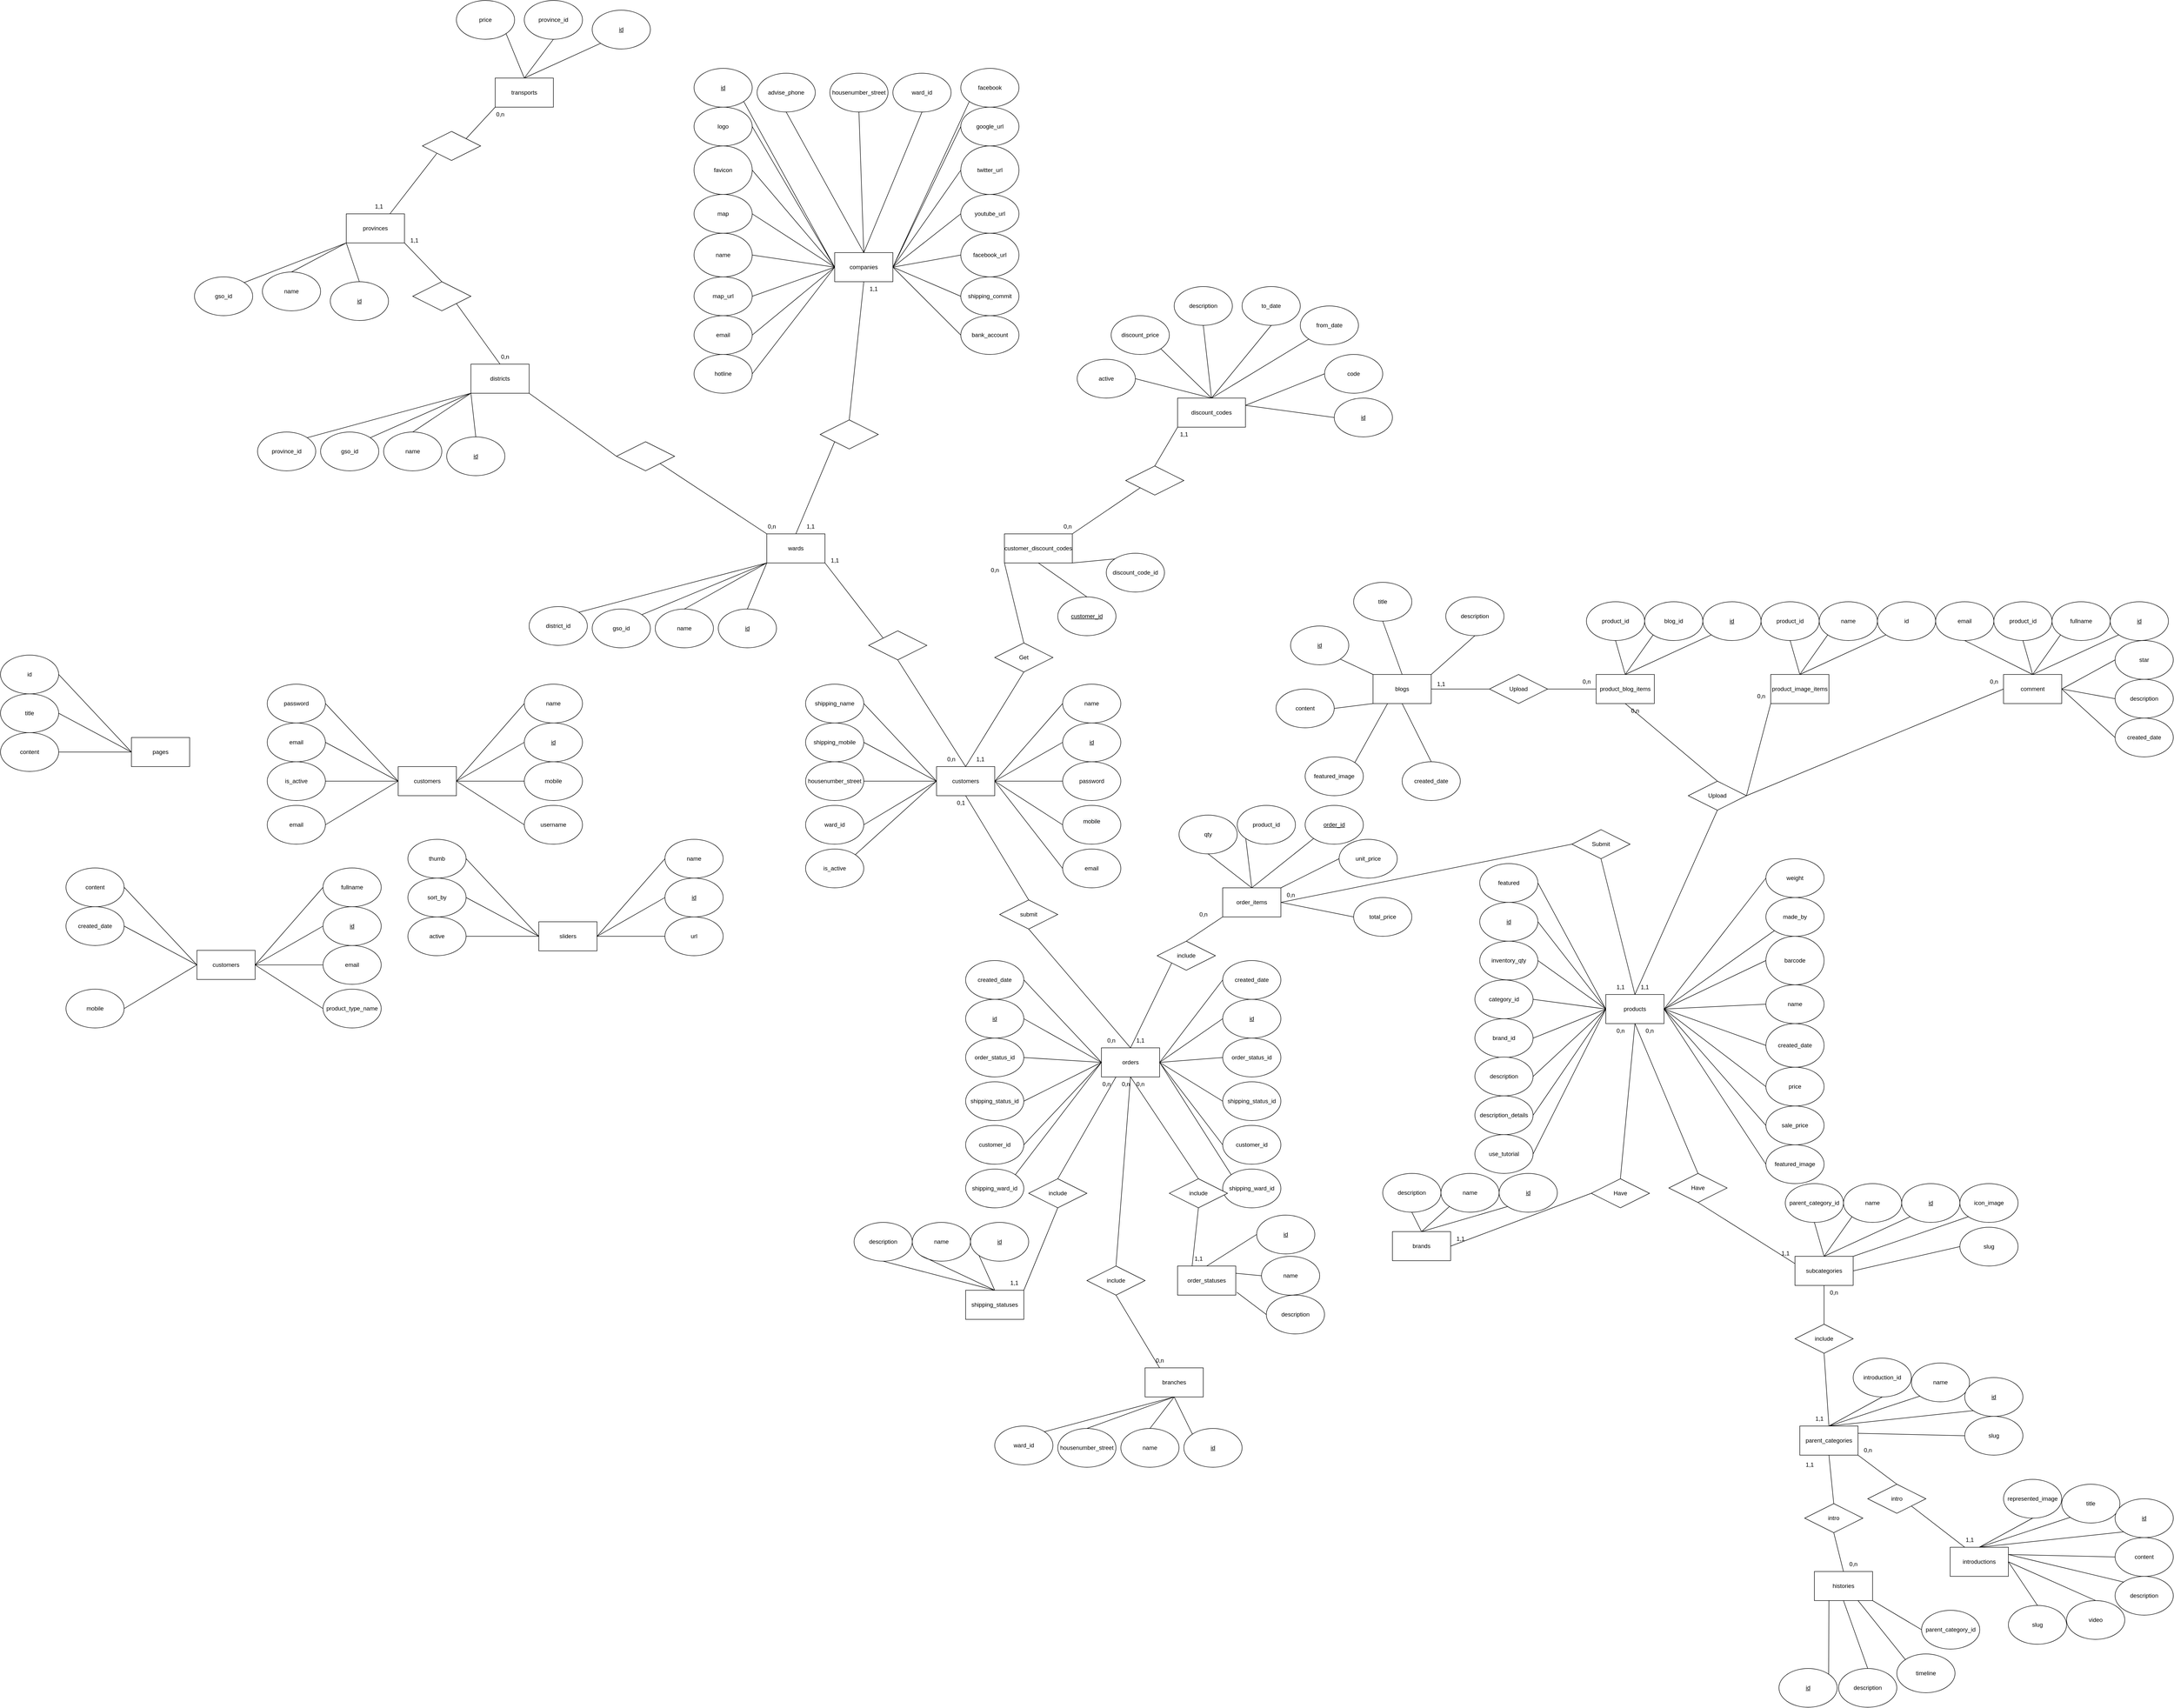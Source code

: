 <mxfile version="20.4.0" type="device"><diagram id="C5RBs43oDa-KdzZeNtuy" name="Page-1"><mxGraphModel dx="8048" dy="3789" grid="1" gridSize="10" guides="1" tooltips="1" connect="1" arrows="1" fold="1" page="1" pageScale="1" pageWidth="827" pageHeight="1169" math="0" shadow="0"><root><mxCell id="WIyWlLk6GJQsqaUBKTNV-0"/><mxCell id="WIyWlLk6GJQsqaUBKTNV-1" parent="WIyWlLk6GJQsqaUBKTNV-0"/><mxCell id="j51hFkb0DV9lpiJ2DKvX-0" value="blogs" style="rounded=0;whiteSpace=wrap;html=1;" parent="WIyWlLk6GJQsqaUBKTNV-1" vertex="1"><mxGeometry x="-10" y="440" width="120" height="60" as="geometry"/></mxCell><mxCell id="j51hFkb0DV9lpiJ2DKvX-1" value="&lt;u&gt;id&lt;/u&gt;" style="ellipse;whiteSpace=wrap;html=1;" parent="WIyWlLk6GJQsqaUBKTNV-1" vertex="1"><mxGeometry x="-180" y="340" width="120" height="80" as="geometry"/></mxCell><mxCell id="j51hFkb0DV9lpiJ2DKvX-2" value="title" style="ellipse;whiteSpace=wrap;html=1;" parent="WIyWlLk6GJQsqaUBKTNV-1" vertex="1"><mxGeometry x="-50" y="250" width="120" height="80" as="geometry"/></mxCell><mxCell id="j51hFkb0DV9lpiJ2DKvX-3" value="&lt;span style=&quot;text-align: left;&quot;&gt;description&lt;/span&gt;" style="ellipse;whiteSpace=wrap;html=1;" parent="WIyWlLk6GJQsqaUBKTNV-1" vertex="1"><mxGeometry x="140" y="280" width="120" height="80" as="geometry"/></mxCell><mxCell id="j51hFkb0DV9lpiJ2DKvX-4" value="content" style="ellipse;whiteSpace=wrap;html=1;" parent="WIyWlLk6GJQsqaUBKTNV-1" vertex="1"><mxGeometry x="-210" y="470" width="120" height="80" as="geometry"/></mxCell><mxCell id="j51hFkb0DV9lpiJ2DKvX-5" value="&lt;span style=&quot;text-align: left;&quot;&gt;featured_image&lt;/span&gt;" style="ellipse;whiteSpace=wrap;html=1;" parent="WIyWlLk6GJQsqaUBKTNV-1" vertex="1"><mxGeometry x="-150" y="610" width="120" height="80" as="geometry"/></mxCell><mxCell id="j51hFkb0DV9lpiJ2DKvX-6" value="&lt;span style=&quot;text-align: left;&quot;&gt;created_date&lt;/span&gt;" style="ellipse;whiteSpace=wrap;html=1;" parent="WIyWlLk6GJQsqaUBKTNV-1" vertex="1"><mxGeometry x="50" y="620" width="120" height="80" as="geometry"/></mxCell><mxCell id="j51hFkb0DV9lpiJ2DKvX-7" value="" style="endArrow=none;html=1;rounded=0;entryX=1;entryY=0;entryDx=0;entryDy=0;exitX=0.5;exitY=1;exitDx=0;exitDy=0;" parent="WIyWlLk6GJQsqaUBKTNV-1" source="j51hFkb0DV9lpiJ2DKvX-3" target="j51hFkb0DV9lpiJ2DKvX-0" edge="1"><mxGeometry width="50" height="50" relative="1" as="geometry"><mxPoint x="390" y="530" as="sourcePoint"/><mxPoint x="440" y="480" as="targetPoint"/></mxGeometry></mxCell><mxCell id="j51hFkb0DV9lpiJ2DKvX-8" value="" style="endArrow=none;html=1;rounded=0;entryX=0.5;entryY=0;entryDx=0;entryDy=0;exitX=0.5;exitY=1;exitDx=0;exitDy=0;" parent="WIyWlLk6GJQsqaUBKTNV-1" source="j51hFkb0DV9lpiJ2DKvX-2" target="j51hFkb0DV9lpiJ2DKvX-0" edge="1"><mxGeometry width="50" height="50" relative="1" as="geometry"><mxPoint x="173.04" y="366" as="sourcePoint"/><mxPoint x="120" y="450" as="targetPoint"/></mxGeometry></mxCell><mxCell id="j51hFkb0DV9lpiJ2DKvX-9" value="" style="endArrow=none;html=1;rounded=0;entryX=0;entryY=0;entryDx=0;entryDy=0;exitX=1;exitY=1;exitDx=0;exitDy=0;" parent="WIyWlLk6GJQsqaUBKTNV-1" source="j51hFkb0DV9lpiJ2DKvX-1" target="j51hFkb0DV9lpiJ2DKvX-0" edge="1"><mxGeometry width="50" height="50" relative="1" as="geometry"><mxPoint x="-80" y="530" as="sourcePoint"/><mxPoint x="-30" y="480" as="targetPoint"/></mxGeometry></mxCell><mxCell id="j51hFkb0DV9lpiJ2DKvX-10" value="" style="endArrow=none;html=1;rounded=0;entryX=0;entryY=1;entryDx=0;entryDy=0;exitX=1;exitY=0.5;exitDx=0;exitDy=0;" parent="WIyWlLk6GJQsqaUBKTNV-1" source="j51hFkb0DV9lpiJ2DKvX-4" target="j51hFkb0DV9lpiJ2DKvX-0" edge="1"><mxGeometry width="50" height="50" relative="1" as="geometry"><mxPoint x="-60" y="580" as="sourcePoint"/><mxPoint x="-10" y="530" as="targetPoint"/></mxGeometry></mxCell><mxCell id="j51hFkb0DV9lpiJ2DKvX-11" value="" style="endArrow=none;html=1;rounded=0;entryX=0.25;entryY=1;entryDx=0;entryDy=0;exitX=1;exitY=0;exitDx=0;exitDy=0;" parent="WIyWlLk6GJQsqaUBKTNV-1" source="j51hFkb0DV9lpiJ2DKvX-5" target="j51hFkb0DV9lpiJ2DKvX-0" edge="1"><mxGeometry width="50" height="50" relative="1" as="geometry"><mxPoint x="-50" y="580" as="sourcePoint"/><mxPoint y="530" as="targetPoint"/></mxGeometry></mxCell><mxCell id="j51hFkb0DV9lpiJ2DKvX-12" value="" style="endArrow=none;html=1;rounded=0;entryX=0.5;entryY=1;entryDx=0;entryDy=0;exitX=0.5;exitY=0;exitDx=0;exitDy=0;" parent="WIyWlLk6GJQsqaUBKTNV-1" source="j51hFkb0DV9lpiJ2DKvX-6" target="j51hFkb0DV9lpiJ2DKvX-0" edge="1"><mxGeometry width="50" height="50" relative="1" as="geometry"><mxPoint x="10" y="600" as="sourcePoint"/><mxPoint x="60" y="550" as="targetPoint"/></mxGeometry></mxCell><mxCell id="j51hFkb0DV9lpiJ2DKvX-13" value="" style="endArrow=none;html=1;rounded=0;entryX=1;entryY=0.5;entryDx=0;entryDy=0;exitX=0;exitY=0.5;exitDx=0;exitDy=0;" parent="WIyWlLk6GJQsqaUBKTNV-1" source="j51hFkb0DV9lpiJ2DKvX-27" target="j51hFkb0DV9lpiJ2DKvX-0" edge="1"><mxGeometry width="50" height="50" relative="1" as="geometry"><mxPoint x="250" y="470" as="sourcePoint"/><mxPoint x="440" y="480" as="targetPoint"/></mxGeometry></mxCell><mxCell id="j51hFkb0DV9lpiJ2DKvX-16" value="" style="endArrow=none;html=1;rounded=0;entryX=0;entryY=0.5;entryDx=0;entryDy=0;exitX=1;exitY=0.5;exitDx=0;exitDy=0;" parent="WIyWlLk6GJQsqaUBKTNV-1" source="j51hFkb0DV9lpiJ2DKvX-27" target="j51hFkb0DV9lpiJ2DKvX-15" edge="1"><mxGeometry width="50" height="50" relative="1" as="geometry"><mxPoint x="330" y="470" as="sourcePoint"/><mxPoint x="120" y="480" as="targetPoint"/></mxGeometry></mxCell><mxCell id="j51hFkb0DV9lpiJ2DKvX-23" value="1,1" style="text;html=1;align=center;verticalAlign=middle;resizable=0;points=[];autosize=1;strokeColor=none;fillColor=none;" parent="WIyWlLk6GJQsqaUBKTNV-1" vertex="1"><mxGeometry x="110" y="445" width="40" height="30" as="geometry"/></mxCell><mxCell id="j51hFkb0DV9lpiJ2DKvX-24" value="0,n" style="text;html=1;align=center;verticalAlign=middle;resizable=0;points=[];autosize=1;strokeColor=none;fillColor=none;" parent="WIyWlLk6GJQsqaUBKTNV-1" vertex="1"><mxGeometry x="410" y="440" width="40" height="30" as="geometry"/></mxCell><mxCell id="j51hFkb0DV9lpiJ2DKvX-27" value="Upload" style="shape=rhombus;perimeter=rhombusPerimeter;whiteSpace=wrap;html=1;align=center;" parent="WIyWlLk6GJQsqaUBKTNV-1" vertex="1"><mxGeometry x="230" y="440" width="120" height="60" as="geometry"/></mxCell><mxCell id="j51hFkb0DV9lpiJ2DKvX-32" value="" style="endArrow=none;html=1;rounded=0;entryX=0.5;entryY=1;entryDx=0;entryDy=0;exitX=0.5;exitY=0;exitDx=0;exitDy=0;" parent="WIyWlLk6GJQsqaUBKTNV-1" source="j51hFkb0DV9lpiJ2DKvX-89" target="j51hFkb0DV9lpiJ2DKvX-15" edge="1"><mxGeometry width="50" height="50" relative="1" as="geometry"><mxPoint x="510" y="560" as="sourcePoint"/><mxPoint x="490" y="450" as="targetPoint"/></mxGeometry></mxCell><mxCell id="j51hFkb0DV9lpiJ2DKvX-89" value="Upload" style="shape=rhombus;perimeter=rhombusPerimeter;whiteSpace=wrap;html=1;align=center;" parent="WIyWlLk6GJQsqaUBKTNV-1" vertex="1"><mxGeometry x="640" y="660" width="120" height="60" as="geometry"/></mxCell><mxCell id="j51hFkb0DV9lpiJ2DKvX-90" value="" style="group" parent="WIyWlLk6GJQsqaUBKTNV-1" vertex="1" connectable="0"><mxGeometry x="200" y="820" width="720" height="859" as="geometry"/></mxCell><mxCell id="j51hFkb0DV9lpiJ2DKvX-25" value="products" style="rounded=0;whiteSpace=wrap;html=1;" parent="j51hFkb0DV9lpiJ2DKvX-90" vertex="1"><mxGeometry x="270" y="280" width="120" height="60" as="geometry"/></mxCell><mxCell id="j51hFkb0DV9lpiJ2DKvX-41" value="" style="endArrow=none;html=1;rounded=0;exitX=0;exitY=0.5;exitDx=0;exitDy=0;entryX=1;entryY=0.5;entryDx=0;entryDy=0;" parent="j51hFkb0DV9lpiJ2DKvX-90" source="j51hFkb0DV9lpiJ2DKvX-40" target="j51hFkb0DV9lpiJ2DKvX-25" edge="1"><mxGeometry width="50" height="50" relative="1" as="geometry"><mxPoint x="-110" y="-570" as="sourcePoint"/><mxPoint x="380" y="300" as="targetPoint"/></mxGeometry></mxCell><mxCell id="j51hFkb0DV9lpiJ2DKvX-42" value="" style="group" parent="j51hFkb0DV9lpiJ2DKvX-90" vertex="1" connectable="0"><mxGeometry x="10" y="170" width="120" height="80" as="geometry"/></mxCell><mxCell id="j51hFkb0DV9lpiJ2DKvX-43" value="" style="group" parent="j51hFkb0DV9lpiJ2DKvX-42" vertex="1" connectable="0"><mxGeometry width="120" height="80" as="geometry"/></mxCell><mxCell id="j51hFkb0DV9lpiJ2DKvX-44" value="&lt;span style=&quot;text-align: left;&quot;&gt;inventory_qty&lt;/span&gt;" style="ellipse;whiteSpace=wrap;html=1;" parent="j51hFkb0DV9lpiJ2DKvX-43" vertex="1"><mxGeometry width="120" height="80" as="geometry"/></mxCell><mxCell id="j51hFkb0DV9lpiJ2DKvX-45" value="" style="endArrow=none;html=1;rounded=0;entryX=0;entryY=0.5;entryDx=0;entryDy=0;exitX=1;exitY=0.5;exitDx=0;exitDy=0;" parent="j51hFkb0DV9lpiJ2DKvX-90" source="j51hFkb0DV9lpiJ2DKvX-62" target="j51hFkb0DV9lpiJ2DKvX-25" edge="1"><mxGeometry width="50" height="50" relative="1" as="geometry"><mxPoint x="-430" y="-680" as="sourcePoint"/><mxPoint x="-260" y="-700" as="targetPoint"/></mxGeometry></mxCell><mxCell id="j51hFkb0DV9lpiJ2DKvX-40" value="&lt;span style=&quot;text-align: left;&quot;&gt;name&lt;/span&gt;" style="ellipse;whiteSpace=wrap;html=1;" parent="j51hFkb0DV9lpiJ2DKvX-90" vertex="1"><mxGeometry x="600" y="260" width="120" height="80" as="geometry"/></mxCell><mxCell id="j51hFkb0DV9lpiJ2DKvX-46" value="&lt;span style=&quot;text-align: left;&quot;&gt;created_date&lt;/span&gt;" style="ellipse;whiteSpace=wrap;html=1;" parent="j51hFkb0DV9lpiJ2DKvX-90" vertex="1"><mxGeometry x="600" y="340" width="120" height="90" as="geometry"/></mxCell><mxCell id="j51hFkb0DV9lpiJ2DKvX-47" value="&lt;span style=&quot;text-align: left;&quot;&gt;price&lt;/span&gt;" style="ellipse;whiteSpace=wrap;html=1;" parent="j51hFkb0DV9lpiJ2DKvX-90" vertex="1"><mxGeometry x="600" y="430" width="120" height="80" as="geometry"/></mxCell><mxCell id="j51hFkb0DV9lpiJ2DKvX-48" value="&lt;span style=&quot;text-align: left;&quot;&gt;made_by&lt;/span&gt;" style="ellipse;whiteSpace=wrap;html=1;" parent="j51hFkb0DV9lpiJ2DKvX-90" vertex="1"><mxGeometry x="600" y="80" width="120" height="80" as="geometry"/></mxCell><mxCell id="j51hFkb0DV9lpiJ2DKvX-49" value="&lt;span style=&quot;text-align: left;&quot;&gt;weight&lt;/span&gt;" style="ellipse;whiteSpace=wrap;html=1;" parent="j51hFkb0DV9lpiJ2DKvX-90" vertex="1"><mxGeometry x="600" width="120" height="80" as="geometry"/></mxCell><mxCell id="j51hFkb0DV9lpiJ2DKvX-50" value="&lt;span style=&quot;text-align: left;&quot;&gt;sale_price&lt;/span&gt;" style="ellipse;whiteSpace=wrap;html=1;" parent="j51hFkb0DV9lpiJ2DKvX-90" vertex="1"><mxGeometry x="600" y="510" width="120" height="80" as="geometry"/></mxCell><mxCell id="j51hFkb0DV9lpiJ2DKvX-51" value="&lt;span style=&quot;text-align: left;&quot;&gt;featured_image&lt;/span&gt;" style="ellipse;whiteSpace=wrap;html=1;" parent="j51hFkb0DV9lpiJ2DKvX-90" vertex="1"><mxGeometry x="600" y="590" width="120" height="80" as="geometry"/></mxCell><mxCell id="j51hFkb0DV9lpiJ2DKvX-52" value="" style="endArrow=none;html=1;rounded=0;entryX=1;entryY=0.5;entryDx=0;entryDy=0;exitX=0;exitY=0.5;exitDx=0;exitDy=0;" parent="j51hFkb0DV9lpiJ2DKvX-90" source="j51hFkb0DV9lpiJ2DKvX-46" target="j51hFkb0DV9lpiJ2DKvX-25" edge="1"><mxGeometry width="50" height="50" relative="1" as="geometry"><mxPoint x="460" y="400" as="sourcePoint"/><mxPoint x="510" y="350" as="targetPoint"/></mxGeometry></mxCell><mxCell id="j51hFkb0DV9lpiJ2DKvX-53" value="" style="endArrow=none;html=1;rounded=0;entryX=1;entryY=0.5;entryDx=0;entryDy=0;exitX=0;exitY=0.5;exitDx=0;exitDy=0;" parent="j51hFkb0DV9lpiJ2DKvX-90" source="j51hFkb0DV9lpiJ2DKvX-47" target="j51hFkb0DV9lpiJ2DKvX-25" edge="1"><mxGeometry width="50" height="50" relative="1" as="geometry"><mxPoint x="460" y="400" as="sourcePoint"/><mxPoint x="510" y="350" as="targetPoint"/></mxGeometry></mxCell><mxCell id="j51hFkb0DV9lpiJ2DKvX-54" value="" style="endArrow=none;html=1;rounded=0;entryX=1;entryY=0.5;entryDx=0;entryDy=0;exitX=0;exitY=0.5;exitDx=0;exitDy=0;" parent="j51hFkb0DV9lpiJ2DKvX-90" source="j51hFkb0DV9lpiJ2DKvX-50" target="j51hFkb0DV9lpiJ2DKvX-25" edge="1"><mxGeometry width="50" height="50" relative="1" as="geometry"><mxPoint x="460" y="400" as="sourcePoint"/><mxPoint x="510" y="350" as="targetPoint"/></mxGeometry></mxCell><mxCell id="j51hFkb0DV9lpiJ2DKvX-55" value="" style="endArrow=none;html=1;rounded=0;entryX=1;entryY=0.5;entryDx=0;entryDy=0;exitX=0;exitY=0.5;exitDx=0;exitDy=0;" parent="j51hFkb0DV9lpiJ2DKvX-90" source="j51hFkb0DV9lpiJ2DKvX-51" target="j51hFkb0DV9lpiJ2DKvX-25" edge="1"><mxGeometry width="50" height="50" relative="1" as="geometry"><mxPoint x="460" y="400" as="sourcePoint"/><mxPoint x="510" y="350" as="targetPoint"/></mxGeometry></mxCell><mxCell id="j51hFkb0DV9lpiJ2DKvX-56" value="" style="endArrow=none;html=1;rounded=0;entryX=1;entryY=0.5;entryDx=0;entryDy=0;exitX=0;exitY=1;exitDx=0;exitDy=0;" parent="j51hFkb0DV9lpiJ2DKvX-90" source="j51hFkb0DV9lpiJ2DKvX-48" target="j51hFkb0DV9lpiJ2DKvX-25" edge="1"><mxGeometry width="50" height="50" relative="1" as="geometry"><mxPoint x="460" y="400" as="sourcePoint"/><mxPoint x="510" y="350" as="targetPoint"/></mxGeometry></mxCell><mxCell id="j51hFkb0DV9lpiJ2DKvX-35" value="" style="group" parent="j51hFkb0DV9lpiJ2DKvX-90" vertex="1" connectable="0"><mxGeometry x="600" y="160" width="120" height="100" as="geometry"/></mxCell><mxCell id="j51hFkb0DV9lpiJ2DKvX-34" value="&lt;span style=&quot;text-align: left;&quot;&gt;barcode&lt;/span&gt;" style="ellipse;whiteSpace=wrap;html=1;" parent="j51hFkb0DV9lpiJ2DKvX-35" vertex="1"><mxGeometry width="120" height="100" as="geometry"/></mxCell><mxCell id="j51hFkb0DV9lpiJ2DKvX-33" value="" style="endArrow=none;html=1;rounded=0;entryX=1;entryY=0.5;entryDx=0;entryDy=0;exitX=0;exitY=0.5;exitDx=0;exitDy=0;" parent="j51hFkb0DV9lpiJ2DKvX-90" source="j51hFkb0DV9lpiJ2DKvX-34" target="j51hFkb0DV9lpiJ2DKvX-25" edge="1"><mxGeometry width="50" height="50" relative="1" as="geometry"><mxPoint x="120" y="-815" as="sourcePoint"/><mxPoint x="290" y="-840" as="targetPoint"/></mxGeometry></mxCell><mxCell id="j51hFkb0DV9lpiJ2DKvX-59" value="" style="endArrow=none;html=1;rounded=0;entryX=1;entryY=0.5;entryDx=0;entryDy=0;exitX=0;exitY=0.5;exitDx=0;exitDy=0;" parent="j51hFkb0DV9lpiJ2DKvX-90" source="j51hFkb0DV9lpiJ2DKvX-49" target="j51hFkb0DV9lpiJ2DKvX-25" edge="1"><mxGeometry width="50" height="50" relative="1" as="geometry"><mxPoint x="460" y="400" as="sourcePoint"/><mxPoint x="510" y="350" as="targetPoint"/></mxGeometry></mxCell><mxCell id="j51hFkb0DV9lpiJ2DKvX-60" value="" style="group" parent="j51hFkb0DV9lpiJ2DKvX-90" vertex="1" connectable="0"><mxGeometry y="250" width="120" height="80" as="geometry"/></mxCell><mxCell id="j51hFkb0DV9lpiJ2DKvX-61" value="" style="group" parent="j51hFkb0DV9lpiJ2DKvX-60" vertex="1" connectable="0"><mxGeometry width="120" height="80" as="geometry"/></mxCell><mxCell id="j51hFkb0DV9lpiJ2DKvX-62" value="&lt;span style=&quot;text-align: left;&quot;&gt;category_id&lt;/span&gt;" style="ellipse;whiteSpace=wrap;html=1;" parent="j51hFkb0DV9lpiJ2DKvX-61" vertex="1"><mxGeometry width="120" height="80" as="geometry"/></mxCell><mxCell id="j51hFkb0DV9lpiJ2DKvX-63" value="" style="group" parent="j51hFkb0DV9lpiJ2DKvX-90" vertex="1" connectable="0"><mxGeometry y="330" width="120" height="80" as="geometry"/></mxCell><mxCell id="j51hFkb0DV9lpiJ2DKvX-64" value="" style="group" parent="j51hFkb0DV9lpiJ2DKvX-63" vertex="1" connectable="0"><mxGeometry width="120" height="80" as="geometry"/></mxCell><mxCell id="j51hFkb0DV9lpiJ2DKvX-65" value="&lt;span style=&quot;text-align: left;&quot;&gt;brand_id&lt;/span&gt;" style="ellipse;whiteSpace=wrap;html=1;" parent="j51hFkb0DV9lpiJ2DKvX-64" vertex="1"><mxGeometry width="120" height="80" as="geometry"/></mxCell><mxCell id="j51hFkb0DV9lpiJ2DKvX-66" value="" style="group" parent="j51hFkb0DV9lpiJ2DKvX-90" vertex="1" connectable="0"><mxGeometry y="409" width="120" height="80" as="geometry"/></mxCell><mxCell id="j51hFkb0DV9lpiJ2DKvX-67" value="" style="group" parent="j51hFkb0DV9lpiJ2DKvX-66" vertex="1" connectable="0"><mxGeometry width="120" height="80" as="geometry"/></mxCell><mxCell id="j51hFkb0DV9lpiJ2DKvX-68" value="&lt;span style=&quot;text-align: left;&quot;&gt;description&lt;/span&gt;" style="ellipse;whiteSpace=wrap;html=1;" parent="j51hFkb0DV9lpiJ2DKvX-67" vertex="1"><mxGeometry width="120" height="80" as="geometry"/></mxCell><mxCell id="j51hFkb0DV9lpiJ2DKvX-69" value="" style="group" parent="j51hFkb0DV9lpiJ2DKvX-90" vertex="1" connectable="0"><mxGeometry x="10" y="90" width="120" height="80" as="geometry"/></mxCell><mxCell id="j51hFkb0DV9lpiJ2DKvX-70" value="" style="group" parent="j51hFkb0DV9lpiJ2DKvX-69" vertex="1" connectable="0"><mxGeometry width="120" height="80" as="geometry"/></mxCell><mxCell id="j51hFkb0DV9lpiJ2DKvX-71" value="&lt;span style=&quot;text-align: left;&quot;&gt;&lt;u&gt;id&lt;/u&gt;&lt;/span&gt;" style="ellipse;whiteSpace=wrap;html=1;" parent="j51hFkb0DV9lpiJ2DKvX-70" vertex="1"><mxGeometry width="120" height="80" as="geometry"/></mxCell><mxCell id="j51hFkb0DV9lpiJ2DKvX-72" value="" style="group" parent="j51hFkb0DV9lpiJ2DKvX-90" vertex="1" connectable="0"><mxGeometry y="489" width="120" height="80" as="geometry"/></mxCell><mxCell id="j51hFkb0DV9lpiJ2DKvX-73" value="" style="group" parent="j51hFkb0DV9lpiJ2DKvX-72" vertex="1" connectable="0"><mxGeometry width="120" height="80" as="geometry"/></mxCell><mxCell id="j51hFkb0DV9lpiJ2DKvX-74" value="&lt;span style=&quot;text-align: left;&quot;&gt;description_details&lt;/span&gt;" style="ellipse;whiteSpace=wrap;html=1;" parent="j51hFkb0DV9lpiJ2DKvX-73" vertex="1"><mxGeometry width="120" height="80" as="geometry"/></mxCell><mxCell id="j51hFkb0DV9lpiJ2DKvX-75" value="" style="group" parent="j51hFkb0DV9lpiJ2DKvX-90" vertex="1" connectable="0"><mxGeometry y="569" width="120" height="80" as="geometry"/></mxCell><mxCell id="j51hFkb0DV9lpiJ2DKvX-76" value="" style="group" parent="j51hFkb0DV9lpiJ2DKvX-75" vertex="1" connectable="0"><mxGeometry width="120" height="80" as="geometry"/></mxCell><mxCell id="j51hFkb0DV9lpiJ2DKvX-77" value="&lt;span style=&quot;text-align: left;&quot;&gt;use_tutorial&lt;/span&gt;" style="ellipse;whiteSpace=wrap;html=1;" parent="j51hFkb0DV9lpiJ2DKvX-76" vertex="1"><mxGeometry width="120" height="80" as="geometry"/></mxCell><mxCell id="j51hFkb0DV9lpiJ2DKvX-78" value="" style="endArrow=none;html=1;rounded=0;entryX=0;entryY=0.5;entryDx=0;entryDy=0;exitX=1;exitY=0.5;exitDx=0;exitDy=0;" parent="j51hFkb0DV9lpiJ2DKvX-90" source="j51hFkb0DV9lpiJ2DKvX-65" target="j51hFkb0DV9lpiJ2DKvX-25" edge="1"><mxGeometry width="50" height="50" relative="1" as="geometry"><mxPoint x="130" y="300" as="sourcePoint"/><mxPoint x="270" y="310" as="targetPoint"/></mxGeometry></mxCell><mxCell id="j51hFkb0DV9lpiJ2DKvX-79" value="" style="endArrow=none;html=1;rounded=0;entryX=0;entryY=0.5;entryDx=0;entryDy=0;exitX=1;exitY=0.5;exitDx=0;exitDy=0;" parent="j51hFkb0DV9lpiJ2DKvX-90" source="j51hFkb0DV9lpiJ2DKvX-68" target="j51hFkb0DV9lpiJ2DKvX-25" edge="1"><mxGeometry width="50" height="50" relative="1" as="geometry"><mxPoint x="140" y="310" as="sourcePoint"/><mxPoint x="280" y="320" as="targetPoint"/></mxGeometry></mxCell><mxCell id="j51hFkb0DV9lpiJ2DKvX-80" value="" style="endArrow=none;html=1;rounded=0;entryX=0;entryY=0.5;entryDx=0;entryDy=0;exitX=1;exitY=0.5;exitDx=0;exitDy=0;" parent="j51hFkb0DV9lpiJ2DKvX-90" source="j51hFkb0DV9lpiJ2DKvX-44" target="j51hFkb0DV9lpiJ2DKvX-25" edge="1"><mxGeometry width="50" height="50" relative="1" as="geometry"><mxPoint x="150" y="320" as="sourcePoint"/><mxPoint x="290" y="330" as="targetPoint"/></mxGeometry></mxCell><mxCell id="j51hFkb0DV9lpiJ2DKvX-81" value="" style="endArrow=none;html=1;rounded=0;exitX=1;exitY=0.5;exitDx=0;exitDy=0;entryX=0;entryY=0.5;entryDx=0;entryDy=0;" parent="j51hFkb0DV9lpiJ2DKvX-90" source="j51hFkb0DV9lpiJ2DKvX-71" target="j51hFkb0DV9lpiJ2DKvX-25" edge="1"><mxGeometry width="50" height="50" relative="1" as="geometry"><mxPoint x="160" y="330" as="sourcePoint"/><mxPoint x="250" y="300" as="targetPoint"/></mxGeometry></mxCell><mxCell id="j51hFkb0DV9lpiJ2DKvX-82" value="" style="endArrow=none;html=1;rounded=0;entryX=0;entryY=0.5;entryDx=0;entryDy=0;exitX=1;exitY=0.5;exitDx=0;exitDy=0;" parent="j51hFkb0DV9lpiJ2DKvX-90" source="j51hFkb0DV9lpiJ2DKvX-74" target="j51hFkb0DV9lpiJ2DKvX-25" edge="1"><mxGeometry width="50" height="50" relative="1" as="geometry"><mxPoint x="170" y="340" as="sourcePoint"/><mxPoint x="310" y="350" as="targetPoint"/></mxGeometry></mxCell><mxCell id="j51hFkb0DV9lpiJ2DKvX-83" value="" style="endArrow=none;html=1;rounded=0;entryX=0;entryY=0.5;entryDx=0;entryDy=0;exitX=1;exitY=0.5;exitDx=0;exitDy=0;" parent="j51hFkb0DV9lpiJ2DKvX-90" source="j51hFkb0DV9lpiJ2DKvX-77" target="j51hFkb0DV9lpiJ2DKvX-25" edge="1"><mxGeometry width="50" height="50" relative="1" as="geometry"><mxPoint x="180" y="350" as="sourcePoint"/><mxPoint x="320" y="360" as="targetPoint"/></mxGeometry></mxCell><mxCell id="j51hFkb0DV9lpiJ2DKvX-84" value="&lt;span style=&quot;text-align: left;&quot;&gt;featured&lt;/span&gt;" style="ellipse;whiteSpace=wrap;html=1;" parent="j51hFkb0DV9lpiJ2DKvX-90" vertex="1"><mxGeometry x="10" y="10" width="120" height="80" as="geometry"/></mxCell><mxCell id="j51hFkb0DV9lpiJ2DKvX-87" value="" style="endArrow=none;html=1;rounded=0;exitX=1;exitY=0.5;exitDx=0;exitDy=0;entryX=0;entryY=0.5;entryDx=0;entryDy=0;" parent="j51hFkb0DV9lpiJ2DKvX-90" source="j51hFkb0DV9lpiJ2DKvX-84" target="j51hFkb0DV9lpiJ2DKvX-25" edge="1"><mxGeometry width="50" height="50" relative="1" as="geometry"><mxPoint x="140" y="140" as="sourcePoint"/><mxPoint x="260" y="300" as="targetPoint"/></mxGeometry></mxCell><mxCell id="j51hFkb0DV9lpiJ2DKvX-93" value="1,1" style="text;html=1;align=center;verticalAlign=middle;resizable=0;points=[];autosize=1;strokeColor=none;fillColor=none;" parent="j51hFkb0DV9lpiJ2DKvX-90" vertex="1"><mxGeometry x="330" y="250" width="40" height="30" as="geometry"/></mxCell><mxCell id="j51hFkb0DV9lpiJ2DKvX-152" value="" style="group" parent="j51hFkb0DV9lpiJ2DKvX-90" vertex="1" connectable="0"><mxGeometry x="-190" y="649" width="360" height="210" as="geometry"/></mxCell><mxCell id="j51hFkb0DV9lpiJ2DKvX-153" value="&lt;span style=&quot;&quot;&gt;brands&lt;/span&gt;" style="rounded=0;whiteSpace=wrap;html=1;" parent="j51hFkb0DV9lpiJ2DKvX-152" vertex="1"><mxGeometry x="20" y="120" width="120" height="60" as="geometry"/></mxCell><mxCell id="j51hFkb0DV9lpiJ2DKvX-154" value="&lt;span style=&quot;text-align: left;&quot;&gt;description&lt;/span&gt;" style="ellipse;whiteSpace=wrap;html=1;" parent="j51hFkb0DV9lpiJ2DKvX-152" vertex="1"><mxGeometry width="120" height="80" as="geometry"/></mxCell><mxCell id="j51hFkb0DV9lpiJ2DKvX-155" value="&lt;span style=&quot;text-align: left;&quot;&gt;name&lt;/span&gt;" style="ellipse;whiteSpace=wrap;html=1;" parent="j51hFkb0DV9lpiJ2DKvX-152" vertex="1"><mxGeometry x="120" width="120" height="80" as="geometry"/></mxCell><mxCell id="j51hFkb0DV9lpiJ2DKvX-156" value="" style="endArrow=none;html=1;rounded=0;entryX=0.5;entryY=0;entryDx=0;entryDy=0;exitX=0.5;exitY=1;exitDx=0;exitDy=0;" parent="j51hFkb0DV9lpiJ2DKvX-152" source="j51hFkb0DV9lpiJ2DKvX-154" target="j51hFkb0DV9lpiJ2DKvX-153" edge="1"><mxGeometry width="50" height="50" relative="1" as="geometry"><mxPoint x="200" y="140" as="sourcePoint"/><mxPoint x="250" y="90" as="targetPoint"/></mxGeometry></mxCell><mxCell id="j51hFkb0DV9lpiJ2DKvX-157" value="" style="endArrow=none;html=1;rounded=0;entryX=0.5;entryY=0;entryDx=0;entryDy=0;exitX=0;exitY=1;exitDx=0;exitDy=0;" parent="j51hFkb0DV9lpiJ2DKvX-152" source="j51hFkb0DV9lpiJ2DKvX-155" target="j51hFkb0DV9lpiJ2DKvX-153" edge="1"><mxGeometry width="50" height="50" relative="1" as="geometry"><mxPoint x="200" y="140" as="sourcePoint"/><mxPoint x="250" y="90" as="targetPoint"/></mxGeometry></mxCell><mxCell id="j51hFkb0DV9lpiJ2DKvX-158" value="&lt;u&gt;id&lt;/u&gt;" style="ellipse;whiteSpace=wrap;html=1;" parent="j51hFkb0DV9lpiJ2DKvX-152" vertex="1"><mxGeometry x="240" width="120" height="80" as="geometry"/></mxCell><mxCell id="j51hFkb0DV9lpiJ2DKvX-159" value="" style="endArrow=none;html=1;rounded=0;entryX=0.5;entryY=0;entryDx=0;entryDy=0;exitX=0;exitY=1;exitDx=0;exitDy=0;" parent="j51hFkb0DV9lpiJ2DKvX-152" source="j51hFkb0DV9lpiJ2DKvX-158" target="j51hFkb0DV9lpiJ2DKvX-153" edge="1"><mxGeometry width="50" height="50" relative="1" as="geometry"><mxPoint x="227.574" y="98.284" as="sourcePoint"/><mxPoint x="150" y="160" as="targetPoint"/></mxGeometry></mxCell><mxCell id="j51hFkb0DV9lpiJ2DKvX-163" value="1,1" style="text;html=1;align=center;verticalAlign=middle;resizable=0;points=[];autosize=1;strokeColor=none;fillColor=none;" parent="j51hFkb0DV9lpiJ2DKvX-152" vertex="1"><mxGeometry x="140" y="120" width="40" height="30" as="geometry"/></mxCell><mxCell id="j51hFkb0DV9lpiJ2DKvX-149" value="Have" style="shape=rhombus;perimeter=rhombusPerimeter;whiteSpace=wrap;html=1;align=center;" parent="j51hFkb0DV9lpiJ2DKvX-90" vertex="1"><mxGeometry x="240" y="660" width="120" height="60" as="geometry"/></mxCell><mxCell id="j51hFkb0DV9lpiJ2DKvX-148" value="" style="endArrow=none;html=1;rounded=0;entryX=0.5;entryY=1;entryDx=0;entryDy=0;exitX=0.5;exitY=0;exitDx=0;exitDy=0;" parent="j51hFkb0DV9lpiJ2DKvX-90" source="j51hFkb0DV9lpiJ2DKvX-149" target="j51hFkb0DV9lpiJ2DKvX-25" edge="1"><mxGeometry width="50" height="50" relative="1" as="geometry"><mxPoint x="450" y="610" as="sourcePoint"/><mxPoint x="780" y="610" as="targetPoint"/></mxGeometry></mxCell><mxCell id="j51hFkb0DV9lpiJ2DKvX-162" value="" style="endArrow=none;html=1;rounded=0;entryX=1;entryY=0.5;entryDx=0;entryDy=0;exitX=0;exitY=0.5;exitDx=0;exitDy=0;" parent="j51hFkb0DV9lpiJ2DKvX-90" source="j51hFkb0DV9lpiJ2DKvX-149" target="j51hFkb0DV9lpiJ2DKvX-153" edge="1"><mxGeometry width="50" height="50" relative="1" as="geometry"><mxPoint x="590" y="705" as="sourcePoint"/><mxPoint x="-50" y="855" as="targetPoint"/></mxGeometry></mxCell><mxCell id="j51hFkb0DV9lpiJ2DKvX-150" value="0,n" style="text;html=1;align=center;verticalAlign=middle;resizable=0;points=[];autosize=1;strokeColor=none;fillColor=none;" parent="j51hFkb0DV9lpiJ2DKvX-90" vertex="1"><mxGeometry x="280" y="340" width="40" height="30" as="geometry"/></mxCell><mxCell id="j51hFkb0DV9lpiJ2DKvX-179" value="1,1" style="text;html=1;align=center;verticalAlign=middle;resizable=0;points=[];autosize=1;strokeColor=none;fillColor=none;" parent="j51hFkb0DV9lpiJ2DKvX-90" vertex="1"><mxGeometry x="280" y="250" width="40" height="30" as="geometry"/></mxCell><mxCell id="j51hFkb0DV9lpiJ2DKvX-146" value="1,1" style="text;html=1;align=center;verticalAlign=middle;resizable=0;points=[];autosize=1;strokeColor=none;fillColor=none;" parent="j51hFkb0DV9lpiJ2DKvX-90" vertex="1"><mxGeometry x="620" y="799" width="40" height="30" as="geometry"/></mxCell><mxCell id="j51hFkb0DV9lpiJ2DKvX-199" value="Have" style="shape=rhombus;perimeter=rhombusPerimeter;whiteSpace=wrap;html=1;align=center;" parent="j51hFkb0DV9lpiJ2DKvX-90" vertex="1"><mxGeometry x="400" y="649" width="120" height="60" as="geometry"/></mxCell><mxCell id="j51hFkb0DV9lpiJ2DKvX-204" value="" style="endArrow=none;html=1;rounded=0;entryX=0.5;entryY=0;entryDx=0;entryDy=0;exitX=0.5;exitY=1;exitDx=0;exitDy=0;" parent="j51hFkb0DV9lpiJ2DKvX-90" source="j51hFkb0DV9lpiJ2DKvX-25" target="j51hFkb0DV9lpiJ2DKvX-199" edge="1"><mxGeometry width="50" height="50" relative="1" as="geometry"><mxPoint x="440" y="500" as="sourcePoint"/><mxPoint x="490" y="450" as="targetPoint"/></mxGeometry></mxCell><mxCell id="j51hFkb0DV9lpiJ2DKvX-205" value="0,n" style="text;html=1;align=center;verticalAlign=middle;resizable=0;points=[];autosize=1;strokeColor=none;fillColor=none;" parent="j51hFkb0DV9lpiJ2DKvX-90" vertex="1"><mxGeometry x="340" y="340" width="40" height="30" as="geometry"/></mxCell><mxCell id="j51hFkb0DV9lpiJ2DKvX-92" value="" style="endArrow=none;html=1;rounded=0;entryX=0.5;entryY=1;entryDx=0;entryDy=0;exitX=0.5;exitY=0;exitDx=0;exitDy=0;" parent="WIyWlLk6GJQsqaUBKTNV-1" source="j51hFkb0DV9lpiJ2DKvX-25" target="j51hFkb0DV9lpiJ2DKvX-89" edge="1"><mxGeometry width="50" height="50" relative="1" as="geometry"><mxPoint x="700" y="1010" as="sourcePoint"/><mxPoint x="750" y="960" as="targetPoint"/></mxGeometry></mxCell><mxCell id="j51hFkb0DV9lpiJ2DKvX-94" value="0,n" style="text;html=1;align=center;verticalAlign=middle;resizable=0;points=[];autosize=1;strokeColor=none;fillColor=none;" parent="WIyWlLk6GJQsqaUBKTNV-1" vertex="1"><mxGeometry x="510" y="500" width="40" height="30" as="geometry"/></mxCell><mxCell id="j51hFkb0DV9lpiJ2DKvX-99" value="" style="group" parent="WIyWlLk6GJQsqaUBKTNV-1" vertex="1" connectable="0"><mxGeometry x="430" y="290" width="360" height="210" as="geometry"/></mxCell><mxCell id="j51hFkb0DV9lpiJ2DKvX-15" value="&lt;span style=&quot;&quot;&gt;product_blog_items&lt;/span&gt;" style="rounded=0;whiteSpace=wrap;html=1;" parent="j51hFkb0DV9lpiJ2DKvX-99" vertex="1"><mxGeometry x="20" y="150" width="120" height="60" as="geometry"/></mxCell><mxCell id="j51hFkb0DV9lpiJ2DKvX-17" value="&lt;span style=&quot;text-align: left;&quot;&gt;product_id&lt;/span&gt;" style="ellipse;whiteSpace=wrap;html=1;" parent="j51hFkb0DV9lpiJ2DKvX-99" vertex="1"><mxGeometry width="120" height="80" as="geometry"/></mxCell><mxCell id="j51hFkb0DV9lpiJ2DKvX-19" value="&lt;span style=&quot;text-align: left;&quot;&gt;blog_id&lt;/span&gt;" style="ellipse;whiteSpace=wrap;html=1;" parent="j51hFkb0DV9lpiJ2DKvX-99" vertex="1"><mxGeometry x="120" width="120" height="80" as="geometry"/></mxCell><mxCell id="j51hFkb0DV9lpiJ2DKvX-20" value="" style="endArrow=none;html=1;rounded=0;entryX=0.5;entryY=0;entryDx=0;entryDy=0;exitX=0.5;exitY=1;exitDx=0;exitDy=0;" parent="j51hFkb0DV9lpiJ2DKvX-99" source="j51hFkb0DV9lpiJ2DKvX-17" target="j51hFkb0DV9lpiJ2DKvX-15" edge="1"><mxGeometry width="50" height="50" relative="1" as="geometry"><mxPoint x="200" y="140" as="sourcePoint"/><mxPoint x="250" y="90" as="targetPoint"/></mxGeometry></mxCell><mxCell id="j51hFkb0DV9lpiJ2DKvX-21" value="" style="endArrow=none;html=1;rounded=0;entryX=0.5;entryY=0;entryDx=0;entryDy=0;exitX=0;exitY=1;exitDx=0;exitDy=0;" parent="j51hFkb0DV9lpiJ2DKvX-99" source="j51hFkb0DV9lpiJ2DKvX-19" target="j51hFkb0DV9lpiJ2DKvX-15" edge="1"><mxGeometry width="50" height="50" relative="1" as="geometry"><mxPoint x="200" y="140" as="sourcePoint"/><mxPoint x="250" y="90" as="targetPoint"/></mxGeometry></mxCell><mxCell id="j51hFkb0DV9lpiJ2DKvX-95" value="&lt;u&gt;id&lt;/u&gt;" style="ellipse;whiteSpace=wrap;html=1;" parent="j51hFkb0DV9lpiJ2DKvX-99" vertex="1"><mxGeometry x="240" width="120" height="80" as="geometry"/></mxCell><mxCell id="j51hFkb0DV9lpiJ2DKvX-96" value="" style="endArrow=none;html=1;rounded=0;entryX=0.5;entryY=0;entryDx=0;entryDy=0;exitX=0;exitY=1;exitDx=0;exitDy=0;" parent="j51hFkb0DV9lpiJ2DKvX-99" source="j51hFkb0DV9lpiJ2DKvX-95" target="j51hFkb0DV9lpiJ2DKvX-15" edge="1"><mxGeometry width="50" height="50" relative="1" as="geometry"><mxPoint x="227.574" y="98.284" as="sourcePoint"/><mxPoint x="150" y="160" as="targetPoint"/></mxGeometry></mxCell><mxCell id="j51hFkb0DV9lpiJ2DKvX-100" value="" style="group" parent="WIyWlLk6GJQsqaUBKTNV-1" vertex="1" connectable="0"><mxGeometry x="790" y="290" width="480" height="210" as="geometry"/></mxCell><mxCell id="j51hFkb0DV9lpiJ2DKvX-101" value="&lt;span style=&quot;&quot;&gt;product_image_items&lt;/span&gt;" style="rounded=0;whiteSpace=wrap;html=1;" parent="j51hFkb0DV9lpiJ2DKvX-100" vertex="1"><mxGeometry x="20" y="150" width="120" height="60" as="geometry"/></mxCell><mxCell id="j51hFkb0DV9lpiJ2DKvX-102" value="&lt;span style=&quot;text-align: left;&quot;&gt;product_id&lt;/span&gt;" style="ellipse;whiteSpace=wrap;html=1;" parent="j51hFkb0DV9lpiJ2DKvX-100" vertex="1"><mxGeometry width="120" height="80" as="geometry"/></mxCell><mxCell id="j51hFkb0DV9lpiJ2DKvX-103" value="&lt;span style=&quot;text-align: left;&quot;&gt;name&lt;/span&gt;" style="ellipse;whiteSpace=wrap;html=1;" parent="j51hFkb0DV9lpiJ2DKvX-100" vertex="1"><mxGeometry x="120" width="120" height="80" as="geometry"/></mxCell><mxCell id="j51hFkb0DV9lpiJ2DKvX-104" value="" style="endArrow=none;html=1;rounded=0;entryX=0.5;entryY=0;entryDx=0;entryDy=0;exitX=0.5;exitY=1;exitDx=0;exitDy=0;" parent="j51hFkb0DV9lpiJ2DKvX-100" source="j51hFkb0DV9lpiJ2DKvX-102" target="j51hFkb0DV9lpiJ2DKvX-101" edge="1"><mxGeometry width="50" height="50" relative="1" as="geometry"><mxPoint x="200" y="140" as="sourcePoint"/><mxPoint x="250" y="90" as="targetPoint"/></mxGeometry></mxCell><mxCell id="j51hFkb0DV9lpiJ2DKvX-105" value="" style="endArrow=none;html=1;rounded=0;entryX=0.5;entryY=0;entryDx=0;entryDy=0;exitX=0;exitY=1;exitDx=0;exitDy=0;" parent="j51hFkb0DV9lpiJ2DKvX-100" source="j51hFkb0DV9lpiJ2DKvX-103" target="j51hFkb0DV9lpiJ2DKvX-101" edge="1"><mxGeometry width="50" height="50" relative="1" as="geometry"><mxPoint x="200" y="140" as="sourcePoint"/><mxPoint x="250" y="90" as="targetPoint"/></mxGeometry></mxCell><mxCell id="j51hFkb0DV9lpiJ2DKvX-106" value="id" style="ellipse;whiteSpace=wrap;html=1;" parent="j51hFkb0DV9lpiJ2DKvX-100" vertex="1"><mxGeometry x="240" width="120" height="80" as="geometry"/></mxCell><mxCell id="j51hFkb0DV9lpiJ2DKvX-107" value="" style="endArrow=none;html=1;rounded=0;entryX=0.5;entryY=0;entryDx=0;entryDy=0;exitX=0;exitY=1;exitDx=0;exitDy=0;" parent="j51hFkb0DV9lpiJ2DKvX-100" source="j51hFkb0DV9lpiJ2DKvX-106" target="j51hFkb0DV9lpiJ2DKvX-101" edge="1"><mxGeometry width="50" height="50" relative="1" as="geometry"><mxPoint x="227.574" y="98.284" as="sourcePoint"/><mxPoint x="150" y="160" as="targetPoint"/></mxGeometry></mxCell><mxCell id="j51hFkb0DV9lpiJ2DKvX-120" value="&lt;span style=&quot;text-align: left;&quot;&gt;email&lt;/span&gt;" style="ellipse;whiteSpace=wrap;html=1;" parent="j51hFkb0DV9lpiJ2DKvX-100" vertex="1"><mxGeometry x="360" width="120" height="80" as="geometry"/></mxCell><mxCell id="j51hFkb0DV9lpiJ2DKvX-135" value="0,n" style="text;html=1;align=center;verticalAlign=middle;resizable=0;points=[];autosize=1;strokeColor=none;fillColor=none;" parent="j51hFkb0DV9lpiJ2DKvX-100" vertex="1"><mxGeometry x="-20" y="180" width="40" height="30" as="geometry"/></mxCell><mxCell id="j51hFkb0DV9lpiJ2DKvX-121" value="" style="endArrow=none;html=1;rounded=0;entryX=0.5;entryY=1;entryDx=0;entryDy=0;exitX=0.5;exitY=0;exitDx=0;exitDy=0;" parent="WIyWlLk6GJQsqaUBKTNV-1" source="j51hFkb0DV9lpiJ2DKvX-110" target="j51hFkb0DV9lpiJ2DKvX-120" edge="1"><mxGeometry width="50" height="50" relative="1" as="geometry"><mxPoint x="1450" y="480" as="sourcePoint"/><mxPoint x="1500" y="430" as="targetPoint"/></mxGeometry></mxCell><mxCell id="j51hFkb0DV9lpiJ2DKvX-109" value="" style="group" parent="WIyWlLk6GJQsqaUBKTNV-1" vertex="1" connectable="0"><mxGeometry x="1270" y="290" width="370" height="240" as="geometry"/></mxCell><mxCell id="j51hFkb0DV9lpiJ2DKvX-110" value="&lt;span style=&quot;&quot;&gt;comment&lt;/span&gt;" style="rounded=0;whiteSpace=wrap;html=1;" parent="j51hFkb0DV9lpiJ2DKvX-109" vertex="1"><mxGeometry x="20" y="150" width="120" height="60" as="geometry"/></mxCell><mxCell id="j51hFkb0DV9lpiJ2DKvX-111" value="&lt;span style=&quot;text-align: left;&quot;&gt;product_id&lt;/span&gt;" style="ellipse;whiteSpace=wrap;html=1;" parent="j51hFkb0DV9lpiJ2DKvX-109" vertex="1"><mxGeometry width="120" height="80" as="geometry"/></mxCell><mxCell id="j51hFkb0DV9lpiJ2DKvX-112" value="&lt;span style=&quot;text-align: left;&quot;&gt;fullname&lt;/span&gt;" style="ellipse;whiteSpace=wrap;html=1;" parent="j51hFkb0DV9lpiJ2DKvX-109" vertex="1"><mxGeometry x="120" width="120" height="80" as="geometry"/></mxCell><mxCell id="j51hFkb0DV9lpiJ2DKvX-113" value="" style="endArrow=none;html=1;rounded=0;entryX=0.5;entryY=0;entryDx=0;entryDy=0;exitX=0.5;exitY=1;exitDx=0;exitDy=0;" parent="j51hFkb0DV9lpiJ2DKvX-109" source="j51hFkb0DV9lpiJ2DKvX-111" target="j51hFkb0DV9lpiJ2DKvX-110" edge="1"><mxGeometry width="50" height="50" relative="1" as="geometry"><mxPoint x="200" y="140" as="sourcePoint"/><mxPoint x="250" y="90" as="targetPoint"/></mxGeometry></mxCell><mxCell id="j51hFkb0DV9lpiJ2DKvX-114" value="" style="endArrow=none;html=1;rounded=0;entryX=0.5;entryY=0;entryDx=0;entryDy=0;exitX=0;exitY=1;exitDx=0;exitDy=0;" parent="j51hFkb0DV9lpiJ2DKvX-109" source="j51hFkb0DV9lpiJ2DKvX-112" target="j51hFkb0DV9lpiJ2DKvX-110" edge="1"><mxGeometry width="50" height="50" relative="1" as="geometry"><mxPoint x="200" y="140" as="sourcePoint"/><mxPoint x="250" y="90" as="targetPoint"/></mxGeometry></mxCell><mxCell id="j51hFkb0DV9lpiJ2DKvX-115" value="&lt;u&gt;id&lt;/u&gt;" style="ellipse;whiteSpace=wrap;html=1;" parent="j51hFkb0DV9lpiJ2DKvX-109" vertex="1"><mxGeometry x="240" width="120" height="80" as="geometry"/></mxCell><mxCell id="j51hFkb0DV9lpiJ2DKvX-116" value="" style="endArrow=none;html=1;rounded=0;entryX=0.5;entryY=0;entryDx=0;entryDy=0;exitX=0;exitY=1;exitDx=0;exitDy=0;" parent="j51hFkb0DV9lpiJ2DKvX-109" source="j51hFkb0DV9lpiJ2DKvX-115" target="j51hFkb0DV9lpiJ2DKvX-110" edge="1"><mxGeometry width="50" height="50" relative="1" as="geometry"><mxPoint x="227.574" y="98.284" as="sourcePoint"/><mxPoint x="150" y="160" as="targetPoint"/></mxGeometry></mxCell><mxCell id="j51hFkb0DV9lpiJ2DKvX-118" value="&lt;span style=&quot;text-align: left;&quot;&gt;star&lt;/span&gt;" style="ellipse;whiteSpace=wrap;html=1;" parent="j51hFkb0DV9lpiJ2DKvX-109" vertex="1"><mxGeometry x="250" y="80" width="120" height="80" as="geometry"/></mxCell><mxCell id="j51hFkb0DV9lpiJ2DKvX-119" value="&lt;span style=&quot;text-align: left;&quot;&gt;description&lt;/span&gt;" style="ellipse;whiteSpace=wrap;html=1;" parent="j51hFkb0DV9lpiJ2DKvX-109" vertex="1"><mxGeometry x="250" y="160" width="120" height="80" as="geometry"/></mxCell><mxCell id="j51hFkb0DV9lpiJ2DKvX-123" value="" style="endArrow=none;html=1;rounded=0;exitX=0;exitY=0.5;exitDx=0;exitDy=0;entryX=1;entryY=0.5;entryDx=0;entryDy=0;" parent="j51hFkb0DV9lpiJ2DKvX-109" source="j51hFkb0DV9lpiJ2DKvX-119" target="j51hFkb0DV9lpiJ2DKvX-110" edge="1"><mxGeometry width="50" height="50" relative="1" as="geometry"><mxPoint x="110" y="170" as="sourcePoint"/><mxPoint x="120" y="140" as="targetPoint"/></mxGeometry></mxCell><mxCell id="j51hFkb0DV9lpiJ2DKvX-122" value="" style="endArrow=none;html=1;rounded=0;exitX=0;exitY=0.5;exitDx=0;exitDy=0;entryX=1;entryY=0.5;entryDx=0;entryDy=0;" parent="j51hFkb0DV9lpiJ2DKvX-109" source="j51hFkb0DV9lpiJ2DKvX-118" target="j51hFkb0DV9lpiJ2DKvX-110" edge="1"><mxGeometry width="50" height="50" relative="1" as="geometry"><mxPoint x="60" y="200" as="sourcePoint"/><mxPoint x="80" y="160" as="targetPoint"/></mxGeometry></mxCell><mxCell id="j51hFkb0DV9lpiJ2DKvX-136" value="0,n" style="text;html=1;align=center;verticalAlign=middle;resizable=0;points=[];autosize=1;strokeColor=none;fillColor=none;" parent="j51hFkb0DV9lpiJ2DKvX-109" vertex="1"><mxGeometry x="-20" y="150" width="40" height="30" as="geometry"/></mxCell><mxCell id="j51hFkb0DV9lpiJ2DKvX-130" value="&lt;span style=&quot;text-align: left;&quot;&gt;created_date&lt;/span&gt;" style="ellipse;whiteSpace=wrap;html=1;" parent="WIyWlLk6GJQsqaUBKTNV-1" vertex="1"><mxGeometry x="1520" y="530" width="120" height="80" as="geometry"/></mxCell><mxCell id="j51hFkb0DV9lpiJ2DKvX-131" value="" style="endArrow=none;html=1;rounded=0;entryX=1;entryY=0.5;entryDx=0;entryDy=0;exitX=0;exitY=0.5;exitDx=0;exitDy=0;" parent="WIyWlLk6GJQsqaUBKTNV-1" source="j51hFkb0DV9lpiJ2DKvX-130" target="j51hFkb0DV9lpiJ2DKvX-110" edge="1"><mxGeometry width="50" height="50" relative="1" as="geometry"><mxPoint x="1400" y="480" as="sourcePoint"/><mxPoint x="1460" y="440" as="targetPoint"/></mxGeometry></mxCell><mxCell id="j51hFkb0DV9lpiJ2DKvX-132" value="" style="endArrow=none;html=1;rounded=0;entryX=0;entryY=1;entryDx=0;entryDy=0;exitX=1;exitY=0.5;exitDx=0;exitDy=0;" parent="WIyWlLk6GJQsqaUBKTNV-1" source="j51hFkb0DV9lpiJ2DKvX-89" target="j51hFkb0DV9lpiJ2DKvX-101" edge="1"><mxGeometry width="50" height="50" relative="1" as="geometry"><mxPoint x="910" y="600" as="sourcePoint"/><mxPoint x="960" y="550" as="targetPoint"/></mxGeometry></mxCell><mxCell id="j51hFkb0DV9lpiJ2DKvX-134" value="" style="endArrow=none;html=1;rounded=0;entryX=0;entryY=0.5;entryDx=0;entryDy=0;exitX=1;exitY=0.5;exitDx=0;exitDy=0;" parent="WIyWlLk6GJQsqaUBKTNV-1" source="j51hFkb0DV9lpiJ2DKvX-89" target="j51hFkb0DV9lpiJ2DKvX-110" edge="1"><mxGeometry width="50" height="50" relative="1" as="geometry"><mxPoint x="910" y="600" as="sourcePoint"/><mxPoint x="960" y="550" as="targetPoint"/></mxGeometry></mxCell><mxCell id="j51hFkb0DV9lpiJ2DKvX-137" value="" style="group" parent="WIyWlLk6GJQsqaUBKTNV-1" vertex="1" connectable="0"><mxGeometry x="840" y="1490" width="480" height="210" as="geometry"/></mxCell><mxCell id="j51hFkb0DV9lpiJ2DKvX-138" value="&lt;span style=&quot;&quot;&gt;subcategories&lt;/span&gt;" style="rounded=0;whiteSpace=wrap;html=1;" parent="j51hFkb0DV9lpiJ2DKvX-137" vertex="1"><mxGeometry x="20" y="150" width="120" height="60" as="geometry"/></mxCell><mxCell id="j51hFkb0DV9lpiJ2DKvX-139" value="&lt;span style=&quot;text-align: left;&quot;&gt;parent_category_id&lt;/span&gt;" style="ellipse;whiteSpace=wrap;html=1;" parent="j51hFkb0DV9lpiJ2DKvX-137" vertex="1"><mxGeometry width="120" height="80" as="geometry"/></mxCell><mxCell id="j51hFkb0DV9lpiJ2DKvX-140" value="&lt;span style=&quot;text-align: left;&quot;&gt;name&lt;/span&gt;" style="ellipse;whiteSpace=wrap;html=1;" parent="j51hFkb0DV9lpiJ2DKvX-137" vertex="1"><mxGeometry x="120" width="120" height="80" as="geometry"/></mxCell><mxCell id="j51hFkb0DV9lpiJ2DKvX-141" value="" style="endArrow=none;html=1;rounded=0;entryX=0.5;entryY=0;entryDx=0;entryDy=0;exitX=0.5;exitY=1;exitDx=0;exitDy=0;" parent="j51hFkb0DV9lpiJ2DKvX-137" source="j51hFkb0DV9lpiJ2DKvX-139" target="j51hFkb0DV9lpiJ2DKvX-138" edge="1"><mxGeometry width="50" height="50" relative="1" as="geometry"><mxPoint x="200" y="140" as="sourcePoint"/><mxPoint x="250" y="90" as="targetPoint"/></mxGeometry></mxCell><mxCell id="j51hFkb0DV9lpiJ2DKvX-142" value="" style="endArrow=none;html=1;rounded=0;entryX=0.5;entryY=0;entryDx=0;entryDy=0;exitX=0;exitY=1;exitDx=0;exitDy=0;" parent="j51hFkb0DV9lpiJ2DKvX-137" source="j51hFkb0DV9lpiJ2DKvX-140" target="j51hFkb0DV9lpiJ2DKvX-138" edge="1"><mxGeometry width="50" height="50" relative="1" as="geometry"><mxPoint x="200" y="140" as="sourcePoint"/><mxPoint x="250" y="90" as="targetPoint"/></mxGeometry></mxCell><mxCell id="j51hFkb0DV9lpiJ2DKvX-143" value="&lt;u&gt;id&lt;/u&gt;" style="ellipse;whiteSpace=wrap;html=1;" parent="j51hFkb0DV9lpiJ2DKvX-137" vertex="1"><mxGeometry x="240" width="120" height="80" as="geometry"/></mxCell><mxCell id="j51hFkb0DV9lpiJ2DKvX-144" value="" style="endArrow=none;html=1;rounded=0;entryX=0.5;entryY=0;entryDx=0;entryDy=0;exitX=0;exitY=1;exitDx=0;exitDy=0;" parent="j51hFkb0DV9lpiJ2DKvX-137" source="j51hFkb0DV9lpiJ2DKvX-143" target="j51hFkb0DV9lpiJ2DKvX-138" edge="1"><mxGeometry width="50" height="50" relative="1" as="geometry"><mxPoint x="227.574" y="98.284" as="sourcePoint"/><mxPoint x="150" y="160" as="targetPoint"/></mxGeometry></mxCell><mxCell id="j51hFkb0DV9lpiJ2DKvX-145" value="&lt;span style=&quot;text-align: left;&quot;&gt;icon_image&lt;/span&gt;" style="ellipse;whiteSpace=wrap;html=1;" parent="j51hFkb0DV9lpiJ2DKvX-137" vertex="1"><mxGeometry x="360" width="120" height="80" as="geometry"/></mxCell><mxCell id="j51hFkb0DV9lpiJ2DKvX-190" value="" style="endArrow=none;html=1;rounded=0;entryX=1;entryY=0;entryDx=0;entryDy=0;exitX=0;exitY=1;exitDx=0;exitDy=0;" parent="j51hFkb0DV9lpiJ2DKvX-137" source="j51hFkb0DV9lpiJ2DKvX-145" target="j51hFkb0DV9lpiJ2DKvX-138" edge="1"><mxGeometry width="50" height="50" relative="1" as="geometry"><mxPoint x="40" y="200" as="sourcePoint"/><mxPoint x="90" y="150" as="targetPoint"/></mxGeometry></mxCell><mxCell id="j51hFkb0DV9lpiJ2DKvX-192" value="&lt;span style=&quot;text-align: left;&quot;&gt;slug&lt;/span&gt;" style="ellipse;whiteSpace=wrap;html=1;" parent="j51hFkb0DV9lpiJ2DKvX-137" vertex="1"><mxGeometry x="360" y="90" width="120" height="80" as="geometry"/></mxCell><mxCell id="j51hFkb0DV9lpiJ2DKvX-197" value="" style="endArrow=none;html=1;rounded=0;entryX=1;entryY=0.5;entryDx=0;entryDy=0;exitX=0;exitY=0.5;exitDx=0;exitDy=0;" parent="j51hFkb0DV9lpiJ2DKvX-137" source="j51hFkb0DV9lpiJ2DKvX-192" target="j51hFkb0DV9lpiJ2DKvX-138" edge="1"><mxGeometry width="50" height="50" relative="1" as="geometry"><mxPoint x="130" y="450" as="sourcePoint"/><mxPoint x="180" y="400" as="targetPoint"/></mxGeometry></mxCell><mxCell id="j51hFkb0DV9lpiJ2DKvX-151" value="" style="endArrow=none;html=1;rounded=0;entryX=0.5;entryY=1;entryDx=0;entryDy=0;exitX=0;exitY=0.25;exitDx=0;exitDy=0;" parent="WIyWlLk6GJQsqaUBKTNV-1" source="j51hFkb0DV9lpiJ2DKvX-138" target="j51hFkb0DV9lpiJ2DKvX-199" edge="1"><mxGeometry width="50" height="50" relative="1" as="geometry"><mxPoint x="910" y="1510" as="sourcePoint"/><mxPoint x="960" y="1460" as="targetPoint"/></mxGeometry></mxCell><mxCell id="j51hFkb0DV9lpiJ2DKvX-164" value="" style="group" parent="WIyWlLk6GJQsqaUBKTNV-1" vertex="1" connectable="0"><mxGeometry x="-340" y="730" width="380" height="250" as="geometry"/></mxCell><mxCell id="j51hFkb0DV9lpiJ2DKvX-165" value="&lt;span style=&quot;&quot;&gt;order_items&lt;/span&gt;" style="rounded=0;whiteSpace=wrap;html=1;" parent="j51hFkb0DV9lpiJ2DKvX-164" vertex="1"><mxGeometry x="20" y="150" width="120" height="60" as="geometry"/></mxCell><mxCell id="j51hFkb0DV9lpiJ2DKvX-166" value="&lt;span style=&quot;text-align: left;&quot;&gt;qty&lt;/span&gt;" style="ellipse;whiteSpace=wrap;html=1;" parent="j51hFkb0DV9lpiJ2DKvX-164" vertex="1"><mxGeometry x="-70" width="120" height="80" as="geometry"/></mxCell><mxCell id="j51hFkb0DV9lpiJ2DKvX-168" value="" style="endArrow=none;html=1;rounded=0;entryX=0.5;entryY=0;entryDx=0;entryDy=0;exitX=0.5;exitY=1;exitDx=0;exitDy=0;" parent="j51hFkb0DV9lpiJ2DKvX-164" source="j51hFkb0DV9lpiJ2DKvX-166" target="j51hFkb0DV9lpiJ2DKvX-165" edge="1"><mxGeometry width="50" height="50" relative="1" as="geometry"><mxPoint x="200" y="140" as="sourcePoint"/><mxPoint x="250" y="90" as="targetPoint"/></mxGeometry></mxCell><mxCell id="j51hFkb0DV9lpiJ2DKvX-172" value="&lt;span style=&quot;text-align: left;&quot;&gt;unit_price&lt;/span&gt;" style="ellipse;whiteSpace=wrap;html=1;" parent="j51hFkb0DV9lpiJ2DKvX-164" vertex="1"><mxGeometry x="260" y="50" width="120" height="80" as="geometry"/></mxCell><mxCell id="j51hFkb0DV9lpiJ2DKvX-173" value="&lt;span style=&quot;text-align: left;&quot;&gt;total_price&lt;/span&gt;" style="ellipse;whiteSpace=wrap;html=1;" parent="j51hFkb0DV9lpiJ2DKvX-164" vertex="1"><mxGeometry x="290" y="170" width="120" height="80" as="geometry"/></mxCell><mxCell id="j51hFkb0DV9lpiJ2DKvX-174" value="" style="endArrow=none;html=1;rounded=0;entryX=0;entryY=0.5;entryDx=0;entryDy=0;exitX=1;exitY=0;exitDx=0;exitDy=0;" parent="j51hFkb0DV9lpiJ2DKvX-164" source="j51hFkb0DV9lpiJ2DKvX-165" target="j51hFkb0DV9lpiJ2DKvX-172" edge="1"><mxGeometry width="50" height="50" relative="1" as="geometry"><mxPoint x="110" y="60" as="sourcePoint"/><mxPoint x="160" y="10" as="targetPoint"/></mxGeometry></mxCell><mxCell id="j51hFkb0DV9lpiJ2DKvX-175" value="" style="endArrow=none;html=1;rounded=0;entryX=0;entryY=0.5;entryDx=0;entryDy=0;exitX=1;exitY=0.5;exitDx=0;exitDy=0;" parent="j51hFkb0DV9lpiJ2DKvX-164" source="j51hFkb0DV9lpiJ2DKvX-165" target="j51hFkb0DV9lpiJ2DKvX-173" edge="1"><mxGeometry width="50" height="50" relative="1" as="geometry"><mxPoint x="110" y="60" as="sourcePoint"/><mxPoint x="160" y="10" as="targetPoint"/></mxGeometry></mxCell><mxCell id="j51hFkb0DV9lpiJ2DKvX-180" value="0,n" style="text;html=1;align=center;verticalAlign=middle;resizable=0;points=[];autosize=1;strokeColor=none;fillColor=none;" parent="j51hFkb0DV9lpiJ2DKvX-164" vertex="1"><mxGeometry x="140" y="150" width="40" height="30" as="geometry"/></mxCell><mxCell id="j51hFkb0DV9lpiJ2DKvX-177" value="" style="endArrow=none;html=1;rounded=0;entryX=1;entryY=0.5;entryDx=0;entryDy=0;exitX=0;exitY=0.5;exitDx=0;exitDy=0;" parent="WIyWlLk6GJQsqaUBKTNV-1" source="j51hFkb0DV9lpiJ2DKvX-176" target="j51hFkb0DV9lpiJ2DKvX-165" edge="1"><mxGeometry width="50" height="50" relative="1" as="geometry"><mxPoint x="310" y="860" as="sourcePoint"/><mxPoint x="360" y="810" as="targetPoint"/></mxGeometry></mxCell><mxCell id="j51hFkb0DV9lpiJ2DKvX-181" value="" style="group" parent="WIyWlLk6GJQsqaUBKTNV-1" vertex="1" connectable="0"><mxGeometry x="850" y="1840" width="480" height="245" as="geometry"/></mxCell><mxCell id="j51hFkb0DV9lpiJ2DKvX-182" value="&lt;span style=&quot;&quot;&gt;parent_categories&lt;/span&gt;" style="rounded=0;whiteSpace=wrap;html=1;" parent="j51hFkb0DV9lpiJ2DKvX-181" vertex="1"><mxGeometry x="20" y="150" width="120" height="60" as="geometry"/></mxCell><mxCell id="j51hFkb0DV9lpiJ2DKvX-183" value="&lt;span style=&quot;text-align: left;&quot;&gt;introduction_id&lt;/span&gt;" style="ellipse;whiteSpace=wrap;html=1;" parent="j51hFkb0DV9lpiJ2DKvX-181" vertex="1"><mxGeometry x="130" y="10" width="120" height="80" as="geometry"/></mxCell><mxCell id="j51hFkb0DV9lpiJ2DKvX-184" value="&lt;span style=&quot;text-align: left;&quot;&gt;name&lt;/span&gt;" style="ellipse;whiteSpace=wrap;html=1;" parent="j51hFkb0DV9lpiJ2DKvX-181" vertex="1"><mxGeometry x="250" y="20" width="120" height="80" as="geometry"/></mxCell><mxCell id="j51hFkb0DV9lpiJ2DKvX-185" value="" style="endArrow=none;html=1;rounded=0;entryX=0.5;entryY=0;entryDx=0;entryDy=0;exitX=0.5;exitY=1;exitDx=0;exitDy=0;" parent="j51hFkb0DV9lpiJ2DKvX-181" source="j51hFkb0DV9lpiJ2DKvX-183" target="j51hFkb0DV9lpiJ2DKvX-182" edge="1"><mxGeometry width="50" height="50" relative="1" as="geometry"><mxPoint x="200" y="140" as="sourcePoint"/><mxPoint x="250" y="90" as="targetPoint"/></mxGeometry></mxCell><mxCell id="j51hFkb0DV9lpiJ2DKvX-186" value="" style="endArrow=none;html=1;rounded=0;entryX=0.5;entryY=0;entryDx=0;entryDy=0;exitX=0;exitY=1;exitDx=0;exitDy=0;" parent="j51hFkb0DV9lpiJ2DKvX-181" source="j51hFkb0DV9lpiJ2DKvX-184" target="j51hFkb0DV9lpiJ2DKvX-182" edge="1"><mxGeometry width="50" height="50" relative="1" as="geometry"><mxPoint x="200" y="140" as="sourcePoint"/><mxPoint x="250" y="90" as="targetPoint"/></mxGeometry></mxCell><mxCell id="j51hFkb0DV9lpiJ2DKvX-187" value="&lt;u&gt;id&lt;/u&gt;" style="ellipse;whiteSpace=wrap;html=1;" parent="j51hFkb0DV9lpiJ2DKvX-181" vertex="1"><mxGeometry x="360" y="50" width="120" height="80" as="geometry"/></mxCell><mxCell id="j51hFkb0DV9lpiJ2DKvX-188" value="" style="endArrow=none;html=1;rounded=0;entryX=0.5;entryY=0;entryDx=0;entryDy=0;exitX=0;exitY=1;exitDx=0;exitDy=0;" parent="j51hFkb0DV9lpiJ2DKvX-181" source="j51hFkb0DV9lpiJ2DKvX-187" target="j51hFkb0DV9lpiJ2DKvX-182" edge="1"><mxGeometry width="50" height="50" relative="1" as="geometry"><mxPoint x="227.574" y="98.284" as="sourcePoint"/><mxPoint x="150" y="160" as="targetPoint"/></mxGeometry></mxCell><mxCell id="j51hFkb0DV9lpiJ2DKvX-189" value="&lt;span style=&quot;text-align: left;&quot;&gt;slug&lt;/span&gt;" style="ellipse;whiteSpace=wrap;html=1;" parent="j51hFkb0DV9lpiJ2DKvX-181" vertex="1"><mxGeometry x="360" y="130" width="120" height="80" as="geometry"/></mxCell><mxCell id="j51hFkb0DV9lpiJ2DKvX-191" value="" style="endArrow=none;html=1;rounded=0;entryX=1;entryY=0.25;entryDx=0;entryDy=0;exitX=0;exitY=0.5;exitDx=0;exitDy=0;" parent="j51hFkb0DV9lpiJ2DKvX-181" source="j51hFkb0DV9lpiJ2DKvX-189" target="j51hFkb0DV9lpiJ2DKvX-182" edge="1"><mxGeometry width="50" height="50" relative="1" as="geometry"><mxPoint x="120" y="100" as="sourcePoint"/><mxPoint x="170" y="50" as="targetPoint"/></mxGeometry></mxCell><mxCell id="j51hFkb0DV9lpiJ2DKvX-210" value="1,1" style="text;html=1;align=center;verticalAlign=middle;resizable=0;points=[];autosize=1;strokeColor=none;fillColor=none;rotation=0;" parent="j51hFkb0DV9lpiJ2DKvX-181" vertex="1"><mxGeometry x="40" y="120" width="40" height="30" as="geometry"/></mxCell><mxCell id="j51hFkb0DV9lpiJ2DKvX-232" value="0,n" style="text;html=1;align=center;verticalAlign=middle;resizable=0;points=[];autosize=1;strokeColor=none;fillColor=none;" parent="j51hFkb0DV9lpiJ2DKvX-181" vertex="1"><mxGeometry x="140" y="185" width="40" height="30" as="geometry"/></mxCell><mxCell id="j51hFkb0DV9lpiJ2DKvX-245" value="1,1" style="text;html=1;align=center;verticalAlign=middle;resizable=0;points=[];autosize=1;strokeColor=none;fillColor=none;rotation=0;" parent="j51hFkb0DV9lpiJ2DKvX-181" vertex="1"><mxGeometry x="20" y="215" width="40" height="30" as="geometry"/></mxCell><mxCell id="j51hFkb0DV9lpiJ2DKvX-198" value="include" style="shape=rhombus;perimeter=rhombusPerimeter;whiteSpace=wrap;html=1;align=center;" parent="WIyWlLk6GJQsqaUBKTNV-1" vertex="1"><mxGeometry x="860" y="1780" width="120" height="60" as="geometry"/></mxCell><mxCell id="j51hFkb0DV9lpiJ2DKvX-206" value="" style="endArrow=none;html=1;rounded=0;exitX=0.5;exitY=0;exitDx=0;exitDy=0;entryX=0.5;entryY=1;entryDx=0;entryDy=0;" parent="WIyWlLk6GJQsqaUBKTNV-1" source="j51hFkb0DV9lpiJ2DKvX-198" target="j51hFkb0DV9lpiJ2DKvX-138" edge="1"><mxGeometry width="50" height="50" relative="1" as="geometry"><mxPoint x="1100" y="1690" as="sourcePoint"/><mxPoint x="1150" y="1640" as="targetPoint"/></mxGeometry></mxCell><mxCell id="j51hFkb0DV9lpiJ2DKvX-207" value="" style="endArrow=none;html=1;rounded=0;entryX=0.5;entryY=1;entryDx=0;entryDy=0;exitX=0.5;exitY=0;exitDx=0;exitDy=0;" parent="WIyWlLk6GJQsqaUBKTNV-1" source="j51hFkb0DV9lpiJ2DKvX-182" target="j51hFkb0DV9lpiJ2DKvX-198" edge="1"><mxGeometry width="50" height="50" relative="1" as="geometry"><mxPoint x="1100" y="1690" as="sourcePoint"/><mxPoint x="1150" y="1640" as="targetPoint"/></mxGeometry></mxCell><mxCell id="j51hFkb0DV9lpiJ2DKvX-208" value="0,n" style="text;html=1;align=center;verticalAlign=middle;resizable=0;points=[];autosize=1;strokeColor=none;fillColor=none;" parent="WIyWlLk6GJQsqaUBKTNV-1" vertex="1"><mxGeometry x="920" y="1700" width="40" height="30" as="geometry"/></mxCell><mxCell id="j51hFkb0DV9lpiJ2DKvX-211" value="" style="group" parent="WIyWlLk6GJQsqaUBKTNV-1" vertex="1" connectable="0"><mxGeometry x="1160" y="2090" width="480" height="210" as="geometry"/></mxCell><mxCell id="j51hFkb0DV9lpiJ2DKvX-212" value="&lt;span style=&quot;&quot;&gt;introductions&lt;/span&gt;" style="rounded=0;whiteSpace=wrap;html=1;" parent="j51hFkb0DV9lpiJ2DKvX-211" vertex="1"><mxGeometry x="20" y="150" width="120" height="60" as="geometry"/></mxCell><mxCell id="j51hFkb0DV9lpiJ2DKvX-213" value="&lt;span style=&quot;text-align: left;&quot;&gt;represented_image&lt;/span&gt;" style="ellipse;whiteSpace=wrap;html=1;" parent="j51hFkb0DV9lpiJ2DKvX-211" vertex="1"><mxGeometry x="130" y="10" width="120" height="80" as="geometry"/></mxCell><mxCell id="j51hFkb0DV9lpiJ2DKvX-214" value="&lt;span style=&quot;text-align: left;&quot;&gt;title&lt;/span&gt;" style="ellipse;whiteSpace=wrap;html=1;" parent="j51hFkb0DV9lpiJ2DKvX-211" vertex="1"><mxGeometry x="250" y="20" width="120" height="80" as="geometry"/></mxCell><mxCell id="j51hFkb0DV9lpiJ2DKvX-215" value="" style="endArrow=none;html=1;rounded=0;entryX=0.5;entryY=0;entryDx=0;entryDy=0;exitX=0.5;exitY=1;exitDx=0;exitDy=0;" parent="j51hFkb0DV9lpiJ2DKvX-211" source="j51hFkb0DV9lpiJ2DKvX-213" target="j51hFkb0DV9lpiJ2DKvX-212" edge="1"><mxGeometry width="50" height="50" relative="1" as="geometry"><mxPoint x="200" y="140" as="sourcePoint"/><mxPoint x="250" y="90" as="targetPoint"/></mxGeometry></mxCell><mxCell id="j51hFkb0DV9lpiJ2DKvX-216" value="" style="endArrow=none;html=1;rounded=0;entryX=0.5;entryY=0;entryDx=0;entryDy=0;exitX=0;exitY=1;exitDx=0;exitDy=0;" parent="j51hFkb0DV9lpiJ2DKvX-211" source="j51hFkb0DV9lpiJ2DKvX-214" target="j51hFkb0DV9lpiJ2DKvX-212" edge="1"><mxGeometry width="50" height="50" relative="1" as="geometry"><mxPoint x="200" y="140" as="sourcePoint"/><mxPoint x="250" y="90" as="targetPoint"/></mxGeometry></mxCell><mxCell id="j51hFkb0DV9lpiJ2DKvX-217" value="&lt;u&gt;id&lt;/u&gt;" style="ellipse;whiteSpace=wrap;html=1;" parent="j51hFkb0DV9lpiJ2DKvX-211" vertex="1"><mxGeometry x="360" y="50" width="120" height="80" as="geometry"/></mxCell><mxCell id="j51hFkb0DV9lpiJ2DKvX-218" value="" style="endArrow=none;html=1;rounded=0;entryX=0.5;entryY=0;entryDx=0;entryDy=0;exitX=0;exitY=1;exitDx=0;exitDy=0;" parent="j51hFkb0DV9lpiJ2DKvX-211" source="j51hFkb0DV9lpiJ2DKvX-217" target="j51hFkb0DV9lpiJ2DKvX-212" edge="1"><mxGeometry width="50" height="50" relative="1" as="geometry"><mxPoint x="227.574" y="98.284" as="sourcePoint"/><mxPoint x="150" y="160" as="targetPoint"/></mxGeometry></mxCell><mxCell id="j51hFkb0DV9lpiJ2DKvX-219" value="&lt;span style=&quot;text-align: left;&quot;&gt;content&lt;/span&gt;" style="ellipse;whiteSpace=wrap;html=1;" parent="j51hFkb0DV9lpiJ2DKvX-211" vertex="1"><mxGeometry x="360" y="130" width="120" height="80" as="geometry"/></mxCell><mxCell id="j51hFkb0DV9lpiJ2DKvX-220" value="" style="endArrow=none;html=1;rounded=0;entryX=1;entryY=0.25;entryDx=0;entryDy=0;exitX=0;exitY=0.5;exitDx=0;exitDy=0;" parent="j51hFkb0DV9lpiJ2DKvX-211" source="j51hFkb0DV9lpiJ2DKvX-219" target="j51hFkb0DV9lpiJ2DKvX-212" edge="1"><mxGeometry width="50" height="50" relative="1" as="geometry"><mxPoint x="120" y="100" as="sourcePoint"/><mxPoint x="170" y="50" as="targetPoint"/></mxGeometry></mxCell><mxCell id="j51hFkb0DV9lpiJ2DKvX-221" value="1,1" style="text;html=1;align=center;verticalAlign=middle;resizable=0;points=[];autosize=1;strokeColor=none;fillColor=none;rotation=0;" parent="j51hFkb0DV9lpiJ2DKvX-211" vertex="1"><mxGeometry x="40" y="120" width="40" height="30" as="geometry"/></mxCell><mxCell id="j51hFkb0DV9lpiJ2DKvX-222" value="&lt;span style=&quot;text-align: left;&quot;&gt;description&lt;/span&gt;" style="ellipse;whiteSpace=wrap;html=1;" parent="WIyWlLk6GJQsqaUBKTNV-1" vertex="1"><mxGeometry x="1520" y="2300" width="120" height="80" as="geometry"/></mxCell><mxCell id="j51hFkb0DV9lpiJ2DKvX-223" value="&lt;span style=&quot;text-align: left;&quot;&gt;video&lt;/span&gt;" style="ellipse;whiteSpace=wrap;html=1;" parent="WIyWlLk6GJQsqaUBKTNV-1" vertex="1"><mxGeometry x="1420" y="2350" width="120" height="80" as="geometry"/></mxCell><mxCell id="j51hFkb0DV9lpiJ2DKvX-224" value="&lt;span style=&quot;text-align: left;&quot;&gt;slug&lt;/span&gt;" style="ellipse;whiteSpace=wrap;html=1;" parent="WIyWlLk6GJQsqaUBKTNV-1" vertex="1"><mxGeometry x="1300" y="2360" width="120" height="80" as="geometry"/></mxCell><mxCell id="j51hFkb0DV9lpiJ2DKvX-226" value="" style="endArrow=none;html=1;rounded=0;entryX=1;entryY=0.25;entryDx=0;entryDy=0;exitX=0;exitY=0;exitDx=0;exitDy=0;" parent="WIyWlLk6GJQsqaUBKTNV-1" source="j51hFkb0DV9lpiJ2DKvX-222" target="j51hFkb0DV9lpiJ2DKvX-212" edge="1"><mxGeometry width="50" height="50" relative="1" as="geometry"><mxPoint x="880" y="2070" as="sourcePoint"/><mxPoint x="930" y="2020" as="targetPoint"/></mxGeometry></mxCell><mxCell id="j51hFkb0DV9lpiJ2DKvX-227" value="" style="endArrow=none;html=1;rounded=0;entryX=1;entryY=0.5;entryDx=0;entryDy=0;exitX=0.5;exitY=0;exitDx=0;exitDy=0;" parent="WIyWlLk6GJQsqaUBKTNV-1" source="j51hFkb0DV9lpiJ2DKvX-223" target="j51hFkb0DV9lpiJ2DKvX-212" edge="1"><mxGeometry width="50" height="50" relative="1" as="geometry"><mxPoint x="880" y="2070" as="sourcePoint"/><mxPoint x="930" y="2020" as="targetPoint"/></mxGeometry></mxCell><mxCell id="j51hFkb0DV9lpiJ2DKvX-228" value="" style="endArrow=none;html=1;rounded=0;entryX=1;entryY=0.5;entryDx=0;entryDy=0;exitX=0.5;exitY=0;exitDx=0;exitDy=0;" parent="WIyWlLk6GJQsqaUBKTNV-1" source="j51hFkb0DV9lpiJ2DKvX-224" target="j51hFkb0DV9lpiJ2DKvX-212" edge="1"><mxGeometry width="50" height="50" relative="1" as="geometry"><mxPoint x="880" y="2070" as="sourcePoint"/><mxPoint x="930" y="2020" as="targetPoint"/></mxGeometry></mxCell><mxCell id="j51hFkb0DV9lpiJ2DKvX-229" value="intro" style="shape=rhombus;perimeter=rhombusPerimeter;whiteSpace=wrap;html=1;align=center;" parent="WIyWlLk6GJQsqaUBKTNV-1" vertex="1"><mxGeometry x="1010" y="2110" width="120" height="60" as="geometry"/></mxCell><mxCell id="j51hFkb0DV9lpiJ2DKvX-230" value="" style="endArrow=none;html=1;rounded=0;entryX=1;entryY=1;entryDx=0;entryDy=0;exitX=0.5;exitY=0;exitDx=0;exitDy=0;" parent="WIyWlLk6GJQsqaUBKTNV-1" source="j51hFkb0DV9lpiJ2DKvX-229" target="j51hFkb0DV9lpiJ2DKvX-182" edge="1"><mxGeometry width="50" height="50" relative="1" as="geometry"><mxPoint x="880" y="2070" as="sourcePoint"/><mxPoint x="930" y="2020" as="targetPoint"/></mxGeometry></mxCell><mxCell id="j51hFkb0DV9lpiJ2DKvX-231" value="" style="endArrow=none;html=1;rounded=0;entryX=1;entryY=1;entryDx=0;entryDy=0;exitX=0.25;exitY=0;exitDx=0;exitDy=0;" parent="WIyWlLk6GJQsqaUBKTNV-1" source="j51hFkb0DV9lpiJ2DKvX-212" target="j51hFkb0DV9lpiJ2DKvX-229" edge="1"><mxGeometry width="50" height="50" relative="1" as="geometry"><mxPoint x="880" y="2070" as="sourcePoint"/><mxPoint x="930" y="2020" as="targetPoint"/></mxGeometry></mxCell><mxCell id="j51hFkb0DV9lpiJ2DKvX-243" value="&lt;span style=&quot;text-align: left;&quot;&gt;parent_category_id&lt;/span&gt;" style="ellipse;whiteSpace=wrap;html=1;" parent="WIyWlLk6GJQsqaUBKTNV-1" vertex="1"><mxGeometry x="1121" y="2370" width="120" height="80" as="geometry"/></mxCell><mxCell id="j51hFkb0DV9lpiJ2DKvX-244" value="" style="endArrow=none;html=1;rounded=0;entryX=1;entryY=1;entryDx=0;entryDy=0;exitX=0;exitY=0.5;exitDx=0;exitDy=0;" parent="WIyWlLk6GJQsqaUBKTNV-1" source="j51hFkb0DV9lpiJ2DKvX-243" target="j51hFkb0DV9lpiJ2DKvX-236" edge="1"><mxGeometry width="50" height="50" relative="1" as="geometry"><mxPoint x="810" y="2280" as="sourcePoint"/><mxPoint x="860" y="2230" as="targetPoint"/></mxGeometry></mxCell><mxCell id="j51hFkb0DV9lpiJ2DKvX-241" value="&lt;u&gt;id&lt;/u&gt;" style="ellipse;whiteSpace=wrap;html=1;" parent="WIyWlLk6GJQsqaUBKTNV-1" vertex="1"><mxGeometry x="827" y="2490" width="120" height="80" as="geometry"/></mxCell><mxCell id="j51hFkb0DV9lpiJ2DKvX-242" value="" style="endArrow=none;html=1;rounded=0;entryX=0.25;entryY=1;entryDx=0;entryDy=0;exitX=1;exitY=0;exitDx=0;exitDy=0;" parent="WIyWlLk6GJQsqaUBKTNV-1" source="j51hFkb0DV9lpiJ2DKvX-241" target="j51hFkb0DV9lpiJ2DKvX-236" edge="1"><mxGeometry width="50" height="50" relative="1" as="geometry"><mxPoint x="907.574" y="2308.284" as="sourcePoint"/><mxPoint x="830" y="2370" as="targetPoint"/></mxGeometry></mxCell><mxCell id="j51hFkb0DV9lpiJ2DKvX-236" value="&lt;span style=&quot;&quot;&gt;histories&lt;/span&gt;" style="rounded=0;whiteSpace=wrap;html=1;" parent="WIyWlLk6GJQsqaUBKTNV-1" vertex="1"><mxGeometry x="900" y="2290" width="120" height="60" as="geometry"/></mxCell><mxCell id="j51hFkb0DV9lpiJ2DKvX-237" value="&lt;span style=&quot;text-align: left;&quot;&gt;timeline&lt;/span&gt;" style="ellipse;whiteSpace=wrap;html=1;" parent="WIyWlLk6GJQsqaUBKTNV-1" vertex="1"><mxGeometry x="1070" y="2460" width="120" height="80" as="geometry"/></mxCell><mxCell id="j51hFkb0DV9lpiJ2DKvX-238" value="&lt;span style=&quot;text-align: left;&quot;&gt;description&lt;/span&gt;" style="ellipse;whiteSpace=wrap;html=1;" parent="WIyWlLk6GJQsqaUBKTNV-1" vertex="1"><mxGeometry x="950" y="2490" width="120" height="80" as="geometry"/></mxCell><mxCell id="j51hFkb0DV9lpiJ2DKvX-239" value="" style="endArrow=none;html=1;rounded=0;entryX=0.75;entryY=1;entryDx=0;entryDy=0;exitX=0;exitY=0;exitDx=0;exitDy=0;" parent="WIyWlLk6GJQsqaUBKTNV-1" source="j51hFkb0DV9lpiJ2DKvX-237" target="j51hFkb0DV9lpiJ2DKvX-236" edge="1"><mxGeometry width="50" height="50" relative="1" as="geometry"><mxPoint x="940" y="2340" as="sourcePoint"/><mxPoint x="990" y="2290" as="targetPoint"/></mxGeometry></mxCell><mxCell id="j51hFkb0DV9lpiJ2DKvX-240" value="" style="endArrow=none;html=1;rounded=0;entryX=0.5;entryY=1;entryDx=0;entryDy=0;exitX=0.5;exitY=0;exitDx=0;exitDy=0;" parent="WIyWlLk6GJQsqaUBKTNV-1" source="j51hFkb0DV9lpiJ2DKvX-238" target="j51hFkb0DV9lpiJ2DKvX-236" edge="1"><mxGeometry width="50" height="50" relative="1" as="geometry"><mxPoint x="940" y="2340" as="sourcePoint"/><mxPoint x="990" y="2290" as="targetPoint"/></mxGeometry></mxCell><mxCell id="j51hFkb0DV9lpiJ2DKvX-249" value="intro" style="shape=rhombus;perimeter=rhombusPerimeter;whiteSpace=wrap;html=1;align=center;" parent="WIyWlLk6GJQsqaUBKTNV-1" vertex="1"><mxGeometry x="880" y="2150" width="120" height="60" as="geometry"/></mxCell><mxCell id="j51hFkb0DV9lpiJ2DKvX-251" value="" style="endArrow=none;html=1;rounded=0;entryX=0.5;entryY=0;entryDx=0;entryDy=0;exitX=0.5;exitY=1;exitDx=0;exitDy=0;" parent="WIyWlLk6GJQsqaUBKTNV-1" source="j51hFkb0DV9lpiJ2DKvX-182" target="j51hFkb0DV9lpiJ2DKvX-249" edge="1"><mxGeometry width="50" height="50" relative="1" as="geometry"><mxPoint x="880" y="2190" as="sourcePoint"/><mxPoint x="930" y="2140" as="targetPoint"/></mxGeometry></mxCell><mxCell id="j51hFkb0DV9lpiJ2DKvX-252" value="" style="endArrow=none;html=1;rounded=0;entryX=0.5;entryY=1;entryDx=0;entryDy=0;exitX=0.5;exitY=0;exitDx=0;exitDy=0;" parent="WIyWlLk6GJQsqaUBKTNV-1" source="j51hFkb0DV9lpiJ2DKvX-236" target="j51hFkb0DV9lpiJ2DKvX-249" edge="1"><mxGeometry width="50" height="50" relative="1" as="geometry"><mxPoint x="880" y="2190" as="sourcePoint"/><mxPoint x="930" y="2140" as="targetPoint"/></mxGeometry></mxCell><mxCell id="j51hFkb0DV9lpiJ2DKvX-253" value="0,n" style="text;html=1;align=center;verticalAlign=middle;resizable=0;points=[];autosize=1;strokeColor=none;fillColor=none;" parent="WIyWlLk6GJQsqaUBKTNV-1" vertex="1"><mxGeometry x="960" y="2260" width="40" height="30" as="geometry"/></mxCell><mxCell id="j51hFkb0DV9lpiJ2DKvX-176" value="Submit" style="shape=rhombus;perimeter=rhombusPerimeter;whiteSpace=wrap;html=1;align=center;" parent="WIyWlLk6GJQsqaUBKTNV-1" vertex="1"><mxGeometry x="400" y="760" width="120" height="60" as="geometry"/></mxCell><mxCell id="j51hFkb0DV9lpiJ2DKvX-178" value="" style="endArrow=none;html=1;rounded=0;entryX=0.5;entryY=1;entryDx=0;entryDy=0;exitX=0.5;exitY=0;exitDx=0;exitDy=0;" parent="WIyWlLk6GJQsqaUBKTNV-1" source="j51hFkb0DV9lpiJ2DKvX-25" target="j51hFkb0DV9lpiJ2DKvX-176" edge="1"><mxGeometry width="50" height="50" relative="1" as="geometry"><mxPoint x="310" y="860" as="sourcePoint"/><mxPoint x="360" y="810" as="targetPoint"/></mxGeometry></mxCell><mxCell id="j51hFkb0DV9lpiJ2DKvX-170" value="&lt;span style=&quot;text-align: left;&quot;&gt;&lt;u&gt;order_id&lt;/u&gt;&lt;/span&gt;" style="ellipse;whiteSpace=wrap;html=1;" parent="WIyWlLk6GJQsqaUBKTNV-1" vertex="1"><mxGeometry x="-150" y="710" width="120" height="80" as="geometry"/></mxCell><mxCell id="j51hFkb0DV9lpiJ2DKvX-171" value="" style="endArrow=none;html=1;rounded=0;entryX=0.5;entryY=0;entryDx=0;entryDy=0;exitX=0;exitY=1;exitDx=0;exitDy=0;" parent="WIyWlLk6GJQsqaUBKTNV-1" source="j51hFkb0DV9lpiJ2DKvX-170" target="j51hFkb0DV9lpiJ2DKvX-165" edge="1"><mxGeometry width="50" height="50" relative="1" as="geometry"><mxPoint x="-112.426" y="828.284" as="sourcePoint"/><mxPoint x="-190" y="890" as="targetPoint"/></mxGeometry></mxCell><mxCell id="j51hFkb0DV9lpiJ2DKvX-167" value="&lt;span style=&quot;text-align: left;&quot;&gt;product_id&lt;/span&gt;" style="ellipse;whiteSpace=wrap;html=1;" parent="WIyWlLk6GJQsqaUBKTNV-1" vertex="1"><mxGeometry x="-290" y="710" width="120" height="80" as="geometry"/></mxCell><mxCell id="j51hFkb0DV9lpiJ2DKvX-169" value="" style="endArrow=none;html=1;rounded=0;entryX=0.5;entryY=0;entryDx=0;entryDy=0;exitX=0;exitY=1;exitDx=0;exitDy=0;" parent="WIyWlLk6GJQsqaUBKTNV-1" source="j51hFkb0DV9lpiJ2DKvX-167" target="j51hFkb0DV9lpiJ2DKvX-165" edge="1"><mxGeometry width="50" height="50" relative="1" as="geometry"><mxPoint x="-140" y="870" as="sourcePoint"/><mxPoint x="-90" y="820" as="targetPoint"/></mxGeometry></mxCell><mxCell id="j51hFkb0DV9lpiJ2DKvX-255" value="" style="group" parent="WIyWlLk6GJQsqaUBKTNV-1" vertex="1" connectable="0"><mxGeometry x="-590" y="1060" width="390" height="250" as="geometry"/></mxCell><mxCell id="j51hFkb0DV9lpiJ2DKvX-256" value="&lt;span style=&quot;&quot;&gt;orders&lt;/span&gt;" style="rounded=0;whiteSpace=wrap;html=1;" parent="j51hFkb0DV9lpiJ2DKvX-255" vertex="1"><mxGeometry x="20" y="150" width="120" height="60" as="geometry"/></mxCell><mxCell id="j51hFkb0DV9lpiJ2DKvX-259" value="&lt;span style=&quot;text-align: left;&quot;&gt;order_status_id&lt;/span&gt;" style="ellipse;whiteSpace=wrap;html=1;" parent="j51hFkb0DV9lpiJ2DKvX-255" vertex="1"><mxGeometry x="270" y="130" width="120" height="80" as="geometry"/></mxCell><mxCell id="j51hFkb0DV9lpiJ2DKvX-260" value="&lt;span style=&quot;text-align: left;&quot;&gt;shipping_status_id&lt;/span&gt;" style="ellipse;whiteSpace=wrap;html=1;" parent="j51hFkb0DV9lpiJ2DKvX-255" vertex="1"><mxGeometry x="270" y="220" width="120" height="80" as="geometry"/></mxCell><mxCell id="j51hFkb0DV9lpiJ2DKvX-261" value="" style="endArrow=none;html=1;rounded=0;entryX=0;entryY=0.5;entryDx=0;entryDy=0;exitX=1;exitY=0.5;exitDx=0;exitDy=0;" parent="j51hFkb0DV9lpiJ2DKvX-255" source="j51hFkb0DV9lpiJ2DKvX-256" target="j51hFkb0DV9lpiJ2DKvX-259" edge="1"><mxGeometry width="50" height="50" relative="1" as="geometry"><mxPoint x="110" y="60" as="sourcePoint"/><mxPoint x="160" y="10" as="targetPoint"/></mxGeometry></mxCell><mxCell id="j51hFkb0DV9lpiJ2DKvX-262" value="" style="endArrow=none;html=1;rounded=0;entryX=0;entryY=0.5;entryDx=0;entryDy=0;exitX=1;exitY=0.5;exitDx=0;exitDy=0;" parent="j51hFkb0DV9lpiJ2DKvX-255" source="j51hFkb0DV9lpiJ2DKvX-256" target="j51hFkb0DV9lpiJ2DKvX-260" edge="1"><mxGeometry width="50" height="50" relative="1" as="geometry"><mxPoint x="110" y="60" as="sourcePoint"/><mxPoint x="160" y="10" as="targetPoint"/></mxGeometry></mxCell><mxCell id="j51hFkb0DV9lpiJ2DKvX-264" value="&lt;div style=&quot;text-align: left;&quot;&gt;&lt;span style=&quot;background-color: initial;&quot;&gt;&lt;u&gt;id&lt;/u&gt;&lt;/span&gt;&lt;/div&gt;" style="ellipse;whiteSpace=wrap;html=1;" parent="j51hFkb0DV9lpiJ2DKvX-255" vertex="1"><mxGeometry x="270" y="50" width="120" height="80" as="geometry"/></mxCell><mxCell id="j51hFkb0DV9lpiJ2DKvX-265" value="" style="endArrow=none;html=1;rounded=0;exitX=1;exitY=0.5;exitDx=0;exitDy=0;entryX=0;entryY=0.5;entryDx=0;entryDy=0;" parent="j51hFkb0DV9lpiJ2DKvX-255" source="j51hFkb0DV9lpiJ2DKvX-256" target="j51hFkb0DV9lpiJ2DKvX-264" edge="1"><mxGeometry width="50" height="50" relative="1" as="geometry"><mxPoint x="260" y="-60" as="sourcePoint"/><mxPoint x="310" y="-110" as="targetPoint"/></mxGeometry></mxCell><mxCell id="j51hFkb0DV9lpiJ2DKvX-289" value="1,1" style="text;html=1;align=center;verticalAlign=middle;resizable=0;points=[];autosize=1;strokeColor=none;fillColor=none;" parent="j51hFkb0DV9lpiJ2DKvX-255" vertex="1"><mxGeometry x="80" y="120" width="40" height="30" as="geometry"/></mxCell><mxCell id="m2eAWYXbWPm7qhUVYyds-20" value="0,n" style="text;html=1;align=center;verticalAlign=middle;resizable=0;points=[];autosize=1;strokeColor=none;fillColor=none;" parent="j51hFkb0DV9lpiJ2DKvX-255" vertex="1"><mxGeometry x="80" y="210" width="40" height="30" as="geometry"/></mxCell><mxCell id="m2eAWYXbWPm7qhUVYyds-43" value="0,n" style="text;html=1;align=center;verticalAlign=middle;resizable=0;points=[];autosize=1;strokeColor=none;fillColor=none;" parent="j51hFkb0DV9lpiJ2DKvX-255" vertex="1"><mxGeometry x="10" y="210" width="40" height="30" as="geometry"/></mxCell><mxCell id="m2eAWYXbWPm7qhUVYyds-63" value="0,n" style="text;html=1;align=center;verticalAlign=middle;resizable=0;points=[];autosize=1;strokeColor=none;fillColor=none;" parent="j51hFkb0DV9lpiJ2DKvX-255" vertex="1"><mxGeometry x="50" y="210" width="40" height="30" as="geometry"/></mxCell><mxCell id="m2eAWYXbWPm7qhUVYyds-91" value="0,n" style="text;html=1;align=center;verticalAlign=middle;resizable=0;points=[];autosize=1;strokeColor=none;fillColor=none;" parent="j51hFkb0DV9lpiJ2DKvX-255" vertex="1"><mxGeometry x="20" y="120" width="40" height="30" as="geometry"/></mxCell><mxCell id="j51hFkb0DV9lpiJ2DKvX-257" value="&lt;span style=&quot;text-align: left;&quot;&gt;created_date&lt;/span&gt;" style="ellipse;whiteSpace=wrap;html=1;" parent="WIyWlLk6GJQsqaUBKTNV-1" vertex="1"><mxGeometry x="-320" y="1030" width="120" height="80" as="geometry"/></mxCell><mxCell id="j51hFkb0DV9lpiJ2DKvX-258" value="" style="endArrow=none;html=1;rounded=0;entryX=1;entryY=0.5;entryDx=0;entryDy=0;exitX=0;exitY=0.5;exitDx=0;exitDy=0;" parent="WIyWlLk6GJQsqaUBKTNV-1" source="j51hFkb0DV9lpiJ2DKvX-257" target="j51hFkb0DV9lpiJ2DKvX-256" edge="1"><mxGeometry width="50" height="50" relative="1" as="geometry"><mxPoint x="-390" y="1200" as="sourcePoint"/><mxPoint x="-340" y="1150" as="targetPoint"/></mxGeometry></mxCell><mxCell id="j51hFkb0DV9lpiJ2DKvX-269" value="&lt;span style=&quot;text-align: left;&quot;&gt;customer_id&lt;/span&gt;" style="ellipse;whiteSpace=wrap;html=1;" parent="WIyWlLk6GJQsqaUBKTNV-1" vertex="1"><mxGeometry x="-320" y="1370" width="120" height="80" as="geometry"/></mxCell><mxCell id="j51hFkb0DV9lpiJ2DKvX-270" value="&lt;span style=&quot;text-align: left;&quot;&gt;shipping_ward_id&lt;/span&gt;" style="ellipse;whiteSpace=wrap;html=1;" parent="WIyWlLk6GJQsqaUBKTNV-1" vertex="1"><mxGeometry x="-320" y="1460" width="120" height="80" as="geometry"/></mxCell><mxCell id="j51hFkb0DV9lpiJ2DKvX-271" value="" style="endArrow=none;html=1;rounded=0;entryX=1;entryY=0.5;entryDx=0;entryDy=0;exitX=0;exitY=0.5;exitDx=0;exitDy=0;" parent="WIyWlLk6GJQsqaUBKTNV-1" source="j51hFkb0DV9lpiJ2DKvX-269" target="j51hFkb0DV9lpiJ2DKvX-256" edge="1"><mxGeometry width="50" height="50" relative="1" as="geometry"><mxPoint x="-440" y="1130" as="sourcePoint"/><mxPoint x="-390" y="1080" as="targetPoint"/></mxGeometry></mxCell><mxCell id="j51hFkb0DV9lpiJ2DKvX-272" value="" style="endArrow=none;html=1;rounded=0;entryX=1;entryY=0.5;entryDx=0;entryDy=0;exitX=0;exitY=0;exitDx=0;exitDy=0;" parent="WIyWlLk6GJQsqaUBKTNV-1" source="j51hFkb0DV9lpiJ2DKvX-270" target="j51hFkb0DV9lpiJ2DKvX-256" edge="1"><mxGeometry width="50" height="50" relative="1" as="geometry"><mxPoint x="-440" y="1130" as="sourcePoint"/><mxPoint x="-390" y="1080" as="targetPoint"/></mxGeometry></mxCell><mxCell id="j51hFkb0DV9lpiJ2DKvX-273" value="&lt;span style=&quot;text-align: left;&quot;&gt;order_status_id&lt;/span&gt;" style="ellipse;whiteSpace=wrap;html=1;" parent="WIyWlLk6GJQsqaUBKTNV-1" vertex="1"><mxGeometry x="-850" y="1190" width="120" height="80" as="geometry"/></mxCell><mxCell id="j51hFkb0DV9lpiJ2DKvX-274" value="&lt;span style=&quot;text-align: left;&quot;&gt;shipping_status_id&lt;/span&gt;" style="ellipse;whiteSpace=wrap;html=1;" parent="WIyWlLk6GJQsqaUBKTNV-1" vertex="1"><mxGeometry x="-850" y="1280" width="120" height="80" as="geometry"/></mxCell><mxCell id="j51hFkb0DV9lpiJ2DKvX-275" value="&lt;div style=&quot;text-align: left;&quot;&gt;&lt;span style=&quot;background-color: initial;&quot;&gt;&lt;u&gt;id&lt;/u&gt;&lt;/span&gt;&lt;/div&gt;" style="ellipse;whiteSpace=wrap;html=1;" parent="WIyWlLk6GJQsqaUBKTNV-1" vertex="1"><mxGeometry x="-850" y="1110" width="120" height="80" as="geometry"/></mxCell><mxCell id="j51hFkb0DV9lpiJ2DKvX-276" value="&lt;span style=&quot;text-align: left;&quot;&gt;created_date&lt;/span&gt;" style="ellipse;whiteSpace=wrap;html=1;" parent="WIyWlLk6GJQsqaUBKTNV-1" vertex="1"><mxGeometry x="-850" y="1030" width="120" height="80" as="geometry"/></mxCell><mxCell id="j51hFkb0DV9lpiJ2DKvX-277" value="&lt;span style=&quot;text-align: left;&quot;&gt;customer_id&lt;/span&gt;" style="ellipse;whiteSpace=wrap;html=1;" parent="WIyWlLk6GJQsqaUBKTNV-1" vertex="1"><mxGeometry x="-850" y="1370" width="120" height="80" as="geometry"/></mxCell><mxCell id="j51hFkb0DV9lpiJ2DKvX-278" value="&lt;span style=&quot;text-align: left;&quot;&gt;shipping_ward_id&lt;/span&gt;" style="ellipse;whiteSpace=wrap;html=1;" parent="WIyWlLk6GJQsqaUBKTNV-1" vertex="1"><mxGeometry x="-850" y="1460" width="120" height="80" as="geometry"/></mxCell><mxCell id="j51hFkb0DV9lpiJ2DKvX-279" value="" style="endArrow=none;html=1;rounded=0;entryX=0;entryY=0.5;entryDx=0;entryDy=0;exitX=1;exitY=0.5;exitDx=0;exitDy=0;" parent="WIyWlLk6GJQsqaUBKTNV-1" source="j51hFkb0DV9lpiJ2DKvX-276" target="j51hFkb0DV9lpiJ2DKvX-256" edge="1"><mxGeometry width="50" height="50" relative="1" as="geometry"><mxPoint x="-440" y="1130" as="sourcePoint"/><mxPoint x="-390" y="1080" as="targetPoint"/></mxGeometry></mxCell><mxCell id="j51hFkb0DV9lpiJ2DKvX-280" value="" style="endArrow=none;html=1;rounded=0;entryX=0;entryY=0.5;entryDx=0;entryDy=0;exitX=1;exitY=0.5;exitDx=0;exitDy=0;" parent="WIyWlLk6GJQsqaUBKTNV-1" source="j51hFkb0DV9lpiJ2DKvX-275" target="j51hFkb0DV9lpiJ2DKvX-256" edge="1"><mxGeometry width="50" height="50" relative="1" as="geometry"><mxPoint x="-440" y="1130" as="sourcePoint"/><mxPoint x="-390" y="1080" as="targetPoint"/></mxGeometry></mxCell><mxCell id="j51hFkb0DV9lpiJ2DKvX-281" value="" style="endArrow=none;html=1;rounded=0;entryX=0;entryY=0.5;entryDx=0;entryDy=0;exitX=1;exitY=0.5;exitDx=0;exitDy=0;" parent="WIyWlLk6GJQsqaUBKTNV-1" source="j51hFkb0DV9lpiJ2DKvX-273" target="j51hFkb0DV9lpiJ2DKvX-256" edge="1"><mxGeometry width="50" height="50" relative="1" as="geometry"><mxPoint x="-440" y="1130" as="sourcePoint"/><mxPoint x="-390" y="1080" as="targetPoint"/></mxGeometry></mxCell><mxCell id="j51hFkb0DV9lpiJ2DKvX-282" value="" style="endArrow=none;html=1;rounded=0;entryX=0;entryY=0.5;entryDx=0;entryDy=0;exitX=1;exitY=0.5;exitDx=0;exitDy=0;" parent="WIyWlLk6GJQsqaUBKTNV-1" source="j51hFkb0DV9lpiJ2DKvX-274" target="j51hFkb0DV9lpiJ2DKvX-256" edge="1"><mxGeometry width="50" height="50" relative="1" as="geometry"><mxPoint x="-440" y="1130" as="sourcePoint"/><mxPoint x="-390" y="1080" as="targetPoint"/></mxGeometry></mxCell><mxCell id="j51hFkb0DV9lpiJ2DKvX-283" value="" style="endArrow=none;html=1;rounded=0;entryX=0;entryY=0.5;entryDx=0;entryDy=0;exitX=1;exitY=0.5;exitDx=0;exitDy=0;" parent="WIyWlLk6GJQsqaUBKTNV-1" source="j51hFkb0DV9lpiJ2DKvX-277" target="j51hFkb0DV9lpiJ2DKvX-256" edge="1"><mxGeometry width="50" height="50" relative="1" as="geometry"><mxPoint x="-440" y="1130" as="sourcePoint"/><mxPoint x="-390" y="1080" as="targetPoint"/></mxGeometry></mxCell><mxCell id="j51hFkb0DV9lpiJ2DKvX-284" value="" style="endArrow=none;html=1;rounded=0;entryX=0;entryY=0.5;entryDx=0;entryDy=0;exitX=1;exitY=0;exitDx=0;exitDy=0;" parent="WIyWlLk6GJQsqaUBKTNV-1" source="j51hFkb0DV9lpiJ2DKvX-278" target="j51hFkb0DV9lpiJ2DKvX-256" edge="1"><mxGeometry width="50" height="50" relative="1" as="geometry"><mxPoint x="-440" y="1130" as="sourcePoint"/><mxPoint x="-390" y="1080" as="targetPoint"/></mxGeometry></mxCell><mxCell id="j51hFkb0DV9lpiJ2DKvX-263" value="0,n" style="text;html=1;align=center;verticalAlign=middle;resizable=0;points=[];autosize=1;strokeColor=none;fillColor=none;" parent="WIyWlLk6GJQsqaUBKTNV-1" vertex="1"><mxGeometry x="-380" y="920" width="40" height="30" as="geometry"/></mxCell><mxCell id="j51hFkb0DV9lpiJ2DKvX-285" value="" style="endArrow=none;html=1;rounded=0;entryX=0;entryY=1;entryDx=0;entryDy=0;exitX=0.5;exitY=0;exitDx=0;exitDy=0;" parent="WIyWlLk6GJQsqaUBKTNV-1" source="j51hFkb0DV9lpiJ2DKvX-286" target="j51hFkb0DV9lpiJ2DKvX-165" edge="1"><mxGeometry width="50" height="50" relative="1" as="geometry"><mxPoint x="-370" y="1010" as="sourcePoint"/><mxPoint x="-390" y="1080" as="targetPoint"/></mxGeometry></mxCell><mxCell id="j51hFkb0DV9lpiJ2DKvX-286" value="include" style="shape=rhombus;perimeter=rhombusPerimeter;whiteSpace=wrap;html=1;align=center;" parent="WIyWlLk6GJQsqaUBKTNV-1" vertex="1"><mxGeometry x="-455" y="990" width="120" height="60" as="geometry"/></mxCell><mxCell id="j51hFkb0DV9lpiJ2DKvX-288" value="" style="endArrow=none;html=1;rounded=0;entryX=0;entryY=1;entryDx=0;entryDy=0;exitX=0.5;exitY=0;exitDx=0;exitDy=0;" parent="WIyWlLk6GJQsqaUBKTNV-1" source="j51hFkb0DV9lpiJ2DKvX-256" target="j51hFkb0DV9lpiJ2DKvX-286" edge="1"><mxGeometry width="50" height="50" relative="1" as="geometry"><mxPoint x="-400" y="1130" as="sourcePoint"/><mxPoint x="-350" y="1080" as="targetPoint"/></mxGeometry></mxCell><mxCell id="m2eAWYXbWPm7qhUVYyds-0" value="&lt;span style=&quot;&quot;&gt;order_statuses&lt;/span&gt;" style="rounded=0;whiteSpace=wrap;html=1;" parent="WIyWlLk6GJQsqaUBKTNV-1" vertex="1"><mxGeometry x="-413" y="1660" width="120" height="60" as="geometry"/></mxCell><mxCell id="m2eAWYXbWPm7qhUVYyds-5" value="" style="group" parent="WIyWlLk6GJQsqaUBKTNV-1" vertex="1" connectable="0"><mxGeometry x="-250" y="1570" width="120" height="80" as="geometry"/></mxCell><mxCell id="m2eAWYXbWPm7qhUVYyds-4" value="" style="group" parent="m2eAWYXbWPm7qhUVYyds-5" vertex="1" connectable="0"><mxGeometry y="-15" width="120" height="80" as="geometry"/></mxCell><mxCell id="m2eAWYXbWPm7qhUVYyds-3" value="&lt;u&gt;id&lt;/u&gt;" style="ellipse;whiteSpace=wrap;html=1;" parent="m2eAWYXbWPm7qhUVYyds-4" vertex="1"><mxGeometry width="120" height="80" as="geometry"/></mxCell><mxCell id="m2eAWYXbWPm7qhUVYyds-2" value="" style="endArrow=none;html=1;rounded=0;exitX=0.5;exitY=0;exitDx=0;exitDy=0;entryX=0;entryY=0.5;entryDx=0;entryDy=0;" parent="m2eAWYXbWPm7qhUVYyds-5" source="m2eAWYXbWPm7qhUVYyds-0" target="m2eAWYXbWPm7qhUVYyds-3" edge="1"><mxGeometry width="50" height="50" relative="1" as="geometry"><mxPoint x="460" y="-1520" as="sourcePoint"/><mxPoint x="250" y="-1540" as="targetPoint"/></mxGeometry></mxCell><mxCell id="m2eAWYXbWPm7qhUVYyds-6" value="" style="group" parent="WIyWlLk6GJQsqaUBKTNV-1" vertex="1" connectable="0"><mxGeometry x="-240" y="1640" width="120" height="80" as="geometry"/></mxCell><mxCell id="m2eAWYXbWPm7qhUVYyds-7" value="" style="group" parent="m2eAWYXbWPm7qhUVYyds-6" vertex="1" connectable="0"><mxGeometry width="120" height="80" as="geometry"/></mxCell><mxCell id="m2eAWYXbWPm7qhUVYyds-8" value="&lt;span style=&quot;text-align: left;&quot;&gt;name&lt;/span&gt;" style="ellipse;whiteSpace=wrap;html=1;" parent="m2eAWYXbWPm7qhUVYyds-7" vertex="1"><mxGeometry width="120" height="80" as="geometry"/></mxCell><mxCell id="m2eAWYXbWPm7qhUVYyds-9" value="" style="endArrow=none;html=1;rounded=0;entryX=0;entryY=0.5;entryDx=0;entryDy=0;exitX=1;exitY=0.25;exitDx=0;exitDy=0;" parent="WIyWlLk6GJQsqaUBKTNV-1" source="m2eAWYXbWPm7qhUVYyds-0" target="m2eAWYXbWPm7qhUVYyds-8" edge="1"><mxGeometry width="50" height="50" relative="1" as="geometry"><mxPoint x="260" y="200" as="sourcePoint"/><mxPoint x="50" y="180" as="targetPoint"/></mxGeometry></mxCell><mxCell id="m2eAWYXbWPm7qhUVYyds-10" value="" style="group" parent="WIyWlLk6GJQsqaUBKTNV-1" vertex="1" connectable="0"><mxGeometry x="-230" y="1720" width="120" height="80" as="geometry"/></mxCell><mxCell id="m2eAWYXbWPm7qhUVYyds-11" value="" style="group" parent="m2eAWYXbWPm7qhUVYyds-10" vertex="1" connectable="0"><mxGeometry width="120" height="80" as="geometry"/></mxCell><mxCell id="m2eAWYXbWPm7qhUVYyds-12" value="&lt;span style=&quot;text-align: left;&quot;&gt;description&lt;/span&gt;" style="ellipse;whiteSpace=wrap;html=1;" parent="m2eAWYXbWPm7qhUVYyds-11" vertex="1"><mxGeometry width="120" height="80" as="geometry"/></mxCell><mxCell id="m2eAWYXbWPm7qhUVYyds-13" value="" style="endArrow=none;html=1;rounded=0;entryX=1.017;entryY=0.9;entryDx=0;entryDy=0;entryPerimeter=0;exitX=0;exitY=0.5;exitDx=0;exitDy=0;" parent="WIyWlLk6GJQsqaUBKTNV-1" source="m2eAWYXbWPm7qhUVYyds-12" target="m2eAWYXbWPm7qhUVYyds-0" edge="1"><mxGeometry width="50" height="50" relative="1" as="geometry"><mxPoint x="-80" y="1690" as="sourcePoint"/><mxPoint x="-30" y="1640" as="targetPoint"/></mxGeometry></mxCell><mxCell id="m2eAWYXbWPm7qhUVYyds-14" value="include" style="shape=rhombus;perimeter=rhombusPerimeter;whiteSpace=wrap;html=1;align=center;" parent="WIyWlLk6GJQsqaUBKTNV-1" vertex="1"><mxGeometry x="-430" y="1480" width="120" height="60" as="geometry"/></mxCell><mxCell id="m2eAWYXbWPm7qhUVYyds-15" value="" style="endArrow=none;html=1;rounded=0;entryX=0.5;entryY=1;entryDx=0;entryDy=0;exitX=0.5;exitY=0;exitDx=0;exitDy=0;" parent="WIyWlLk6GJQsqaUBKTNV-1" source="m2eAWYXbWPm7qhUVYyds-14" target="j51hFkb0DV9lpiJ2DKvX-256" edge="1"><mxGeometry width="50" height="50" relative="1" as="geometry"><mxPoint x="-120" y="1340" as="sourcePoint"/><mxPoint x="-70" y="1290" as="targetPoint"/></mxGeometry></mxCell><mxCell id="m2eAWYXbWPm7qhUVYyds-19" value="" style="endArrow=none;html=1;rounded=0;entryX=0.5;entryY=1;entryDx=0;entryDy=0;exitX=0.25;exitY=0;exitDx=0;exitDy=0;" parent="WIyWlLk6GJQsqaUBKTNV-1" source="m2eAWYXbWPm7qhUVYyds-0" target="m2eAWYXbWPm7qhUVYyds-14" edge="1"><mxGeometry width="50" height="50" relative="1" as="geometry"><mxPoint x="-120" y="1340" as="sourcePoint"/><mxPoint x="-70" y="1290" as="targetPoint"/></mxGeometry></mxCell><mxCell id="m2eAWYXbWPm7qhUVYyds-21" value="1,1" style="text;html=1;align=center;verticalAlign=middle;resizable=0;points=[];autosize=1;strokeColor=none;fillColor=none;" parent="WIyWlLk6GJQsqaUBKTNV-1" vertex="1"><mxGeometry x="-390" y="1630" width="40" height="30" as="geometry"/></mxCell><mxCell id="m2eAWYXbWPm7qhUVYyds-31" value="" style="group" parent="WIyWlLk6GJQsqaUBKTNV-1" vertex="1" connectable="0"><mxGeometry x="-1080" y="1570" width="360" height="210" as="geometry"/></mxCell><mxCell id="m2eAWYXbWPm7qhUVYyds-32" value="&lt;span style=&quot;&quot;&gt;shipping_statuses&lt;/span&gt;" style="rounded=0;whiteSpace=wrap;html=1;" parent="m2eAWYXbWPm7qhUVYyds-31" vertex="1"><mxGeometry x="230" y="140" width="120" height="60" as="geometry"/></mxCell><mxCell id="m2eAWYXbWPm7qhUVYyds-33" value="&lt;span style=&quot;text-align: left;&quot;&gt;description&lt;/span&gt;" style="ellipse;whiteSpace=wrap;html=1;" parent="m2eAWYXbWPm7qhUVYyds-31" vertex="1"><mxGeometry width="120" height="80" as="geometry"/></mxCell><mxCell id="m2eAWYXbWPm7qhUVYyds-34" value="&lt;span style=&quot;text-align: left;&quot;&gt;name&lt;/span&gt;" style="ellipse;whiteSpace=wrap;html=1;" parent="m2eAWYXbWPm7qhUVYyds-31" vertex="1"><mxGeometry x="120" width="120" height="80" as="geometry"/></mxCell><mxCell id="m2eAWYXbWPm7qhUVYyds-35" value="" style="endArrow=none;html=1;rounded=0;entryX=0.5;entryY=0;entryDx=0;entryDy=0;exitX=0.5;exitY=1;exitDx=0;exitDy=0;" parent="m2eAWYXbWPm7qhUVYyds-31" source="m2eAWYXbWPm7qhUVYyds-33" target="m2eAWYXbWPm7qhUVYyds-32" edge="1"><mxGeometry width="50" height="50" relative="1" as="geometry"><mxPoint x="200" y="140" as="sourcePoint"/><mxPoint x="250" y="90" as="targetPoint"/></mxGeometry></mxCell><mxCell id="m2eAWYXbWPm7qhUVYyds-36" value="" style="endArrow=none;html=1;rounded=0;entryX=0.5;entryY=0;entryDx=0;entryDy=0;exitX=0;exitY=1;exitDx=0;exitDy=0;" parent="m2eAWYXbWPm7qhUVYyds-31" source="m2eAWYXbWPm7qhUVYyds-34" target="m2eAWYXbWPm7qhUVYyds-32" edge="1"><mxGeometry width="50" height="50" relative="1" as="geometry"><mxPoint x="200" y="140" as="sourcePoint"/><mxPoint x="250" y="90" as="targetPoint"/></mxGeometry></mxCell><mxCell id="m2eAWYXbWPm7qhUVYyds-37" value="&lt;u&gt;id&lt;/u&gt;" style="ellipse;whiteSpace=wrap;html=1;" parent="m2eAWYXbWPm7qhUVYyds-31" vertex="1"><mxGeometry x="240" width="120" height="80" as="geometry"/></mxCell><mxCell id="m2eAWYXbWPm7qhUVYyds-38" value="" style="endArrow=none;html=1;rounded=0;entryX=0.5;entryY=0;entryDx=0;entryDy=0;exitX=0;exitY=1;exitDx=0;exitDy=0;" parent="m2eAWYXbWPm7qhUVYyds-31" source="m2eAWYXbWPm7qhUVYyds-37" target="m2eAWYXbWPm7qhUVYyds-32" edge="1"><mxGeometry width="50" height="50" relative="1" as="geometry"><mxPoint x="227.574" y="98.284" as="sourcePoint"/><mxPoint x="150" y="160" as="targetPoint"/></mxGeometry></mxCell><mxCell id="m2eAWYXbWPm7qhUVYyds-89" value="1,1" style="text;html=1;align=center;verticalAlign=middle;resizable=0;points=[];autosize=1;strokeColor=none;fillColor=none;" parent="m2eAWYXbWPm7qhUVYyds-31" vertex="1"><mxGeometry x="310" y="110" width="40" height="30" as="geometry"/></mxCell><mxCell id="m2eAWYXbWPm7qhUVYyds-39" value="include" style="shape=rhombus;perimeter=rhombusPerimeter;whiteSpace=wrap;html=1;align=center;" parent="WIyWlLk6GJQsqaUBKTNV-1" vertex="1"><mxGeometry x="-720" y="1480" width="120" height="60" as="geometry"/></mxCell><mxCell id="m2eAWYXbWPm7qhUVYyds-41" value="" style="endArrow=none;html=1;rounded=0;exitX=1;exitY=0;exitDx=0;exitDy=0;entryX=0.5;entryY=1;entryDx=0;entryDy=0;" parent="WIyWlLk6GJQsqaUBKTNV-1" source="m2eAWYXbWPm7qhUVYyds-32" target="m2eAWYXbWPm7qhUVYyds-39" edge="1"><mxGeometry width="50" height="50" relative="1" as="geometry"><mxPoint x="-790" y="1580" as="sourcePoint"/><mxPoint x="-740" y="1530" as="targetPoint"/></mxGeometry></mxCell><mxCell id="m2eAWYXbWPm7qhUVYyds-42" value="" style="endArrow=none;html=1;rounded=0;entryX=0.5;entryY=0;entryDx=0;entryDy=0;exitX=0.25;exitY=1;exitDx=0;exitDy=0;" parent="WIyWlLk6GJQsqaUBKTNV-1" source="j51hFkb0DV9lpiJ2DKvX-256" target="m2eAWYXbWPm7qhUVYyds-39" edge="1"><mxGeometry width="50" height="50" relative="1" as="geometry"><mxPoint x="-790" y="1580" as="sourcePoint"/><mxPoint x="-740" y="1530" as="targetPoint"/></mxGeometry></mxCell><mxCell id="m2eAWYXbWPm7qhUVYyds-44" value="" style="group" parent="WIyWlLk6GJQsqaUBKTNV-1" vertex="1" connectable="0"><mxGeometry x="-710" y="1730" width="360" height="260" as="geometry"/></mxCell><mxCell id="m2eAWYXbWPm7qhUVYyds-45" value="&lt;span style=&quot;&quot;&gt;branches&lt;/span&gt;" style="rounded=0;whiteSpace=wrap;html=1;" parent="m2eAWYXbWPm7qhUVYyds-44" vertex="1"><mxGeometry x="230" y="140" width="120" height="60" as="geometry"/></mxCell><mxCell id="m2eAWYXbWPm7qhUVYyds-64" value="0,n" style="text;html=1;align=center;verticalAlign=middle;resizable=0;points=[];autosize=1;strokeColor=none;fillColor=none;" parent="m2eAWYXbWPm7qhUVYyds-44" vertex="1"><mxGeometry x="240" y="110" width="40" height="30" as="geometry"/></mxCell><mxCell id="m2eAWYXbWPm7qhUVYyds-50" value="&lt;u&gt;id&lt;/u&gt;" style="ellipse;whiteSpace=wrap;html=1;" parent="WIyWlLk6GJQsqaUBKTNV-1" vertex="1"><mxGeometry x="-400" y="1995" width="120" height="80" as="geometry"/></mxCell><mxCell id="m2eAWYXbWPm7qhUVYyds-51" value="" style="endArrow=none;html=1;rounded=0;entryX=0.5;entryY=1;entryDx=0;entryDy=0;exitX=0;exitY=0;exitDx=0;exitDy=0;" parent="WIyWlLk6GJQsqaUBKTNV-1" source="m2eAWYXbWPm7qhUVYyds-50" target="m2eAWYXbWPm7qhUVYyds-45" edge="1"><mxGeometry width="50" height="50" relative="1" as="geometry"><mxPoint x="-482.426" y="1828.284" as="sourcePoint"/><mxPoint x="-560" y="1890" as="targetPoint"/></mxGeometry></mxCell><mxCell id="m2eAWYXbWPm7qhUVYyds-47" value="&lt;span style=&quot;text-align: left;&quot;&gt;name&lt;/span&gt;" style="ellipse;whiteSpace=wrap;html=1;" parent="WIyWlLk6GJQsqaUBKTNV-1" vertex="1"><mxGeometry x="-530" y="1995" width="120" height="80" as="geometry"/></mxCell><mxCell id="m2eAWYXbWPm7qhUVYyds-49" value="" style="endArrow=none;html=1;rounded=0;entryX=0.5;entryY=1;entryDx=0;entryDy=0;exitX=0.5;exitY=0;exitDx=0;exitDy=0;" parent="WIyWlLk6GJQsqaUBKTNV-1" source="m2eAWYXbWPm7qhUVYyds-47" target="m2eAWYXbWPm7qhUVYyds-45" edge="1"><mxGeometry width="50" height="50" relative="1" as="geometry"><mxPoint x="-510" y="1870" as="sourcePoint"/><mxPoint x="-460" y="1820" as="targetPoint"/></mxGeometry></mxCell><mxCell id="m2eAWYXbWPm7qhUVYyds-46" value="&lt;span style=&quot;text-align: left;&quot;&gt;housenumber_street&lt;/span&gt;" style="ellipse;whiteSpace=wrap;html=1;" parent="WIyWlLk6GJQsqaUBKTNV-1" vertex="1"><mxGeometry x="-660" y="1995" width="120" height="80" as="geometry"/></mxCell><mxCell id="m2eAWYXbWPm7qhUVYyds-48" value="" style="endArrow=none;html=1;rounded=0;entryX=0.5;entryY=1;entryDx=0;entryDy=0;exitX=0.5;exitY=0;exitDx=0;exitDy=0;" parent="WIyWlLk6GJQsqaUBKTNV-1" source="m2eAWYXbWPm7qhUVYyds-46" target="m2eAWYXbWPm7qhUVYyds-45" edge="1"><mxGeometry width="50" height="50" relative="1" as="geometry"><mxPoint x="-510" y="1870" as="sourcePoint"/><mxPoint x="-460" y="1820" as="targetPoint"/></mxGeometry></mxCell><mxCell id="m2eAWYXbWPm7qhUVYyds-58" value="" style="endArrow=none;html=1;rounded=0;entryX=0.25;entryY=0;entryDx=0;entryDy=0;exitX=0.5;exitY=1;exitDx=0;exitDy=0;" parent="WIyWlLk6GJQsqaUBKTNV-1" source="m2eAWYXbWPm7qhUVYyds-59" target="m2eAWYXbWPm7qhUVYyds-45" edge="1"><mxGeometry width="50" height="50" relative="1" as="geometry"><mxPoint x="-540" y="1710" as="sourcePoint"/><mxPoint x="-740" y="1870" as="targetPoint"/></mxGeometry></mxCell><mxCell id="m2eAWYXbWPm7qhUVYyds-59" value="include" style="shape=rhombus;perimeter=rhombusPerimeter;whiteSpace=wrap;html=1;align=center;" parent="WIyWlLk6GJQsqaUBKTNV-1" vertex="1"><mxGeometry x="-600" y="1660" width="120" height="60" as="geometry"/></mxCell><mxCell id="m2eAWYXbWPm7qhUVYyds-60" value="" style="endArrow=none;html=1;rounded=0;entryX=0.5;entryY=0;entryDx=0;entryDy=0;exitX=0.5;exitY=1;exitDx=0;exitDy=0;" parent="WIyWlLk6GJQsqaUBKTNV-1" source="j51hFkb0DV9lpiJ2DKvX-256" target="m2eAWYXbWPm7qhUVYyds-59" edge="1"><mxGeometry width="50" height="50" relative="1" as="geometry"><mxPoint x="-790" y="1520" as="sourcePoint"/><mxPoint x="-740" y="1470" as="targetPoint"/></mxGeometry></mxCell><mxCell id="m2eAWYXbWPm7qhUVYyds-62" value="&lt;span style=&quot;text-align: left;&quot;&gt;ward_id&lt;/span&gt;" style="ellipse;whiteSpace=wrap;html=1;" parent="WIyWlLk6GJQsqaUBKTNV-1" vertex="1"><mxGeometry x="-790" y="1990" width="120" height="80" as="geometry"/></mxCell><mxCell id="m2eAWYXbWPm7qhUVYyds-61" value="" style="endArrow=none;html=1;rounded=0;entryX=0.5;entryY=1;entryDx=0;entryDy=0;exitX=1;exitY=0;exitDx=0;exitDy=0;" parent="WIyWlLk6GJQsqaUBKTNV-1" source="m2eAWYXbWPm7qhUVYyds-62" target="m2eAWYXbWPm7qhUVYyds-45" edge="1"><mxGeometry width="50" height="50" relative="1" as="geometry"><mxPoint x="-640" y="1930" as="sourcePoint"/><mxPoint x="-410" y="1940" as="targetPoint"/></mxGeometry></mxCell><mxCell id="m2eAWYXbWPm7qhUVYyds-65" value="&lt;span style=&quot;text-align: left;&quot;&gt;housenumber_street&lt;/span&gt;" style="ellipse;whiteSpace=wrap;html=1;" parent="WIyWlLk6GJQsqaUBKTNV-1" vertex="1"><mxGeometry x="-1180" y="620" width="120" height="80" as="geometry"/></mxCell><mxCell id="m2eAWYXbWPm7qhUVYyds-66" value="&lt;span style=&quot;text-align: left;&quot;&gt;ward_id&lt;/span&gt;" style="ellipse;whiteSpace=wrap;html=1;" parent="WIyWlLk6GJQsqaUBKTNV-1" vertex="1"><mxGeometry x="-1180" y="710" width="120" height="80" as="geometry"/></mxCell><mxCell id="m2eAWYXbWPm7qhUVYyds-67" value="&lt;div style=&quot;text-align: left;&quot;&gt;&lt;span style=&quot;&quot;&gt;shipping_mobile&lt;/span&gt;&lt;br&gt;&lt;/div&gt;" style="ellipse;whiteSpace=wrap;html=1;" parent="WIyWlLk6GJQsqaUBKTNV-1" vertex="1"><mxGeometry x="-1180" y="540" width="120" height="80" as="geometry"/></mxCell><mxCell id="m2eAWYXbWPm7qhUVYyds-68" value="&lt;span style=&quot;text-align: left;&quot;&gt;shipping_name&lt;/span&gt;" style="ellipse;whiteSpace=wrap;html=1;" parent="WIyWlLk6GJQsqaUBKTNV-1" vertex="1"><mxGeometry x="-1180" y="460" width="120" height="80" as="geometry"/></mxCell><mxCell id="m2eAWYXbWPm7qhUVYyds-69" value="&lt;span style=&quot;text-align: left;&quot;&gt;is_active&lt;/span&gt;" style="ellipse;whiteSpace=wrap;html=1;" parent="WIyWlLk6GJQsqaUBKTNV-1" vertex="1"><mxGeometry x="-1180" y="800" width="120" height="80" as="geometry"/></mxCell><mxCell id="m2eAWYXbWPm7qhUVYyds-70" value="&lt;span style=&quot;text-align: left;&quot;&gt;password&lt;/span&gt;" style="ellipse;whiteSpace=wrap;html=1;" parent="WIyWlLk6GJQsqaUBKTNV-1" vertex="1"><mxGeometry x="-650" y="620" width="120" height="80" as="geometry"/></mxCell><mxCell id="m2eAWYXbWPm7qhUVYyds-71" value="&#10;&lt;span style=&quot;color: rgb(0, 0, 0); font-family: Helvetica; font-size: 12px; font-style: normal; font-variant-ligatures: normal; font-variant-caps: normal; font-weight: 400; letter-spacing: normal; orphans: 2; text-align: left; text-indent: 0px; text-transform: none; widows: 2; word-spacing: 0px; -webkit-text-stroke-width: 0px; background-color: rgb(248, 249, 250); text-decoration-thickness: initial; text-decoration-style: initial; text-decoration-color: initial; float: none; display: inline !important;&quot;&gt;mobile&lt;/span&gt;&#10;&#10;" style="ellipse;whiteSpace=wrap;html=1;" parent="WIyWlLk6GJQsqaUBKTNV-1" vertex="1"><mxGeometry x="-650" y="710" width="120" height="80" as="geometry"/></mxCell><mxCell id="m2eAWYXbWPm7qhUVYyds-72" value="&lt;div style=&quot;text-align: left;&quot;&gt;&lt;span style=&quot;background-color: initial;&quot;&gt;&lt;u&gt;id&lt;/u&gt;&lt;/span&gt;&lt;/div&gt;" style="ellipse;whiteSpace=wrap;html=1;" parent="WIyWlLk6GJQsqaUBKTNV-1" vertex="1"><mxGeometry x="-650" y="540" width="120" height="80" as="geometry"/></mxCell><mxCell id="m2eAWYXbWPm7qhUVYyds-73" value="&lt;span style=&quot;text-align: left;&quot;&gt;name&lt;/span&gt;" style="ellipse;whiteSpace=wrap;html=1;" parent="WIyWlLk6GJQsqaUBKTNV-1" vertex="1"><mxGeometry x="-650" y="460" width="120" height="80" as="geometry"/></mxCell><mxCell id="m2eAWYXbWPm7qhUVYyds-74" value="&lt;span style=&quot;text-align: left;&quot;&gt;email&lt;/span&gt;" style="ellipse;whiteSpace=wrap;html=1;" parent="WIyWlLk6GJQsqaUBKTNV-1" vertex="1"><mxGeometry x="-650" y="800" width="120" height="80" as="geometry"/></mxCell><mxCell id="m2eAWYXbWPm7qhUVYyds-75" value="&lt;span style=&quot;&quot;&gt;customers&lt;/span&gt;" style="rounded=0;whiteSpace=wrap;html=1;" parent="WIyWlLk6GJQsqaUBKTNV-1" vertex="1"><mxGeometry x="-910" y="630" width="120" height="60" as="geometry"/></mxCell><mxCell id="m2eAWYXbWPm7qhUVYyds-76" value="" style="endArrow=none;html=1;rounded=0;entryX=1;entryY=0.5;entryDx=0;entryDy=0;exitX=0;exitY=0.5;exitDx=0;exitDy=0;" parent="WIyWlLk6GJQsqaUBKTNV-1" source="m2eAWYXbWPm7qhUVYyds-75" target="m2eAWYXbWPm7qhUVYyds-68" edge="1"><mxGeometry width="50" height="50" relative="1" as="geometry"><mxPoint x="-870" y="610" as="sourcePoint"/><mxPoint x="-820" y="560" as="targetPoint"/></mxGeometry></mxCell><mxCell id="m2eAWYXbWPm7qhUVYyds-77" value="" style="endArrow=none;html=1;rounded=0;entryX=1;entryY=0.5;entryDx=0;entryDy=0;exitX=0;exitY=0.5;exitDx=0;exitDy=0;" parent="WIyWlLk6GJQsqaUBKTNV-1" source="m2eAWYXbWPm7qhUVYyds-75" target="m2eAWYXbWPm7qhUVYyds-67" edge="1"><mxGeometry width="50" height="50" relative="1" as="geometry"><mxPoint x="-870" y="610" as="sourcePoint"/><mxPoint x="-820" y="560" as="targetPoint"/></mxGeometry></mxCell><mxCell id="m2eAWYXbWPm7qhUVYyds-78" value="" style="endArrow=none;html=1;rounded=0;entryX=1;entryY=0.5;entryDx=0;entryDy=0;exitX=0;exitY=0.5;exitDx=0;exitDy=0;" parent="WIyWlLk6GJQsqaUBKTNV-1" source="m2eAWYXbWPm7qhUVYyds-75" target="m2eAWYXbWPm7qhUVYyds-65" edge="1"><mxGeometry width="50" height="50" relative="1" as="geometry"><mxPoint x="-870" y="610" as="sourcePoint"/><mxPoint x="-820" y="560" as="targetPoint"/></mxGeometry></mxCell><mxCell id="m2eAWYXbWPm7qhUVYyds-79" value="" style="endArrow=none;html=1;rounded=0;entryX=1;entryY=0.5;entryDx=0;entryDy=0;exitX=0;exitY=0.5;exitDx=0;exitDy=0;" parent="WIyWlLk6GJQsqaUBKTNV-1" source="m2eAWYXbWPm7qhUVYyds-75" target="m2eAWYXbWPm7qhUVYyds-66" edge="1"><mxGeometry width="50" height="50" relative="1" as="geometry"><mxPoint x="-870" y="610" as="sourcePoint"/><mxPoint x="-820" y="560" as="targetPoint"/></mxGeometry></mxCell><mxCell id="m2eAWYXbWPm7qhUVYyds-80" value="" style="endArrow=none;html=1;rounded=0;entryX=1;entryY=0;entryDx=0;entryDy=0;exitX=0;exitY=0.5;exitDx=0;exitDy=0;" parent="WIyWlLk6GJQsqaUBKTNV-1" source="m2eAWYXbWPm7qhUVYyds-75" target="m2eAWYXbWPm7qhUVYyds-69" edge="1"><mxGeometry width="50" height="50" relative="1" as="geometry"><mxPoint x="-870" y="610" as="sourcePoint"/><mxPoint x="-820" y="560" as="targetPoint"/></mxGeometry></mxCell><mxCell id="m2eAWYXbWPm7qhUVYyds-81" value="" style="endArrow=none;html=1;rounded=0;entryX=0;entryY=0.5;entryDx=0;entryDy=0;exitX=1;exitY=0.5;exitDx=0;exitDy=0;" parent="WIyWlLk6GJQsqaUBKTNV-1" source="m2eAWYXbWPm7qhUVYyds-75" target="m2eAWYXbWPm7qhUVYyds-73" edge="1"><mxGeometry width="50" height="50" relative="1" as="geometry"><mxPoint x="-870" y="610" as="sourcePoint"/><mxPoint x="-820" y="560" as="targetPoint"/></mxGeometry></mxCell><mxCell id="m2eAWYXbWPm7qhUVYyds-82" value="" style="endArrow=none;html=1;rounded=0;entryX=0;entryY=0.5;entryDx=0;entryDy=0;exitX=1;exitY=0.5;exitDx=0;exitDy=0;" parent="WIyWlLk6GJQsqaUBKTNV-1" source="m2eAWYXbWPm7qhUVYyds-75" target="m2eAWYXbWPm7qhUVYyds-72" edge="1"><mxGeometry width="50" height="50" relative="1" as="geometry"><mxPoint x="-870" y="610" as="sourcePoint"/><mxPoint x="-820" y="560" as="targetPoint"/></mxGeometry></mxCell><mxCell id="m2eAWYXbWPm7qhUVYyds-83" value="" style="endArrow=none;html=1;rounded=0;entryX=0;entryY=0.5;entryDx=0;entryDy=0;exitX=1;exitY=0.5;exitDx=0;exitDy=0;" parent="WIyWlLk6GJQsqaUBKTNV-1" source="m2eAWYXbWPm7qhUVYyds-75" target="m2eAWYXbWPm7qhUVYyds-70" edge="1"><mxGeometry width="50" height="50" relative="1" as="geometry"><mxPoint x="-870" y="610" as="sourcePoint"/><mxPoint x="-820" y="560" as="targetPoint"/></mxGeometry></mxCell><mxCell id="m2eAWYXbWPm7qhUVYyds-84" value="" style="endArrow=none;html=1;rounded=0;entryX=0;entryY=0.5;entryDx=0;entryDy=0;exitX=1;exitY=0.5;exitDx=0;exitDy=0;" parent="WIyWlLk6GJQsqaUBKTNV-1" source="m2eAWYXbWPm7qhUVYyds-75" target="m2eAWYXbWPm7qhUVYyds-71" edge="1"><mxGeometry width="50" height="50" relative="1" as="geometry"><mxPoint x="-870" y="610" as="sourcePoint"/><mxPoint x="-820" y="560" as="targetPoint"/></mxGeometry></mxCell><mxCell id="m2eAWYXbWPm7qhUVYyds-85" value="" style="endArrow=none;html=1;rounded=0;entryX=0;entryY=0.5;entryDx=0;entryDy=0;exitX=1;exitY=0.5;exitDx=0;exitDy=0;" parent="WIyWlLk6GJQsqaUBKTNV-1" source="m2eAWYXbWPm7qhUVYyds-75" target="m2eAWYXbWPm7qhUVYyds-74" edge="1"><mxGeometry width="50" height="50" relative="1" as="geometry"><mxPoint x="-870" y="610" as="sourcePoint"/><mxPoint x="-820" y="560" as="targetPoint"/></mxGeometry></mxCell><mxCell id="m2eAWYXbWPm7qhUVYyds-86" value="" style="endArrow=none;html=1;rounded=0;entryX=0.5;entryY=1;entryDx=0;entryDy=0;exitX=0.5;exitY=0;exitDx=0;exitDy=0;" parent="WIyWlLk6GJQsqaUBKTNV-1" source="m2eAWYXbWPm7qhUVYyds-87" target="m2eAWYXbWPm7qhUVYyds-75" edge="1"><mxGeometry width="50" height="50" relative="1" as="geometry"><mxPoint x="-730" y="920" as="sourcePoint"/><mxPoint x="-820" y="910" as="targetPoint"/></mxGeometry></mxCell><mxCell id="m2eAWYXbWPm7qhUVYyds-87" value="submit" style="shape=rhombus;perimeter=rhombusPerimeter;whiteSpace=wrap;html=1;align=center;" parent="WIyWlLk6GJQsqaUBKTNV-1" vertex="1"><mxGeometry x="-780" y="905" width="120" height="60" as="geometry"/></mxCell><mxCell id="m2eAWYXbWPm7qhUVYyds-88" value="0,1" style="text;html=1;align=center;verticalAlign=middle;resizable=0;points=[];autosize=1;strokeColor=none;fillColor=none;" parent="WIyWlLk6GJQsqaUBKTNV-1" vertex="1"><mxGeometry x="-880" y="690" width="40" height="30" as="geometry"/></mxCell><mxCell id="m2eAWYXbWPm7qhUVYyds-90" value="" style="endArrow=none;html=1;rounded=0;entryX=0.5;entryY=1;entryDx=0;entryDy=0;exitX=0.5;exitY=0;exitDx=0;exitDy=0;" parent="WIyWlLk6GJQsqaUBKTNV-1" source="j51hFkb0DV9lpiJ2DKvX-256" target="m2eAWYXbWPm7qhUVYyds-87" edge="1"><mxGeometry width="50" height="50" relative="1" as="geometry"><mxPoint x="-870" y="960" as="sourcePoint"/><mxPoint x="-820" y="910" as="targetPoint"/></mxGeometry></mxCell><mxCell id="1k8wZyz4UywWGOMozZDp-7" value="&lt;span style=&quot;&quot;&gt;customer_discount_codes&lt;/span&gt;" style="rounded=0;whiteSpace=wrap;html=1;" vertex="1" parent="WIyWlLk6GJQsqaUBKTNV-1"><mxGeometry x="-770" y="150" width="140" height="60" as="geometry"/></mxCell><mxCell id="1k8wZyz4UywWGOMozZDp-8" value="&lt;span style=&quot;text-align: left;&quot;&gt;&lt;u&gt;customer_id&lt;/u&gt;&lt;/span&gt;" style="ellipse;whiteSpace=wrap;html=1;" vertex="1" parent="WIyWlLk6GJQsqaUBKTNV-1"><mxGeometry x="-660" y="280" width="120" height="80" as="geometry"/></mxCell><mxCell id="1k8wZyz4UywWGOMozZDp-9" value="" style="endArrow=none;html=1;rounded=0;entryX=0.5;entryY=1;entryDx=0;entryDy=0;exitX=0.5;exitY=0;exitDx=0;exitDy=0;" edge="1" parent="WIyWlLk6GJQsqaUBKTNV-1" source="1k8wZyz4UywWGOMozZDp-8" target="1k8wZyz4UywWGOMozZDp-7"><mxGeometry width="50" height="50" relative="1" as="geometry"><mxPoint x="360" y="-1290" as="sourcePoint"/><mxPoint x="410" y="-1340" as="targetPoint"/></mxGeometry></mxCell><mxCell id="1k8wZyz4UywWGOMozZDp-12" value="1,1" style="text;html=1;align=center;verticalAlign=middle;resizable=0;points=[];autosize=1;strokeColor=none;fillColor=none;" vertex="1" parent="WIyWlLk6GJQsqaUBKTNV-1"><mxGeometry x="-840" y="600" width="40" height="30" as="geometry"/></mxCell><mxCell id="1k8wZyz4UywWGOMozZDp-16" value="" style="endArrow=none;html=1;rounded=0;exitX=0.5;exitY=0;exitDx=0;exitDy=0;entryX=0.5;entryY=1;entryDx=0;entryDy=0;" edge="1" parent="WIyWlLk6GJQsqaUBKTNV-1" source="m2eAWYXbWPm7qhUVYyds-75" target="1k8wZyz4UywWGOMozZDp-18"><mxGeometry width="50" height="50" relative="1" as="geometry"><mxPoint x="-840" y="430" as="sourcePoint"/><mxPoint x="-730" y="460" as="targetPoint"/></mxGeometry></mxCell><mxCell id="1k8wZyz4UywWGOMozZDp-17" value="0,n" style="text;html=1;align=center;verticalAlign=middle;resizable=0;points=[];autosize=1;strokeColor=none;fillColor=none;" vertex="1" parent="WIyWlLk6GJQsqaUBKTNV-1"><mxGeometry x="-810" y="210" width="40" height="30" as="geometry"/></mxCell><mxCell id="1k8wZyz4UywWGOMozZDp-18" value="Get" style="shape=rhombus;perimeter=rhombusPerimeter;whiteSpace=wrap;html=1;align=center;" vertex="1" parent="WIyWlLk6GJQsqaUBKTNV-1"><mxGeometry x="-790" y="375" width="120" height="60" as="geometry"/></mxCell><mxCell id="1k8wZyz4UywWGOMozZDp-19" value="" style="endArrow=none;html=1;rounded=0;entryX=0.5;entryY=0;entryDx=0;entryDy=0;exitX=0;exitY=1;exitDx=0;exitDy=0;" edge="1" parent="WIyWlLk6GJQsqaUBKTNV-1" source="1k8wZyz4UywWGOMozZDp-7" target="1k8wZyz4UywWGOMozZDp-18"><mxGeometry width="50" height="50" relative="1" as="geometry"><mxPoint x="-830" y="400" as="sourcePoint"/><mxPoint x="-780" y="350" as="targetPoint"/></mxGeometry></mxCell><mxCell id="1k8wZyz4UywWGOMozZDp-20" value="&lt;span style=&quot;&quot;&gt;discount_codes&lt;/span&gt;" style="rounded=0;whiteSpace=wrap;html=1;" vertex="1" parent="WIyWlLk6GJQsqaUBKTNV-1"><mxGeometry x="-413" y="-130" width="140" height="60" as="geometry"/></mxCell><mxCell id="1k8wZyz4UywWGOMozZDp-22" value="" style="group" vertex="1" connectable="0" parent="WIyWlLk6GJQsqaUBKTNV-1"><mxGeometry x="-110" y="-220" width="120" height="80" as="geometry"/></mxCell><mxCell id="1k8wZyz4UywWGOMozZDp-23" value="&lt;span style=&quot;text-align: left;&quot;&gt;code&lt;/span&gt;" style="ellipse;whiteSpace=wrap;html=1;" vertex="1" parent="1k8wZyz4UywWGOMozZDp-22"><mxGeometry width="120" height="80" as="geometry"/></mxCell><mxCell id="1k8wZyz4UywWGOMozZDp-24" value="" style="endArrow=none;html=1;rounded=0;exitX=0;exitY=0.5;exitDx=0;exitDy=0;entryX=1;entryY=0.25;entryDx=0;entryDy=0;" edge="1" parent="WIyWlLk6GJQsqaUBKTNV-1" source="1k8wZyz4UywWGOMozZDp-23" target="1k8wZyz4UywWGOMozZDp-20"><mxGeometry width="50" height="50" relative="1" as="geometry"><mxPoint x="437.574" y="-1561.716" as="sourcePoint"/><mxPoint x="-370" y="70" as="targetPoint"/></mxGeometry></mxCell><mxCell id="1k8wZyz4UywWGOMozZDp-10" value="&lt;span style=&quot;text-align: left;&quot;&gt;discount_code_id&lt;/span&gt;" style="ellipse;whiteSpace=wrap;html=1;" vertex="1" parent="WIyWlLk6GJQsqaUBKTNV-1"><mxGeometry x="-560" y="190" width="120" height="80" as="geometry"/></mxCell><mxCell id="1k8wZyz4UywWGOMozZDp-11" value="" style="endArrow=none;html=1;rounded=0;exitX=0;exitY=0;exitDx=0;exitDy=0;entryX=1;entryY=1;entryDx=0;entryDy=0;" edge="1" parent="WIyWlLk6GJQsqaUBKTNV-1" source="1k8wZyz4UywWGOMozZDp-10" target="1k8wZyz4UywWGOMozZDp-7"><mxGeometry width="50" height="50" relative="1" as="geometry"><mxPoint x="307.574" y="-1391.716" as="sourcePoint"/><mxPoint x="-500" y="240" as="targetPoint"/></mxGeometry></mxCell><mxCell id="1k8wZyz4UywWGOMozZDp-26" value="&lt;span style=&quot;text-align: left;&quot;&gt;from_date&lt;/span&gt;" style="ellipse;whiteSpace=wrap;html=1;" vertex="1" parent="WIyWlLk6GJQsqaUBKTNV-1"><mxGeometry x="-160" y="-320" width="120" height="80" as="geometry"/></mxCell><mxCell id="1k8wZyz4UywWGOMozZDp-27" value="" style="endArrow=none;html=1;rounded=0;exitX=0;exitY=1;exitDx=0;exitDy=0;entryX=0.5;entryY=0;entryDx=0;entryDy=0;" edge="1" parent="WIyWlLk6GJQsqaUBKTNV-1" source="1k8wZyz4UywWGOMozZDp-26" target="1k8wZyz4UywWGOMozZDp-20"><mxGeometry width="50" height="50" relative="1" as="geometry"><mxPoint x="517.574" y="-1741.716" as="sourcePoint"/><mxPoint x="-420" y="-140" as="targetPoint"/></mxGeometry></mxCell><mxCell id="1k8wZyz4UywWGOMozZDp-28" value="&lt;span style=&quot;text-align: left;&quot;&gt;&lt;u&gt;id&lt;/u&gt;&lt;/span&gt;" style="ellipse;whiteSpace=wrap;html=1;" vertex="1" parent="WIyWlLk6GJQsqaUBKTNV-1"><mxGeometry x="-90" y="-130" width="120" height="80" as="geometry"/></mxCell><mxCell id="1k8wZyz4UywWGOMozZDp-29" value="&lt;span style=&quot;text-align: left;&quot;&gt;to_date&lt;/span&gt;" style="ellipse;whiteSpace=wrap;html=1;" vertex="1" parent="WIyWlLk6GJQsqaUBKTNV-1"><mxGeometry x="-280" y="-360" width="120" height="80" as="geometry"/></mxCell><mxCell id="1k8wZyz4UywWGOMozZDp-30" value="&lt;span style=&quot;text-align: left;&quot;&gt;description&lt;/span&gt;" style="ellipse;whiteSpace=wrap;html=1;" vertex="1" parent="WIyWlLk6GJQsqaUBKTNV-1"><mxGeometry x="-420" y="-360" width="120" height="80" as="geometry"/></mxCell><mxCell id="1k8wZyz4UywWGOMozZDp-31" value="&lt;span style=&quot;text-align: left;&quot;&gt;discount_price&lt;/span&gt;" style="ellipse;whiteSpace=wrap;html=1;" vertex="1" parent="WIyWlLk6GJQsqaUBKTNV-1"><mxGeometry x="-550" y="-300" width="120" height="80" as="geometry"/></mxCell><mxCell id="1k8wZyz4UywWGOMozZDp-32" value="&lt;span style=&quot;text-align: left;&quot;&gt;active&lt;/span&gt;" style="ellipse;whiteSpace=wrap;html=1;" vertex="1" parent="WIyWlLk6GJQsqaUBKTNV-1"><mxGeometry x="-620" y="-210" width="120" height="80" as="geometry"/></mxCell><mxCell id="1k8wZyz4UywWGOMozZDp-33" value="" style="endArrow=none;html=1;rounded=0;exitX=0;exitY=0.5;exitDx=0;exitDy=0;entryX=1;entryY=0.25;entryDx=0;entryDy=0;" edge="1" parent="WIyWlLk6GJQsqaUBKTNV-1" source="1k8wZyz4UywWGOMozZDp-28" target="1k8wZyz4UywWGOMozZDp-20"><mxGeometry width="50" height="50" relative="1" as="geometry"><mxPoint x="-132.426" y="-241.716" as="sourcePoint"/><mxPoint x="-298" y="-120" as="targetPoint"/></mxGeometry></mxCell><mxCell id="1k8wZyz4UywWGOMozZDp-34" value="" style="endArrow=none;html=1;rounded=0;exitX=0.5;exitY=1;exitDx=0;exitDy=0;entryX=0.5;entryY=0;entryDx=0;entryDy=0;" edge="1" parent="WIyWlLk6GJQsqaUBKTNV-1" source="1k8wZyz4UywWGOMozZDp-29" target="1k8wZyz4UywWGOMozZDp-20"><mxGeometry width="50" height="50" relative="1" as="geometry"><mxPoint x="-122.426" y="-231.716" as="sourcePoint"/><mxPoint x="-288" y="-110" as="targetPoint"/></mxGeometry></mxCell><mxCell id="1k8wZyz4UywWGOMozZDp-35" value="" style="endArrow=none;html=1;rounded=0;exitX=0.5;exitY=0;exitDx=0;exitDy=0;entryX=0.5;entryY=1;entryDx=0;entryDy=0;" edge="1" parent="WIyWlLk6GJQsqaUBKTNV-1" source="1k8wZyz4UywWGOMozZDp-20" target="1k8wZyz4UywWGOMozZDp-30"><mxGeometry width="50" height="50" relative="1" as="geometry"><mxPoint x="-112.426" y="-221.716" as="sourcePoint"/><mxPoint x="-278" y="-100" as="targetPoint"/></mxGeometry></mxCell><mxCell id="1k8wZyz4UywWGOMozZDp-36" value="" style="endArrow=none;html=1;rounded=0;exitX=0.5;exitY=0;exitDx=0;exitDy=0;entryX=1;entryY=1;entryDx=0;entryDy=0;" edge="1" parent="WIyWlLk6GJQsqaUBKTNV-1" source="1k8wZyz4UywWGOMozZDp-20" target="1k8wZyz4UywWGOMozZDp-31"><mxGeometry width="50" height="50" relative="1" as="geometry"><mxPoint x="-102.426" y="-211.716" as="sourcePoint"/><mxPoint x="-268" y="-90" as="targetPoint"/></mxGeometry></mxCell><mxCell id="1k8wZyz4UywWGOMozZDp-37" value="" style="endArrow=none;html=1;rounded=0;exitX=1;exitY=0.5;exitDx=0;exitDy=0;entryX=0.5;entryY=0;entryDx=0;entryDy=0;" edge="1" parent="WIyWlLk6GJQsqaUBKTNV-1" source="1k8wZyz4UywWGOMozZDp-32" target="1k8wZyz4UywWGOMozZDp-20"><mxGeometry width="50" height="50" relative="1" as="geometry"><mxPoint x="-92.426" y="-201.716" as="sourcePoint"/><mxPoint x="-258" y="-80" as="targetPoint"/></mxGeometry></mxCell><mxCell id="1k8wZyz4UywWGOMozZDp-38" value="" style="shape=rhombus;perimeter=rhombusPerimeter;whiteSpace=wrap;html=1;align=center;" vertex="1" parent="WIyWlLk6GJQsqaUBKTNV-1"><mxGeometry x="-520" y="10" width="120" height="60" as="geometry"/></mxCell><mxCell id="1k8wZyz4UywWGOMozZDp-39" value="" style="endArrow=none;html=1;rounded=0;exitX=0;exitY=1;exitDx=0;exitDy=0;entryX=1;entryY=0;entryDx=0;entryDy=0;" edge="1" parent="WIyWlLk6GJQsqaUBKTNV-1" source="1k8wZyz4UywWGOMozZDp-38" target="1k8wZyz4UywWGOMozZDp-7"><mxGeometry width="50" height="50" relative="1" as="geometry"><mxPoint x="-840" y="640" as="sourcePoint"/><mxPoint x="-720" y="445" as="targetPoint"/></mxGeometry></mxCell><mxCell id="1k8wZyz4UywWGOMozZDp-40" value="" style="endArrow=none;html=1;rounded=0;exitX=0;exitY=1;exitDx=0;exitDy=0;entryX=0.5;entryY=0;entryDx=0;entryDy=0;" edge="1" parent="WIyWlLk6GJQsqaUBKTNV-1" source="1k8wZyz4UywWGOMozZDp-20" target="1k8wZyz4UywWGOMozZDp-38"><mxGeometry width="50" height="50" relative="1" as="geometry"><mxPoint x="-830" y="650" as="sourcePoint"/><mxPoint x="-710" y="455" as="targetPoint"/></mxGeometry></mxCell><mxCell id="1k8wZyz4UywWGOMozZDp-41" value="1,1" style="text;html=1;align=center;verticalAlign=middle;resizable=0;points=[];autosize=1;strokeColor=none;fillColor=none;" vertex="1" parent="WIyWlLk6GJQsqaUBKTNV-1"><mxGeometry x="-420" y="-70" width="40" height="30" as="geometry"/></mxCell><mxCell id="1k8wZyz4UywWGOMozZDp-42" value="0,n" style="text;html=1;align=center;verticalAlign=middle;resizable=0;points=[];autosize=1;strokeColor=none;fillColor=none;" vertex="1" parent="WIyWlLk6GJQsqaUBKTNV-1"><mxGeometry x="-660" y="120" width="40" height="30" as="geometry"/></mxCell><mxCell id="1k8wZyz4UywWGOMozZDp-43" value="&lt;span style=&quot;&quot;&gt;wards&lt;/span&gt;" style="rounded=0;whiteSpace=wrap;html=1;" vertex="1" parent="WIyWlLk6GJQsqaUBKTNV-1"><mxGeometry x="-1260" y="150" width="120" height="60" as="geometry"/></mxCell><mxCell id="1k8wZyz4UywWGOMozZDp-44" value="&lt;u&gt;id&lt;/u&gt;" style="ellipse;whiteSpace=wrap;html=1;" vertex="1" parent="WIyWlLk6GJQsqaUBKTNV-1"><mxGeometry x="-1360" y="305" width="120" height="80" as="geometry"/></mxCell><mxCell id="1k8wZyz4UywWGOMozZDp-45" value="&lt;span style=&quot;text-align: left;&quot;&gt;name&lt;/span&gt;" style="ellipse;whiteSpace=wrap;html=1;" vertex="1" parent="WIyWlLk6GJQsqaUBKTNV-1"><mxGeometry x="-1490" y="305" width="120" height="80" as="geometry"/></mxCell><mxCell id="1k8wZyz4UywWGOMozZDp-46" value="&lt;span style=&quot;text-align: left;&quot;&gt;gso_id&lt;/span&gt;" style="ellipse;whiteSpace=wrap;html=1;" vertex="1" parent="WIyWlLk6GJQsqaUBKTNV-1"><mxGeometry x="-1620" y="305" width="120" height="80" as="geometry"/></mxCell><mxCell id="1k8wZyz4UywWGOMozZDp-47" value="&lt;span style=&quot;text-align: left;&quot;&gt;district_id&lt;/span&gt;" style="ellipse;whiteSpace=wrap;html=1;" vertex="1" parent="WIyWlLk6GJQsqaUBKTNV-1"><mxGeometry x="-1750" y="300" width="120" height="80" as="geometry"/></mxCell><mxCell id="1k8wZyz4UywWGOMozZDp-48" value="" style="endArrow=none;html=1;rounded=0;exitX=0;exitY=1;exitDx=0;exitDy=0;entryX=0.5;entryY=0;entryDx=0;entryDy=0;" edge="1" parent="WIyWlLk6GJQsqaUBKTNV-1" source="1k8wZyz4UywWGOMozZDp-43" target="1k8wZyz4UywWGOMozZDp-44"><mxGeometry width="50" height="50" relative="1" as="geometry"><mxPoint x="-1220" y="250" as="sourcePoint"/><mxPoint x="-1170" y="200" as="targetPoint"/></mxGeometry></mxCell><mxCell id="1k8wZyz4UywWGOMozZDp-49" value="" style="endArrow=none;html=1;rounded=0;exitX=0.5;exitY=0;exitDx=0;exitDy=0;entryX=0;entryY=1;entryDx=0;entryDy=0;" edge="1" parent="WIyWlLk6GJQsqaUBKTNV-1" source="1k8wZyz4UywWGOMozZDp-45" target="1k8wZyz4UywWGOMozZDp-43"><mxGeometry width="50" height="50" relative="1" as="geometry"><mxPoint x="-1220" y="250" as="sourcePoint"/><mxPoint x="-1260" y="210" as="targetPoint"/></mxGeometry></mxCell><mxCell id="1k8wZyz4UywWGOMozZDp-50" value="" style="endArrow=none;html=1;rounded=0;entryX=0;entryY=1;entryDx=0;entryDy=0;exitX=1;exitY=0;exitDx=0;exitDy=0;" edge="1" parent="WIyWlLk6GJQsqaUBKTNV-1" source="1k8wZyz4UywWGOMozZDp-46" target="1k8wZyz4UywWGOMozZDp-43"><mxGeometry width="50" height="50" relative="1" as="geometry"><mxPoint x="-1220" y="250" as="sourcePoint"/><mxPoint x="-1170" y="200" as="targetPoint"/></mxGeometry></mxCell><mxCell id="1k8wZyz4UywWGOMozZDp-51" value="" style="endArrow=none;html=1;rounded=0;entryX=0;entryY=1;entryDx=0;entryDy=0;exitX=1;exitY=0;exitDx=0;exitDy=0;" edge="1" parent="WIyWlLk6GJQsqaUBKTNV-1" source="1k8wZyz4UywWGOMozZDp-47" target="1k8wZyz4UywWGOMozZDp-43"><mxGeometry width="50" height="50" relative="1" as="geometry"><mxPoint x="-1220" y="250" as="sourcePoint"/><mxPoint x="-1170" y="200" as="targetPoint"/></mxGeometry></mxCell><mxCell id="1k8wZyz4UywWGOMozZDp-52" value="" style="shape=rhombus;perimeter=rhombusPerimeter;whiteSpace=wrap;html=1;align=center;" vertex="1" parent="WIyWlLk6GJQsqaUBKTNV-1"><mxGeometry x="-1050" y="350" width="120" height="60" as="geometry"/></mxCell><mxCell id="1k8wZyz4UywWGOMozZDp-53" value="" style="endArrow=none;html=1;rounded=0;entryX=1;entryY=1;entryDx=0;entryDy=0;exitX=0;exitY=0;exitDx=0;exitDy=0;" edge="1" parent="WIyWlLk6GJQsqaUBKTNV-1" source="1k8wZyz4UywWGOMozZDp-52" target="1k8wZyz4UywWGOMozZDp-43"><mxGeometry width="50" height="50" relative="1" as="geometry"><mxPoint x="-1220" y="360" as="sourcePoint"/><mxPoint x="-1170" y="310" as="targetPoint"/></mxGeometry></mxCell><mxCell id="1k8wZyz4UywWGOMozZDp-54" value="1,1" style="text;html=1;align=center;verticalAlign=middle;resizable=0;points=[];autosize=1;strokeColor=none;fillColor=none;" vertex="1" parent="WIyWlLk6GJQsqaUBKTNV-1"><mxGeometry x="-1140" y="190" width="40" height="30" as="geometry"/></mxCell><mxCell id="1k8wZyz4UywWGOMozZDp-55" value="" style="endArrow=none;html=1;rounded=0;entryX=0.5;entryY=1;entryDx=0;entryDy=0;exitX=0.5;exitY=0;exitDx=0;exitDy=0;" edge="1" parent="WIyWlLk6GJQsqaUBKTNV-1" source="m2eAWYXbWPm7qhUVYyds-75" target="1k8wZyz4UywWGOMozZDp-52"><mxGeometry width="50" height="50" relative="1" as="geometry"><mxPoint x="-1220" y="360" as="sourcePoint"/><mxPoint x="-1170" y="310" as="targetPoint"/></mxGeometry></mxCell><mxCell id="1k8wZyz4UywWGOMozZDp-56" value="0,n" style="text;html=1;align=center;verticalAlign=middle;resizable=0;points=[];autosize=1;strokeColor=none;fillColor=none;" vertex="1" parent="WIyWlLk6GJQsqaUBKTNV-1"><mxGeometry x="-900" y="600" width="40" height="30" as="geometry"/></mxCell><mxCell id="1k8wZyz4UywWGOMozZDp-58" value="&lt;span style=&quot;text-align: left;&quot;&gt;youtube_url&lt;/span&gt;" style="ellipse;whiteSpace=wrap;html=1;" vertex="1" parent="WIyWlLk6GJQsqaUBKTNV-1"><mxGeometry x="-860" y="-550" width="120" height="80" as="geometry"/></mxCell><mxCell id="1k8wZyz4UywWGOMozZDp-59" value="&lt;span style=&quot;text-align: left;&quot;&gt;facebook_url&lt;/span&gt;" style="ellipse;whiteSpace=wrap;html=1;" vertex="1" parent="WIyWlLk6GJQsqaUBKTNV-1"><mxGeometry x="-860" y="-470" width="120" height="90" as="geometry"/></mxCell><mxCell id="1k8wZyz4UywWGOMozZDp-60" value="&lt;span style=&quot;text-align: left;&quot;&gt;shipping_commit&lt;/span&gt;" style="ellipse;whiteSpace=wrap;html=1;" vertex="1" parent="WIyWlLk6GJQsqaUBKTNV-1"><mxGeometry x="-860" y="-380" width="120" height="80" as="geometry"/></mxCell><mxCell id="1k8wZyz4UywWGOMozZDp-61" value="&lt;span style=&quot;text-align: left;&quot;&gt;google_url&lt;/span&gt;" style="ellipse;whiteSpace=wrap;html=1;" vertex="1" parent="WIyWlLk6GJQsqaUBKTNV-1"><mxGeometry x="-860" y="-730" width="120" height="80" as="geometry"/></mxCell><mxCell id="1k8wZyz4UywWGOMozZDp-62" value="&lt;span style=&quot;text-align: left;&quot;&gt;facebook&lt;/span&gt;" style="ellipse;whiteSpace=wrap;html=1;" vertex="1" parent="WIyWlLk6GJQsqaUBKTNV-1"><mxGeometry x="-860" y="-810" width="120" height="80" as="geometry"/></mxCell><mxCell id="1k8wZyz4UywWGOMozZDp-63" value="&lt;span style=&quot;text-align: left;&quot;&gt;bank_account&lt;/span&gt;" style="ellipse;whiteSpace=wrap;html=1;" vertex="1" parent="WIyWlLk6GJQsqaUBKTNV-1"><mxGeometry x="-860" y="-300" width="120" height="80" as="geometry"/></mxCell><mxCell id="1k8wZyz4UywWGOMozZDp-65" value="" style="group" vertex="1" connectable="0" parent="WIyWlLk6GJQsqaUBKTNV-1"><mxGeometry x="-860" y="-650" width="120" height="100" as="geometry"/></mxCell><mxCell id="1k8wZyz4UywWGOMozZDp-66" value="&lt;span style=&quot;text-align: left;&quot;&gt;twitter_url&lt;/span&gt;" style="ellipse;whiteSpace=wrap;html=1;" vertex="1" parent="1k8wZyz4UywWGOMozZDp-65"><mxGeometry width="120" height="100" as="geometry"/></mxCell><mxCell id="1k8wZyz4UywWGOMozZDp-67" value="" style="endArrow=none;html=1;rounded=0;exitX=0.5;exitY=0;exitDx=0;exitDy=0;entryX=0;entryY=1;entryDx=0;entryDy=0;" edge="1" parent="WIyWlLk6GJQsqaUBKTNV-1" source="1k8wZyz4UywWGOMozZDp-43" target="1k8wZyz4UywWGOMozZDp-68"><mxGeometry width="50" height="50" relative="1" as="geometry"><mxPoint x="-880" y="10" as="sourcePoint"/><mxPoint x="-1070" y="10" as="targetPoint"/></mxGeometry></mxCell><mxCell id="1k8wZyz4UywWGOMozZDp-68" value="" style="shape=rhombus;perimeter=rhombusPerimeter;whiteSpace=wrap;html=1;align=center;" vertex="1" parent="WIyWlLk6GJQsqaUBKTNV-1"><mxGeometry x="-1150" y="-85" width="120" height="60" as="geometry"/></mxCell><mxCell id="1k8wZyz4UywWGOMozZDp-69" value="&lt;span style=&quot;&quot;&gt;companies&lt;/span&gt;" style="rounded=0;whiteSpace=wrap;html=1;" vertex="1" parent="WIyWlLk6GJQsqaUBKTNV-1"><mxGeometry x="-1120" y="-430" width="120" height="60" as="geometry"/></mxCell><mxCell id="1k8wZyz4UywWGOMozZDp-70" value="&lt;span style=&quot;text-align: left;&quot;&gt;map&lt;/span&gt;" style="ellipse;whiteSpace=wrap;html=1;" vertex="1" parent="WIyWlLk6GJQsqaUBKTNV-1"><mxGeometry x="-1410" y="-550" width="120" height="80" as="geometry"/></mxCell><mxCell id="1k8wZyz4UywWGOMozZDp-71" value="&lt;span style=&quot;text-align: left;&quot;&gt;name&lt;/span&gt;" style="ellipse;whiteSpace=wrap;html=1;" vertex="1" parent="WIyWlLk6GJQsqaUBKTNV-1"><mxGeometry x="-1410" y="-470" width="120" height="90" as="geometry"/></mxCell><mxCell id="1k8wZyz4UywWGOMozZDp-72" value="&lt;span style=&quot;text-align: left;&quot;&gt;map_url&lt;/span&gt;" style="ellipse;whiteSpace=wrap;html=1;" vertex="1" parent="WIyWlLk6GJQsqaUBKTNV-1"><mxGeometry x="-1410" y="-380" width="120" height="80" as="geometry"/></mxCell><mxCell id="1k8wZyz4UywWGOMozZDp-73" value="&lt;span style=&quot;text-align: left;&quot;&gt;logo&lt;/span&gt;" style="ellipse;whiteSpace=wrap;html=1;" vertex="1" parent="WIyWlLk6GJQsqaUBKTNV-1"><mxGeometry x="-1410" y="-730" width="120" height="80" as="geometry"/></mxCell><mxCell id="1k8wZyz4UywWGOMozZDp-74" value="&lt;span style=&quot;text-align: left;&quot;&gt;&lt;u&gt;id&lt;/u&gt;&lt;/span&gt;" style="ellipse;whiteSpace=wrap;html=1;" vertex="1" parent="WIyWlLk6GJQsqaUBKTNV-1"><mxGeometry x="-1410" y="-810" width="120" height="80" as="geometry"/></mxCell><mxCell id="1k8wZyz4UywWGOMozZDp-75" value="&lt;span style=&quot;text-align: left;&quot;&gt;email&lt;/span&gt;" style="ellipse;whiteSpace=wrap;html=1;" vertex="1" parent="WIyWlLk6GJQsqaUBKTNV-1"><mxGeometry x="-1410" y="-300" width="120" height="80" as="geometry"/></mxCell><mxCell id="1k8wZyz4UywWGOMozZDp-76" value="&lt;span style=&quot;text-align: left;&quot;&gt;hotline&lt;/span&gt;" style="ellipse;whiteSpace=wrap;html=1;" vertex="1" parent="WIyWlLk6GJQsqaUBKTNV-1"><mxGeometry x="-1410" y="-220" width="120" height="80" as="geometry"/></mxCell><mxCell id="1k8wZyz4UywWGOMozZDp-77" value="" style="group" vertex="1" connectable="0" parent="WIyWlLk6GJQsqaUBKTNV-1"><mxGeometry x="-1410" y="-650" width="120" height="100" as="geometry"/></mxCell><mxCell id="1k8wZyz4UywWGOMozZDp-78" value="&lt;span style=&quot;text-align: left;&quot;&gt;favicon&lt;/span&gt;" style="ellipse;whiteSpace=wrap;html=1;" vertex="1" parent="1k8wZyz4UywWGOMozZDp-77"><mxGeometry width="120" height="100" as="geometry"/></mxCell><mxCell id="1k8wZyz4UywWGOMozZDp-79" value="&lt;span style=&quot;text-align: left;&quot;&gt;advise_phone&lt;/span&gt;" style="ellipse;whiteSpace=wrap;html=1;" vertex="1" parent="WIyWlLk6GJQsqaUBKTNV-1"><mxGeometry x="-1280" y="-800" width="120" height="80" as="geometry"/></mxCell><mxCell id="1k8wZyz4UywWGOMozZDp-80" value="&lt;span style=&quot;text-align: left;&quot;&gt;housenumber_street&lt;/span&gt;" style="ellipse;whiteSpace=wrap;html=1;" vertex="1" parent="WIyWlLk6GJQsqaUBKTNV-1"><mxGeometry x="-1130" y="-800" width="120" height="80" as="geometry"/></mxCell><mxCell id="1k8wZyz4UywWGOMozZDp-81" value="&lt;span style=&quot;text-align: left;&quot;&gt;ward_id&lt;/span&gt;" style="ellipse;whiteSpace=wrap;html=1;" vertex="1" parent="WIyWlLk6GJQsqaUBKTNV-1"><mxGeometry x="-1000" y="-800" width="120" height="80" as="geometry"/></mxCell><mxCell id="1k8wZyz4UywWGOMozZDp-82" value="" style="endArrow=none;html=1;rounded=0;entryX=0;entryY=0.5;entryDx=0;entryDy=0;exitX=1;exitY=0.5;exitDx=0;exitDy=0;" edge="1" parent="WIyWlLk6GJQsqaUBKTNV-1" source="1k8wZyz4UywWGOMozZDp-73" target="1k8wZyz4UywWGOMozZDp-69"><mxGeometry width="50" height="50" relative="1" as="geometry"><mxPoint x="-1240" y="-330" as="sourcePoint"/><mxPoint x="-1190" y="-380" as="targetPoint"/></mxGeometry></mxCell><mxCell id="1k8wZyz4UywWGOMozZDp-83" value="" style="endArrow=none;html=1;rounded=0;entryX=1;entryY=0.5;entryDx=0;entryDy=0;exitX=0;exitY=0.5;exitDx=0;exitDy=0;" edge="1" parent="WIyWlLk6GJQsqaUBKTNV-1" source="1k8wZyz4UywWGOMozZDp-69" target="1k8wZyz4UywWGOMozZDp-78"><mxGeometry width="50" height="50" relative="1" as="geometry"><mxPoint x="-1240" y="-330" as="sourcePoint"/><mxPoint x="-1190" y="-380" as="targetPoint"/></mxGeometry></mxCell><mxCell id="1k8wZyz4UywWGOMozZDp-84" value="" style="endArrow=none;html=1;rounded=0;entryX=1;entryY=0.5;entryDx=0;entryDy=0;exitX=0;exitY=0.5;exitDx=0;exitDy=0;" edge="1" parent="WIyWlLk6GJQsqaUBKTNV-1" source="1k8wZyz4UywWGOMozZDp-69" target="1k8wZyz4UywWGOMozZDp-70"><mxGeometry width="50" height="50" relative="1" as="geometry"><mxPoint x="-1240" y="-330" as="sourcePoint"/><mxPoint x="-1190" y="-380" as="targetPoint"/></mxGeometry></mxCell><mxCell id="1k8wZyz4UywWGOMozZDp-85" value="" style="endArrow=none;html=1;rounded=0;entryX=1;entryY=0.5;entryDx=0;entryDy=0;exitX=0;exitY=0.5;exitDx=0;exitDy=0;" edge="1" parent="WIyWlLk6GJQsqaUBKTNV-1" source="1k8wZyz4UywWGOMozZDp-69" target="1k8wZyz4UywWGOMozZDp-71"><mxGeometry width="50" height="50" relative="1" as="geometry"><mxPoint x="-1240" y="-330" as="sourcePoint"/><mxPoint x="-1190" y="-380" as="targetPoint"/></mxGeometry></mxCell><mxCell id="1k8wZyz4UywWGOMozZDp-86" value="" style="endArrow=none;html=1;rounded=0;entryX=1;entryY=0.5;entryDx=0;entryDy=0;exitX=0;exitY=0.5;exitDx=0;exitDy=0;" edge="1" parent="WIyWlLk6GJQsqaUBKTNV-1" source="1k8wZyz4UywWGOMozZDp-69" target="1k8wZyz4UywWGOMozZDp-72"><mxGeometry width="50" height="50" relative="1" as="geometry"><mxPoint x="-1240" y="-330" as="sourcePoint"/><mxPoint x="-1190" y="-380" as="targetPoint"/></mxGeometry></mxCell><mxCell id="1k8wZyz4UywWGOMozZDp-87" value="" style="endArrow=none;html=1;rounded=0;entryX=1;entryY=0.5;entryDx=0;entryDy=0;exitX=0;exitY=0.5;exitDx=0;exitDy=0;" edge="1" parent="WIyWlLk6GJQsqaUBKTNV-1" source="1k8wZyz4UywWGOMozZDp-69" target="1k8wZyz4UywWGOMozZDp-75"><mxGeometry width="50" height="50" relative="1" as="geometry"><mxPoint x="-1240" y="-330" as="sourcePoint"/><mxPoint x="-1190" y="-380" as="targetPoint"/></mxGeometry></mxCell><mxCell id="1k8wZyz4UywWGOMozZDp-88" value="" style="endArrow=none;html=1;rounded=0;entryX=1;entryY=0.5;entryDx=0;entryDy=0;exitX=0;exitY=0.5;exitDx=0;exitDy=0;" edge="1" parent="WIyWlLk6GJQsqaUBKTNV-1" source="1k8wZyz4UywWGOMozZDp-69" target="1k8wZyz4UywWGOMozZDp-76"><mxGeometry width="50" height="50" relative="1" as="geometry"><mxPoint x="-1240" y="-330" as="sourcePoint"/><mxPoint x="-1190" y="-380" as="targetPoint"/></mxGeometry></mxCell><mxCell id="1k8wZyz4UywWGOMozZDp-89" value="" style="endArrow=none;html=1;rounded=0;entryX=1;entryY=1;entryDx=0;entryDy=0;exitX=0;exitY=0.5;exitDx=0;exitDy=0;" edge="1" parent="WIyWlLk6GJQsqaUBKTNV-1" source="1k8wZyz4UywWGOMozZDp-69" target="1k8wZyz4UywWGOMozZDp-74"><mxGeometry width="50" height="50" relative="1" as="geometry"><mxPoint x="-1240" y="-440" as="sourcePoint"/><mxPoint x="-1190" y="-490" as="targetPoint"/></mxGeometry></mxCell><mxCell id="1k8wZyz4UywWGOMozZDp-90" value="" style="endArrow=none;html=1;rounded=0;entryX=0;entryY=1;entryDx=0;entryDy=0;exitX=1;exitY=0.5;exitDx=0;exitDy=0;" edge="1" parent="WIyWlLk6GJQsqaUBKTNV-1" source="1k8wZyz4UywWGOMozZDp-69" target="1k8wZyz4UywWGOMozZDp-62"><mxGeometry width="50" height="50" relative="1" as="geometry"><mxPoint x="-1240" y="-440" as="sourcePoint"/><mxPoint x="-1190" y="-490" as="targetPoint"/></mxGeometry></mxCell><mxCell id="1k8wZyz4UywWGOMozZDp-91" value="" style="endArrow=none;html=1;rounded=0;entryX=0;entryY=0.5;entryDx=0;entryDy=0;exitX=1;exitY=0.5;exitDx=0;exitDy=0;" edge="1" parent="WIyWlLk6GJQsqaUBKTNV-1" source="1k8wZyz4UywWGOMozZDp-69" target="1k8wZyz4UywWGOMozZDp-61"><mxGeometry width="50" height="50" relative="1" as="geometry"><mxPoint x="-1240" y="-440" as="sourcePoint"/><mxPoint x="-1190" y="-490" as="targetPoint"/></mxGeometry></mxCell><mxCell id="1k8wZyz4UywWGOMozZDp-92" value="" style="endArrow=none;html=1;rounded=0;entryX=0;entryY=0.5;entryDx=0;entryDy=0;exitX=1;exitY=0.5;exitDx=0;exitDy=0;" edge="1" parent="WIyWlLk6GJQsqaUBKTNV-1" source="1k8wZyz4UywWGOMozZDp-69" target="1k8wZyz4UywWGOMozZDp-66"><mxGeometry width="50" height="50" relative="1" as="geometry"><mxPoint x="-1240" y="-440" as="sourcePoint"/><mxPoint x="-1190" y="-490" as="targetPoint"/></mxGeometry></mxCell><mxCell id="1k8wZyz4UywWGOMozZDp-93" value="" style="endArrow=none;html=1;rounded=0;entryX=0;entryY=0.5;entryDx=0;entryDy=0;exitX=1;exitY=0.5;exitDx=0;exitDy=0;" edge="1" parent="WIyWlLk6GJQsqaUBKTNV-1" source="1k8wZyz4UywWGOMozZDp-69" target="1k8wZyz4UywWGOMozZDp-58"><mxGeometry width="50" height="50" relative="1" as="geometry"><mxPoint x="-1240" y="-440" as="sourcePoint"/><mxPoint x="-1190" y="-490" as="targetPoint"/></mxGeometry></mxCell><mxCell id="1k8wZyz4UywWGOMozZDp-94" value="" style="endArrow=none;html=1;rounded=0;entryX=0;entryY=0.5;entryDx=0;entryDy=0;exitX=1;exitY=0.5;exitDx=0;exitDy=0;" edge="1" parent="WIyWlLk6GJQsqaUBKTNV-1" source="1k8wZyz4UywWGOMozZDp-69" target="1k8wZyz4UywWGOMozZDp-59"><mxGeometry width="50" height="50" relative="1" as="geometry"><mxPoint x="-1240" y="-440" as="sourcePoint"/><mxPoint x="-1190" y="-490" as="targetPoint"/></mxGeometry></mxCell><mxCell id="1k8wZyz4UywWGOMozZDp-95" value="" style="endArrow=none;html=1;rounded=0;entryX=0;entryY=0.5;entryDx=0;entryDy=0;exitX=1;exitY=0.5;exitDx=0;exitDy=0;" edge="1" parent="WIyWlLk6GJQsqaUBKTNV-1" source="1k8wZyz4UywWGOMozZDp-69" target="1k8wZyz4UywWGOMozZDp-60"><mxGeometry width="50" height="50" relative="1" as="geometry"><mxPoint x="-1240" y="-440" as="sourcePoint"/><mxPoint x="-1190" y="-490" as="targetPoint"/></mxGeometry></mxCell><mxCell id="1k8wZyz4UywWGOMozZDp-96" value="" style="endArrow=none;html=1;rounded=0;entryX=0;entryY=0.5;entryDx=0;entryDy=0;exitX=1;exitY=0.5;exitDx=0;exitDy=0;" edge="1" parent="WIyWlLk6GJQsqaUBKTNV-1" source="1k8wZyz4UywWGOMozZDp-69" target="1k8wZyz4UywWGOMozZDp-63"><mxGeometry width="50" height="50" relative="1" as="geometry"><mxPoint x="-1240" y="-440" as="sourcePoint"/><mxPoint x="-1190" y="-490" as="targetPoint"/></mxGeometry></mxCell><mxCell id="1k8wZyz4UywWGOMozZDp-98" value="" style="endArrow=none;html=1;rounded=0;entryX=0.5;entryY=1;entryDx=0;entryDy=0;exitX=0.5;exitY=0;exitDx=0;exitDy=0;" edge="1" parent="WIyWlLk6GJQsqaUBKTNV-1" source="1k8wZyz4UywWGOMozZDp-69" target="1k8wZyz4UywWGOMozZDp-79"><mxGeometry width="50" height="50" relative="1" as="geometry"><mxPoint x="-1240" y="-440" as="sourcePoint"/><mxPoint x="-1190" y="-490" as="targetPoint"/></mxGeometry></mxCell><mxCell id="1k8wZyz4UywWGOMozZDp-99" value="" style="endArrow=none;html=1;rounded=0;entryX=0.5;entryY=1;entryDx=0;entryDy=0;exitX=0.5;exitY=0;exitDx=0;exitDy=0;" edge="1" parent="WIyWlLk6GJQsqaUBKTNV-1" source="1k8wZyz4UywWGOMozZDp-69" target="1k8wZyz4UywWGOMozZDp-80"><mxGeometry width="50" height="50" relative="1" as="geometry"><mxPoint x="-1240" y="-440" as="sourcePoint"/><mxPoint x="-1190" y="-490" as="targetPoint"/></mxGeometry></mxCell><mxCell id="1k8wZyz4UywWGOMozZDp-100" value="" style="endArrow=none;html=1;rounded=0;entryX=0.5;entryY=1;entryDx=0;entryDy=0;exitX=0.5;exitY=0;exitDx=0;exitDy=0;" edge="1" parent="WIyWlLk6GJQsqaUBKTNV-1" source="1k8wZyz4UywWGOMozZDp-69" target="1k8wZyz4UywWGOMozZDp-81"><mxGeometry width="50" height="50" relative="1" as="geometry"><mxPoint x="-1240" y="-440" as="sourcePoint"/><mxPoint x="-1190" y="-490" as="targetPoint"/></mxGeometry></mxCell><mxCell id="1k8wZyz4UywWGOMozZDp-101" value="1,1" style="text;html=1;align=center;verticalAlign=middle;resizable=0;points=[];autosize=1;strokeColor=none;fillColor=none;" vertex="1" parent="WIyWlLk6GJQsqaUBKTNV-1"><mxGeometry x="-1190" y="120" width="40" height="30" as="geometry"/></mxCell><mxCell id="1k8wZyz4UywWGOMozZDp-102" value="" style="endArrow=none;html=1;rounded=0;entryX=0.5;entryY=1;entryDx=0;entryDy=0;exitX=0.5;exitY=0;exitDx=0;exitDy=0;" edge="1" parent="WIyWlLk6GJQsqaUBKTNV-1" source="1k8wZyz4UywWGOMozZDp-68" target="1k8wZyz4UywWGOMozZDp-69"><mxGeometry width="50" height="50" relative="1" as="geometry"><mxPoint x="-1240" y="-220" as="sourcePoint"/><mxPoint x="-1190" y="-270" as="targetPoint"/></mxGeometry></mxCell><mxCell id="1k8wZyz4UywWGOMozZDp-103" value="1,1" style="text;html=1;align=center;verticalAlign=middle;resizable=0;points=[];autosize=1;strokeColor=none;fillColor=none;" vertex="1" parent="WIyWlLk6GJQsqaUBKTNV-1"><mxGeometry x="-1060" y="-370" width="40" height="30" as="geometry"/></mxCell><mxCell id="1k8wZyz4UywWGOMozZDp-105" value="&lt;span style=&quot;&quot;&gt;districts&lt;/span&gt;" style="rounded=0;whiteSpace=wrap;html=1;" vertex="1" parent="WIyWlLk6GJQsqaUBKTNV-1"><mxGeometry x="-1870" y="-200" width="120" height="60" as="geometry"/></mxCell><mxCell id="1k8wZyz4UywWGOMozZDp-106" value="&lt;u&gt;id&lt;/u&gt;" style="ellipse;whiteSpace=wrap;html=1;" vertex="1" parent="WIyWlLk6GJQsqaUBKTNV-1"><mxGeometry x="-1920" y="-50" width="120" height="80" as="geometry"/></mxCell><mxCell id="1k8wZyz4UywWGOMozZDp-107" value="&lt;span style=&quot;text-align: left;&quot;&gt;name&lt;/span&gt;" style="ellipse;whiteSpace=wrap;html=1;" vertex="1" parent="WIyWlLk6GJQsqaUBKTNV-1"><mxGeometry x="-2050" y="-60" width="120" height="80" as="geometry"/></mxCell><mxCell id="1k8wZyz4UywWGOMozZDp-108" value="&lt;span style=&quot;text-align: left;&quot;&gt;gso_id&lt;/span&gt;" style="ellipse;whiteSpace=wrap;html=1;" vertex="1" parent="WIyWlLk6GJQsqaUBKTNV-1"><mxGeometry x="-2180" y="-60" width="120" height="80" as="geometry"/></mxCell><mxCell id="1k8wZyz4UywWGOMozZDp-109" value="&lt;span style=&quot;text-align: left;&quot;&gt;province_id&lt;/span&gt;" style="ellipse;whiteSpace=wrap;html=1;" vertex="1" parent="WIyWlLk6GJQsqaUBKTNV-1"><mxGeometry x="-2310" y="-60" width="120" height="80" as="geometry"/></mxCell><mxCell id="1k8wZyz4UywWGOMozZDp-110" value="" style="endArrow=none;html=1;rounded=0;exitX=0;exitY=1;exitDx=0;exitDy=0;entryX=0.5;entryY=0;entryDx=0;entryDy=0;" edge="1" parent="WIyWlLk6GJQsqaUBKTNV-1" source="1k8wZyz4UywWGOMozZDp-105" target="1k8wZyz4UywWGOMozZDp-106"><mxGeometry width="50" height="50" relative="1" as="geometry"><mxPoint x="-1880" y="-140" as="sourcePoint"/><mxPoint x="-1830" y="-190" as="targetPoint"/></mxGeometry></mxCell><mxCell id="1k8wZyz4UywWGOMozZDp-111" value="" style="endArrow=none;html=1;rounded=0;exitX=0.5;exitY=0;exitDx=0;exitDy=0;entryX=0;entryY=1;entryDx=0;entryDy=0;" edge="1" parent="WIyWlLk6GJQsqaUBKTNV-1" source="1k8wZyz4UywWGOMozZDp-107" target="1k8wZyz4UywWGOMozZDp-105"><mxGeometry width="50" height="50" relative="1" as="geometry"><mxPoint x="-1880" y="-140" as="sourcePoint"/><mxPoint x="-1920" y="-180" as="targetPoint"/></mxGeometry></mxCell><mxCell id="1k8wZyz4UywWGOMozZDp-112" value="" style="endArrow=none;html=1;rounded=0;entryX=0;entryY=1;entryDx=0;entryDy=0;exitX=1;exitY=0;exitDx=0;exitDy=0;" edge="1" parent="WIyWlLk6GJQsqaUBKTNV-1" source="1k8wZyz4UywWGOMozZDp-108" target="1k8wZyz4UywWGOMozZDp-105"><mxGeometry width="50" height="50" relative="1" as="geometry"><mxPoint x="-1880" y="-140" as="sourcePoint"/><mxPoint x="-1830" y="-190" as="targetPoint"/></mxGeometry></mxCell><mxCell id="1k8wZyz4UywWGOMozZDp-113" value="" style="endArrow=none;html=1;rounded=0;entryX=0;entryY=1;entryDx=0;entryDy=0;exitX=1;exitY=0;exitDx=0;exitDy=0;" edge="1" parent="WIyWlLk6GJQsqaUBKTNV-1" source="1k8wZyz4UywWGOMozZDp-109" target="1k8wZyz4UywWGOMozZDp-105"><mxGeometry width="50" height="50" relative="1" as="geometry"><mxPoint x="-1880" y="-140" as="sourcePoint"/><mxPoint x="-1830" y="-190" as="targetPoint"/></mxGeometry></mxCell><mxCell id="1k8wZyz4UywWGOMozZDp-114" value="" style="shape=rhombus;perimeter=rhombusPerimeter;whiteSpace=wrap;html=1;align=center;" vertex="1" parent="WIyWlLk6GJQsqaUBKTNV-1"><mxGeometry x="-1570" y="-40" width="120" height="60" as="geometry"/></mxCell><mxCell id="1k8wZyz4UywWGOMozZDp-115" value="" style="endArrow=none;html=1;rounded=0;entryX=1;entryY=1;entryDx=0;entryDy=0;exitX=0;exitY=0;exitDx=0;exitDy=0;" edge="1" parent="WIyWlLk6GJQsqaUBKTNV-1" source="1k8wZyz4UywWGOMozZDp-43" target="1k8wZyz4UywWGOMozZDp-114"><mxGeometry width="50" height="50" relative="1" as="geometry"><mxPoint x="-1740" y="-90" as="sourcePoint"/><mxPoint x="-1690" y="-140" as="targetPoint"/></mxGeometry></mxCell><mxCell id="1k8wZyz4UywWGOMozZDp-116" value="" style="endArrow=none;html=1;rounded=0;entryX=1;entryY=1;entryDx=0;entryDy=0;exitX=0;exitY=0.5;exitDx=0;exitDy=0;" edge="1" parent="WIyWlLk6GJQsqaUBKTNV-1" source="1k8wZyz4UywWGOMozZDp-114" target="1k8wZyz4UywWGOMozZDp-105"><mxGeometry width="50" height="50" relative="1" as="geometry"><mxPoint x="-1740" y="-90" as="sourcePoint"/><mxPoint x="-1690" y="-140" as="targetPoint"/></mxGeometry></mxCell><mxCell id="1k8wZyz4UywWGOMozZDp-117" value="&lt;span style=&quot;&quot;&gt;provinces&lt;/span&gt;" style="rounded=0;whiteSpace=wrap;html=1;" vertex="1" parent="WIyWlLk6GJQsqaUBKTNV-1"><mxGeometry x="-2127" y="-510" width="120" height="60" as="geometry"/></mxCell><mxCell id="1k8wZyz4UywWGOMozZDp-118" value="&lt;u&gt;id&lt;/u&gt;" style="ellipse;whiteSpace=wrap;html=1;" vertex="1" parent="WIyWlLk6GJQsqaUBKTNV-1"><mxGeometry x="-2160" y="-370" width="120" height="80" as="geometry"/></mxCell><mxCell id="1k8wZyz4UywWGOMozZDp-119" value="&lt;span style=&quot;text-align: left;&quot;&gt;name&lt;/span&gt;" style="ellipse;whiteSpace=wrap;html=1;" vertex="1" parent="WIyWlLk6GJQsqaUBKTNV-1"><mxGeometry x="-2300" y="-390" width="120" height="80" as="geometry"/></mxCell><mxCell id="1k8wZyz4UywWGOMozZDp-120" value="&lt;span style=&quot;text-align: left;&quot;&gt;gso_id&lt;/span&gt;" style="ellipse;whiteSpace=wrap;html=1;" vertex="1" parent="WIyWlLk6GJQsqaUBKTNV-1"><mxGeometry x="-2440" y="-380" width="120" height="80" as="geometry"/></mxCell><mxCell id="1k8wZyz4UywWGOMozZDp-121" value="" style="endArrow=none;html=1;rounded=0;exitX=0;exitY=1;exitDx=0;exitDy=0;entryX=0.5;entryY=0;entryDx=0;entryDy=0;" edge="1" parent="WIyWlLk6GJQsqaUBKTNV-1" source="1k8wZyz4UywWGOMozZDp-117" target="1k8wZyz4UywWGOMozZDp-118"><mxGeometry width="50" height="50" relative="1" as="geometry"><mxPoint x="-2102.43" y="-410" as="sourcePoint"/><mxPoint x="-2052.43" y="-460" as="targetPoint"/></mxGeometry></mxCell><mxCell id="1k8wZyz4UywWGOMozZDp-122" value="" style="endArrow=none;html=1;rounded=0;exitX=0.5;exitY=0;exitDx=0;exitDy=0;entryX=0;entryY=1;entryDx=0;entryDy=0;" edge="1" parent="WIyWlLk6GJQsqaUBKTNV-1" source="1k8wZyz4UywWGOMozZDp-119" target="1k8wZyz4UywWGOMozZDp-117"><mxGeometry width="50" height="50" relative="1" as="geometry"><mxPoint x="-2102.43" y="-410" as="sourcePoint"/><mxPoint x="-2142.43" y="-450" as="targetPoint"/></mxGeometry></mxCell><mxCell id="1k8wZyz4UywWGOMozZDp-123" value="" style="endArrow=none;html=1;rounded=0;entryX=0;entryY=1;entryDx=0;entryDy=0;exitX=1;exitY=0;exitDx=0;exitDy=0;" edge="1" parent="WIyWlLk6GJQsqaUBKTNV-1" source="1k8wZyz4UywWGOMozZDp-120" target="1k8wZyz4UywWGOMozZDp-117"><mxGeometry width="50" height="50" relative="1" as="geometry"><mxPoint x="-2102.43" y="-410" as="sourcePoint"/><mxPoint x="-2052.43" y="-460" as="targetPoint"/></mxGeometry></mxCell><mxCell id="1k8wZyz4UywWGOMozZDp-125" value="" style="endArrow=none;html=1;rounded=0;entryX=1;entryY=1;entryDx=0;entryDy=0;exitX=0.5;exitY=0;exitDx=0;exitDy=0;" edge="1" parent="WIyWlLk6GJQsqaUBKTNV-1" source="1k8wZyz4UywWGOMozZDp-126" target="1k8wZyz4UywWGOMozZDp-117"><mxGeometry width="50" height="50" relative="1" as="geometry"><mxPoint x="-1950" y="-340" as="sourcePoint"/><mxPoint x="-1900" y="-250" as="targetPoint"/></mxGeometry></mxCell><mxCell id="1k8wZyz4UywWGOMozZDp-126" value="" style="shape=rhombus;perimeter=rhombusPerimeter;whiteSpace=wrap;html=1;align=center;" vertex="1" parent="WIyWlLk6GJQsqaUBKTNV-1"><mxGeometry x="-1990" y="-370" width="120" height="60" as="geometry"/></mxCell><mxCell id="1k8wZyz4UywWGOMozZDp-127" value="" style="endArrow=none;html=1;rounded=0;entryX=1;entryY=1;entryDx=0;entryDy=0;exitX=0.5;exitY=0;exitDx=0;exitDy=0;" edge="1" parent="WIyWlLk6GJQsqaUBKTNV-1" source="1k8wZyz4UywWGOMozZDp-105" target="1k8wZyz4UywWGOMozZDp-126"><mxGeometry width="50" height="50" relative="1" as="geometry"><mxPoint x="-1950" y="-200" as="sourcePoint"/><mxPoint x="-1900" y="-250" as="targetPoint"/></mxGeometry></mxCell><mxCell id="1k8wZyz4UywWGOMozZDp-135" value="" style="shape=rhombus;perimeter=rhombusPerimeter;whiteSpace=wrap;html=1;align=center;" vertex="1" parent="WIyWlLk6GJQsqaUBKTNV-1"><mxGeometry x="-1970" y="-680" width="120" height="60" as="geometry"/></mxCell><mxCell id="1k8wZyz4UywWGOMozZDp-136" value="" style="group" vertex="1" connectable="0" parent="WIyWlLk6GJQsqaUBKTNV-1"><mxGeometry x="-1900" y="-950" width="400" height="220" as="geometry"/></mxCell><mxCell id="1k8wZyz4UywWGOMozZDp-128" value="&lt;span style=&quot;&quot;&gt;transports&lt;/span&gt;" style="rounded=0;whiteSpace=wrap;html=1;" vertex="1" parent="1k8wZyz4UywWGOMozZDp-136"><mxGeometry x="80" y="160" width="120" height="60" as="geometry"/></mxCell><mxCell id="1k8wZyz4UywWGOMozZDp-129" value="&lt;u&gt;id&lt;/u&gt;" style="ellipse;whiteSpace=wrap;html=1;" vertex="1" parent="1k8wZyz4UywWGOMozZDp-136"><mxGeometry x="280" y="20" width="120" height="80" as="geometry"/></mxCell><mxCell id="1k8wZyz4UywWGOMozZDp-130" value="&lt;span style=&quot;text-align: left;&quot;&gt;province_id&lt;/span&gt;" style="ellipse;whiteSpace=wrap;html=1;" vertex="1" parent="1k8wZyz4UywWGOMozZDp-136"><mxGeometry x="140" width="120" height="80" as="geometry"/></mxCell><mxCell id="1k8wZyz4UywWGOMozZDp-131" value="&lt;span style=&quot;text-align: left;&quot;&gt;price&lt;/span&gt;" style="ellipse;whiteSpace=wrap;html=1;" vertex="1" parent="1k8wZyz4UywWGOMozZDp-136"><mxGeometry width="120" height="80" as="geometry"/></mxCell><mxCell id="1k8wZyz4UywWGOMozZDp-132" value="" style="endArrow=none;html=1;rounded=0;entryX=0.5;entryY=0;entryDx=0;entryDy=0;exitX=0;exitY=1;exitDx=0;exitDy=0;" edge="1" parent="1k8wZyz4UywWGOMozZDp-136" target="1k8wZyz4UywWGOMozZDp-128" source="1k8wZyz4UywWGOMozZDp-129"><mxGeometry width="50" height="50" relative="1" as="geometry"><mxPoint x="283" y="-80" as="sourcePoint"/><mxPoint x="357.57" y="-90" as="targetPoint"/></mxGeometry></mxCell><mxCell id="1k8wZyz4UywWGOMozZDp-133" value="" style="endArrow=none;html=1;rounded=0;exitX=0.5;exitY=1;exitDx=0;exitDy=0;entryX=0.5;entryY=0;entryDx=0;entryDy=0;" edge="1" parent="1k8wZyz4UywWGOMozZDp-136" source="1k8wZyz4UywWGOMozZDp-130" target="1k8wZyz4UywWGOMozZDp-128"><mxGeometry width="50" height="50" relative="1" as="geometry"><mxPoint x="307.57" y="-40" as="sourcePoint"/><mxPoint x="283" y="-80" as="targetPoint"/></mxGeometry></mxCell><mxCell id="1k8wZyz4UywWGOMozZDp-134" value="" style="endArrow=none;html=1;rounded=0;entryX=0.5;entryY=0;entryDx=0;entryDy=0;exitX=1;exitY=1;exitDx=0;exitDy=0;" edge="1" parent="1k8wZyz4UywWGOMozZDp-136" source="1k8wZyz4UywWGOMozZDp-131" target="1k8wZyz4UywWGOMozZDp-128"><mxGeometry width="50" height="50" relative="1" as="geometry"><mxPoint x="307.57" y="-40" as="sourcePoint"/><mxPoint x="283" y="-80" as="targetPoint"/></mxGeometry></mxCell><mxCell id="1k8wZyz4UywWGOMozZDp-138" value="" style="endArrow=none;html=1;rounded=0;entryX=0;entryY=1;entryDx=0;entryDy=0;exitX=1;exitY=0;exitDx=0;exitDy=0;" edge="1" parent="WIyWlLk6GJQsqaUBKTNV-1" source="1k8wZyz4UywWGOMozZDp-135" target="1k8wZyz4UywWGOMozZDp-128"><mxGeometry width="50" height="50" relative="1" as="geometry"><mxPoint x="-1940" y="-540" as="sourcePoint"/><mxPoint x="-1890" y="-590" as="targetPoint"/></mxGeometry></mxCell><mxCell id="1k8wZyz4UywWGOMozZDp-139" value="" style="endArrow=none;html=1;rounded=0;entryX=0;entryY=1;entryDx=0;entryDy=0;exitX=0.75;exitY=0;exitDx=0;exitDy=0;" edge="1" parent="WIyWlLk6GJQsqaUBKTNV-1" source="1k8wZyz4UywWGOMozZDp-117" target="1k8wZyz4UywWGOMozZDp-135"><mxGeometry width="50" height="50" relative="1" as="geometry"><mxPoint x="-1940" y="-540" as="sourcePoint"/><mxPoint x="-1890" y="-590" as="targetPoint"/></mxGeometry></mxCell><mxCell id="1k8wZyz4UywWGOMozZDp-140" value="0,n" style="text;html=1;align=center;verticalAlign=middle;resizable=0;points=[];autosize=1;strokeColor=none;fillColor=none;" vertex="1" parent="WIyWlLk6GJQsqaUBKTNV-1"><mxGeometry x="-1830" y="-730" width="40" height="30" as="geometry"/></mxCell><mxCell id="1k8wZyz4UywWGOMozZDp-141" value="1,1" style="text;html=1;align=center;verticalAlign=middle;resizable=0;points=[];autosize=1;strokeColor=none;fillColor=none;" vertex="1" parent="WIyWlLk6GJQsqaUBKTNV-1"><mxGeometry x="-2080" y="-540" width="40" height="30" as="geometry"/></mxCell><mxCell id="1k8wZyz4UywWGOMozZDp-142" value="1,1" style="text;html=1;align=center;verticalAlign=middle;resizable=0;points=[];autosize=1;strokeColor=none;fillColor=none;" vertex="1" parent="WIyWlLk6GJQsqaUBKTNV-1"><mxGeometry x="-2007" y="-470" width="40" height="30" as="geometry"/></mxCell><mxCell id="1k8wZyz4UywWGOMozZDp-143" value="0,n" style="text;html=1;align=center;verticalAlign=middle;resizable=0;points=[];autosize=1;strokeColor=none;fillColor=none;" vertex="1" parent="WIyWlLk6GJQsqaUBKTNV-1"><mxGeometry x="-1820" y="-230" width="40" height="30" as="geometry"/></mxCell><mxCell id="1k8wZyz4UywWGOMozZDp-144" value="0,n" style="text;html=1;align=center;verticalAlign=middle;resizable=0;points=[];autosize=1;strokeColor=none;fillColor=none;" vertex="1" parent="WIyWlLk6GJQsqaUBKTNV-1"><mxGeometry x="-1270" y="120" width="40" height="30" as="geometry"/></mxCell><mxCell id="1k8wZyz4UywWGOMozZDp-145" value="&lt;span style=&quot;text-align: left;&quot;&gt;is_active&lt;/span&gt;" style="ellipse;whiteSpace=wrap;html=1;" vertex="1" parent="WIyWlLk6GJQsqaUBKTNV-1"><mxGeometry x="-2290" y="620" width="120" height="80" as="geometry"/></mxCell><mxCell id="1k8wZyz4UywWGOMozZDp-146" value="&lt;span style=&quot;text-align: left;&quot;&gt;email&lt;/span&gt;" style="ellipse;whiteSpace=wrap;html=1;" vertex="1" parent="WIyWlLk6GJQsqaUBKTNV-1"><mxGeometry x="-2290" y="710" width="120" height="80" as="geometry"/></mxCell><mxCell id="1k8wZyz4UywWGOMozZDp-147" value="&lt;div style=&quot;text-align: left;&quot;&gt;&lt;span style=&quot;&quot;&gt;email&lt;/span&gt;&lt;br&gt;&lt;/div&gt;" style="ellipse;whiteSpace=wrap;html=1;" vertex="1" parent="WIyWlLk6GJQsqaUBKTNV-1"><mxGeometry x="-2290" y="540" width="120" height="80" as="geometry"/></mxCell><mxCell id="1k8wZyz4UywWGOMozZDp-148" value="&lt;span style=&quot;text-align: left;&quot;&gt;password&lt;/span&gt;" style="ellipse;whiteSpace=wrap;html=1;" vertex="1" parent="WIyWlLk6GJQsqaUBKTNV-1"><mxGeometry x="-2290" y="460" width="120" height="80" as="geometry"/></mxCell><mxCell id="1k8wZyz4UywWGOMozZDp-149" value="&lt;span style=&quot;text-align: left;&quot;&gt;mobile&lt;/span&gt;" style="ellipse;whiteSpace=wrap;html=1;" vertex="1" parent="WIyWlLk6GJQsqaUBKTNV-1"><mxGeometry x="-1760" y="620" width="120" height="80" as="geometry"/></mxCell><mxCell id="1k8wZyz4UywWGOMozZDp-150" value="&lt;span style=&quot;text-align: left;&quot;&gt;username&lt;/span&gt;" style="ellipse;whiteSpace=wrap;html=1;" vertex="1" parent="WIyWlLk6GJQsqaUBKTNV-1"><mxGeometry x="-1760" y="710" width="120" height="80" as="geometry"/></mxCell><mxCell id="1k8wZyz4UywWGOMozZDp-151" value="&lt;div style=&quot;text-align: left;&quot;&gt;&lt;span style=&quot;background-color: initial;&quot;&gt;&lt;u&gt;id&lt;/u&gt;&lt;/span&gt;&lt;/div&gt;" style="ellipse;whiteSpace=wrap;html=1;" vertex="1" parent="WIyWlLk6GJQsqaUBKTNV-1"><mxGeometry x="-1760" y="540" width="120" height="80" as="geometry"/></mxCell><mxCell id="1k8wZyz4UywWGOMozZDp-152" value="&lt;span style=&quot;text-align: left;&quot;&gt;name&lt;/span&gt;" style="ellipse;whiteSpace=wrap;html=1;" vertex="1" parent="WIyWlLk6GJQsqaUBKTNV-1"><mxGeometry x="-1760" y="460" width="120" height="80" as="geometry"/></mxCell><mxCell id="1k8wZyz4UywWGOMozZDp-153" value="&lt;span style=&quot;&quot;&gt;customers&lt;/span&gt;" style="rounded=0;whiteSpace=wrap;html=1;" vertex="1" parent="WIyWlLk6GJQsqaUBKTNV-1"><mxGeometry x="-2020" y="630" width="120" height="60" as="geometry"/></mxCell><mxCell id="1k8wZyz4UywWGOMozZDp-154" value="" style="endArrow=none;html=1;rounded=0;entryX=1;entryY=0.5;entryDx=0;entryDy=0;exitX=0;exitY=0.5;exitDx=0;exitDy=0;" edge="1" parent="WIyWlLk6GJQsqaUBKTNV-1" source="1k8wZyz4UywWGOMozZDp-153" target="1k8wZyz4UywWGOMozZDp-148"><mxGeometry width="50" height="50" relative="1" as="geometry"><mxPoint x="-1980" y="610" as="sourcePoint"/><mxPoint x="-1930" y="560" as="targetPoint"/></mxGeometry></mxCell><mxCell id="1k8wZyz4UywWGOMozZDp-155" value="" style="endArrow=none;html=1;rounded=0;entryX=1;entryY=0.5;entryDx=0;entryDy=0;exitX=0;exitY=0.5;exitDx=0;exitDy=0;" edge="1" parent="WIyWlLk6GJQsqaUBKTNV-1" source="1k8wZyz4UywWGOMozZDp-153" target="1k8wZyz4UywWGOMozZDp-147"><mxGeometry width="50" height="50" relative="1" as="geometry"><mxPoint x="-1980" y="610" as="sourcePoint"/><mxPoint x="-1930" y="560" as="targetPoint"/></mxGeometry></mxCell><mxCell id="1k8wZyz4UywWGOMozZDp-156" value="" style="endArrow=none;html=1;rounded=0;entryX=1;entryY=0.5;entryDx=0;entryDy=0;exitX=0;exitY=0.5;exitDx=0;exitDy=0;" edge="1" parent="WIyWlLk6GJQsqaUBKTNV-1" source="1k8wZyz4UywWGOMozZDp-153" target="1k8wZyz4UywWGOMozZDp-145"><mxGeometry width="50" height="50" relative="1" as="geometry"><mxPoint x="-1980" y="610" as="sourcePoint"/><mxPoint x="-1930" y="560" as="targetPoint"/></mxGeometry></mxCell><mxCell id="1k8wZyz4UywWGOMozZDp-157" value="" style="endArrow=none;html=1;rounded=0;entryX=1;entryY=0.5;entryDx=0;entryDy=0;exitX=0;exitY=0.5;exitDx=0;exitDy=0;" edge="1" parent="WIyWlLk6GJQsqaUBKTNV-1" source="1k8wZyz4UywWGOMozZDp-153" target="1k8wZyz4UywWGOMozZDp-146"><mxGeometry width="50" height="50" relative="1" as="geometry"><mxPoint x="-1980" y="610" as="sourcePoint"/><mxPoint x="-1930" y="560" as="targetPoint"/></mxGeometry></mxCell><mxCell id="1k8wZyz4UywWGOMozZDp-158" value="" style="endArrow=none;html=1;rounded=0;entryX=0;entryY=0.5;entryDx=0;entryDy=0;exitX=1;exitY=0.5;exitDx=0;exitDy=0;" edge="1" parent="WIyWlLk6GJQsqaUBKTNV-1" source="1k8wZyz4UywWGOMozZDp-153" target="1k8wZyz4UywWGOMozZDp-152"><mxGeometry width="50" height="50" relative="1" as="geometry"><mxPoint x="-1980" y="610" as="sourcePoint"/><mxPoint x="-1930" y="560" as="targetPoint"/></mxGeometry></mxCell><mxCell id="1k8wZyz4UywWGOMozZDp-159" value="" style="endArrow=none;html=1;rounded=0;entryX=0;entryY=0.5;entryDx=0;entryDy=0;exitX=1;exitY=0.5;exitDx=0;exitDy=0;" edge="1" parent="WIyWlLk6GJQsqaUBKTNV-1" source="1k8wZyz4UywWGOMozZDp-153" target="1k8wZyz4UywWGOMozZDp-151"><mxGeometry width="50" height="50" relative="1" as="geometry"><mxPoint x="-1980" y="610" as="sourcePoint"/><mxPoint x="-1930" y="560" as="targetPoint"/></mxGeometry></mxCell><mxCell id="1k8wZyz4UywWGOMozZDp-160" value="" style="endArrow=none;html=1;rounded=0;entryX=0;entryY=0.5;entryDx=0;entryDy=0;exitX=1;exitY=0.5;exitDx=0;exitDy=0;" edge="1" parent="WIyWlLk6GJQsqaUBKTNV-1" source="1k8wZyz4UywWGOMozZDp-153" target="1k8wZyz4UywWGOMozZDp-149"><mxGeometry width="50" height="50" relative="1" as="geometry"><mxPoint x="-1980" y="610" as="sourcePoint"/><mxPoint x="-1930" y="560" as="targetPoint"/></mxGeometry></mxCell><mxCell id="1k8wZyz4UywWGOMozZDp-161" value="" style="endArrow=none;html=1;rounded=0;entryX=0;entryY=0.5;entryDx=0;entryDy=0;exitX=1;exitY=0.5;exitDx=0;exitDy=0;" edge="1" parent="WIyWlLk6GJQsqaUBKTNV-1" source="1k8wZyz4UywWGOMozZDp-153" target="1k8wZyz4UywWGOMozZDp-150"><mxGeometry width="50" height="50" relative="1" as="geometry"><mxPoint x="-1980" y="610" as="sourcePoint"/><mxPoint x="-1930" y="560" as="targetPoint"/></mxGeometry></mxCell><mxCell id="1k8wZyz4UywWGOMozZDp-165" value="&lt;span style=&quot;text-align: left;&quot;&gt;active&lt;/span&gt;" style="ellipse;whiteSpace=wrap;html=1;" vertex="1" parent="WIyWlLk6GJQsqaUBKTNV-1"><mxGeometry x="-2000" y="940" width="120" height="80" as="geometry"/></mxCell><mxCell id="1k8wZyz4UywWGOMozZDp-166" value="&lt;div style=&quot;text-align: left;&quot;&gt;&lt;span style=&quot;&quot;&gt;sort_by&lt;/span&gt;&lt;br&gt;&lt;/div&gt;" style="ellipse;whiteSpace=wrap;html=1;" vertex="1" parent="WIyWlLk6GJQsqaUBKTNV-1"><mxGeometry x="-2000" y="860" width="120" height="80" as="geometry"/></mxCell><mxCell id="1k8wZyz4UywWGOMozZDp-167" value="&lt;span style=&quot;text-align: left;&quot;&gt;thumb&lt;/span&gt;" style="ellipse;whiteSpace=wrap;html=1;" vertex="1" parent="WIyWlLk6GJQsqaUBKTNV-1"><mxGeometry x="-2000" y="780" width="120" height="80" as="geometry"/></mxCell><mxCell id="1k8wZyz4UywWGOMozZDp-168" value="&lt;span style=&quot;text-align: left;&quot;&gt;url&lt;/span&gt;" style="ellipse;whiteSpace=wrap;html=1;" vertex="1" parent="WIyWlLk6GJQsqaUBKTNV-1"><mxGeometry x="-1470" y="940" width="120" height="80" as="geometry"/></mxCell><mxCell id="1k8wZyz4UywWGOMozZDp-169" value="&lt;div style=&quot;text-align: left;&quot;&gt;&lt;span style=&quot;background-color: initial;&quot;&gt;&lt;u&gt;id&lt;/u&gt;&lt;/span&gt;&lt;/div&gt;" style="ellipse;whiteSpace=wrap;html=1;" vertex="1" parent="WIyWlLk6GJQsqaUBKTNV-1"><mxGeometry x="-1470" y="860" width="120" height="80" as="geometry"/></mxCell><mxCell id="1k8wZyz4UywWGOMozZDp-170" value="&lt;span style=&quot;text-align: left;&quot;&gt;name&lt;/span&gt;" style="ellipse;whiteSpace=wrap;html=1;" vertex="1" parent="WIyWlLk6GJQsqaUBKTNV-1"><mxGeometry x="-1470" y="780" width="120" height="80" as="geometry"/></mxCell><mxCell id="1k8wZyz4UywWGOMozZDp-171" value="&lt;span style=&quot;&quot;&gt;sliders&lt;/span&gt;" style="rounded=0;whiteSpace=wrap;html=1;" vertex="1" parent="WIyWlLk6GJQsqaUBKTNV-1"><mxGeometry x="-1730" y="950" width="120" height="60" as="geometry"/></mxCell><mxCell id="1k8wZyz4UywWGOMozZDp-172" value="" style="endArrow=none;html=1;rounded=0;entryX=1;entryY=0.5;entryDx=0;entryDy=0;exitX=0;exitY=0.5;exitDx=0;exitDy=0;" edge="1" parent="WIyWlLk6GJQsqaUBKTNV-1" source="1k8wZyz4UywWGOMozZDp-171" target="1k8wZyz4UywWGOMozZDp-167"><mxGeometry width="50" height="50" relative="1" as="geometry"><mxPoint x="-1690" y="930" as="sourcePoint"/><mxPoint x="-1640" y="880" as="targetPoint"/></mxGeometry></mxCell><mxCell id="1k8wZyz4UywWGOMozZDp-173" value="" style="endArrow=none;html=1;rounded=0;entryX=1;entryY=0.5;entryDx=0;entryDy=0;exitX=0;exitY=0.5;exitDx=0;exitDy=0;" edge="1" parent="WIyWlLk6GJQsqaUBKTNV-1" source="1k8wZyz4UywWGOMozZDp-171" target="1k8wZyz4UywWGOMozZDp-166"><mxGeometry width="50" height="50" relative="1" as="geometry"><mxPoint x="-1690" y="930" as="sourcePoint"/><mxPoint x="-1640" y="880" as="targetPoint"/></mxGeometry></mxCell><mxCell id="1k8wZyz4UywWGOMozZDp-174" value="" style="endArrow=none;html=1;rounded=0;entryX=1;entryY=0.5;entryDx=0;entryDy=0;exitX=0;exitY=0.5;exitDx=0;exitDy=0;" edge="1" parent="WIyWlLk6GJQsqaUBKTNV-1" source="1k8wZyz4UywWGOMozZDp-171" target="1k8wZyz4UywWGOMozZDp-165"><mxGeometry width="50" height="50" relative="1" as="geometry"><mxPoint x="-1690" y="930" as="sourcePoint"/><mxPoint x="-1640" y="880" as="targetPoint"/></mxGeometry></mxCell><mxCell id="1k8wZyz4UywWGOMozZDp-175" value="" style="endArrow=none;html=1;rounded=0;entryX=0;entryY=0.5;entryDx=0;entryDy=0;exitX=1;exitY=0.5;exitDx=0;exitDy=0;" edge="1" parent="WIyWlLk6GJQsqaUBKTNV-1" source="1k8wZyz4UywWGOMozZDp-171" target="1k8wZyz4UywWGOMozZDp-170"><mxGeometry width="50" height="50" relative="1" as="geometry"><mxPoint x="-1690" y="930" as="sourcePoint"/><mxPoint x="-1640" y="880" as="targetPoint"/></mxGeometry></mxCell><mxCell id="1k8wZyz4UywWGOMozZDp-176" value="" style="endArrow=none;html=1;rounded=0;entryX=0;entryY=0.5;entryDx=0;entryDy=0;exitX=1;exitY=0.5;exitDx=0;exitDy=0;" edge="1" parent="WIyWlLk6GJQsqaUBKTNV-1" source="1k8wZyz4UywWGOMozZDp-171" target="1k8wZyz4UywWGOMozZDp-169"><mxGeometry width="50" height="50" relative="1" as="geometry"><mxPoint x="-1690" y="930" as="sourcePoint"/><mxPoint x="-1640" y="880" as="targetPoint"/></mxGeometry></mxCell><mxCell id="1k8wZyz4UywWGOMozZDp-177" value="" style="endArrow=none;html=1;rounded=0;entryX=0;entryY=0.5;entryDx=0;entryDy=0;exitX=1;exitY=0.5;exitDx=0;exitDy=0;" edge="1" parent="WIyWlLk6GJQsqaUBKTNV-1" source="1k8wZyz4UywWGOMozZDp-171" target="1k8wZyz4UywWGOMozZDp-168"><mxGeometry width="50" height="50" relative="1" as="geometry"><mxPoint x="-1690" y="930" as="sourcePoint"/><mxPoint x="-1640" y="880" as="targetPoint"/></mxGeometry></mxCell><mxCell id="1k8wZyz4UywWGOMozZDp-179" value="&lt;span style=&quot;text-align: left;&quot;&gt;mobile&lt;/span&gt;" style="ellipse;whiteSpace=wrap;html=1;" vertex="1" parent="WIyWlLk6GJQsqaUBKTNV-1"><mxGeometry x="-2705" y="1089" width="120" height="80" as="geometry"/></mxCell><mxCell id="1k8wZyz4UywWGOMozZDp-180" value="&lt;div style=&quot;text-align: left;&quot;&gt;&lt;span style=&quot;&quot;&gt;created_date&lt;/span&gt;&lt;br&gt;&lt;/div&gt;" style="ellipse;whiteSpace=wrap;html=1;" vertex="1" parent="WIyWlLk6GJQsqaUBKTNV-1"><mxGeometry x="-2705" y="919" width="120" height="80" as="geometry"/></mxCell><mxCell id="1k8wZyz4UywWGOMozZDp-181" value="&lt;span style=&quot;text-align: left;&quot;&gt;content&lt;/span&gt;" style="ellipse;whiteSpace=wrap;html=1;" vertex="1" parent="WIyWlLk6GJQsqaUBKTNV-1"><mxGeometry x="-2705" y="839" width="120" height="80" as="geometry"/></mxCell><mxCell id="1k8wZyz4UywWGOMozZDp-182" value="&lt;span style=&quot;text-align: left;&quot;&gt;email&lt;/span&gt;" style="ellipse;whiteSpace=wrap;html=1;" vertex="1" parent="WIyWlLk6GJQsqaUBKTNV-1"><mxGeometry x="-2175" y="999" width="120" height="80" as="geometry"/></mxCell><mxCell id="1k8wZyz4UywWGOMozZDp-183" value="&lt;span style=&quot;text-align: left;&quot;&gt;product_type_name&lt;/span&gt;" style="ellipse;whiteSpace=wrap;html=1;" vertex="1" parent="WIyWlLk6GJQsqaUBKTNV-1"><mxGeometry x="-2175" y="1089" width="120" height="80" as="geometry"/></mxCell><mxCell id="1k8wZyz4UywWGOMozZDp-184" value="&lt;div style=&quot;text-align: left;&quot;&gt;&lt;span style=&quot;background-color: initial;&quot;&gt;&lt;u&gt;id&lt;/u&gt;&lt;/span&gt;&lt;/div&gt;" style="ellipse;whiteSpace=wrap;html=1;" vertex="1" parent="WIyWlLk6GJQsqaUBKTNV-1"><mxGeometry x="-2175" y="919" width="120" height="80" as="geometry"/></mxCell><mxCell id="1k8wZyz4UywWGOMozZDp-185" value="&lt;span style=&quot;text-align: left;&quot;&gt;fullname&lt;/span&gt;" style="ellipse;whiteSpace=wrap;html=1;" vertex="1" parent="WIyWlLk6GJQsqaUBKTNV-1"><mxGeometry x="-2175" y="839" width="120" height="80" as="geometry"/></mxCell><mxCell id="1k8wZyz4UywWGOMozZDp-186" value="&lt;span style=&quot;&quot;&gt;customers&lt;/span&gt;" style="rounded=0;whiteSpace=wrap;html=1;" vertex="1" parent="WIyWlLk6GJQsqaUBKTNV-1"><mxGeometry x="-2435" y="1009" width="120" height="60" as="geometry"/></mxCell><mxCell id="1k8wZyz4UywWGOMozZDp-187" value="" style="endArrow=none;html=1;rounded=0;entryX=1;entryY=0.5;entryDx=0;entryDy=0;exitX=0;exitY=0.5;exitDx=0;exitDy=0;" edge="1" parent="WIyWlLk6GJQsqaUBKTNV-1" source="1k8wZyz4UywWGOMozZDp-186" target="1k8wZyz4UywWGOMozZDp-181"><mxGeometry width="50" height="50" relative="1" as="geometry"><mxPoint x="-2395" y="989" as="sourcePoint"/><mxPoint x="-2345" y="939" as="targetPoint"/></mxGeometry></mxCell><mxCell id="1k8wZyz4UywWGOMozZDp-188" value="" style="endArrow=none;html=1;rounded=0;entryX=1;entryY=0.5;entryDx=0;entryDy=0;exitX=0;exitY=0.5;exitDx=0;exitDy=0;" edge="1" parent="WIyWlLk6GJQsqaUBKTNV-1" source="1k8wZyz4UywWGOMozZDp-186" target="1k8wZyz4UywWGOMozZDp-180"><mxGeometry width="50" height="50" relative="1" as="geometry"><mxPoint x="-2395" y="989" as="sourcePoint"/><mxPoint x="-2345" y="939" as="targetPoint"/></mxGeometry></mxCell><mxCell id="1k8wZyz4UywWGOMozZDp-190" value="" style="endArrow=none;html=1;rounded=0;entryX=1;entryY=0.5;entryDx=0;entryDy=0;exitX=0;exitY=0.5;exitDx=0;exitDy=0;" edge="1" parent="WIyWlLk6GJQsqaUBKTNV-1" source="1k8wZyz4UywWGOMozZDp-186" target="1k8wZyz4UywWGOMozZDp-179"><mxGeometry width="50" height="50" relative="1" as="geometry"><mxPoint x="-2395" y="989" as="sourcePoint"/><mxPoint x="-2345" y="939" as="targetPoint"/></mxGeometry></mxCell><mxCell id="1k8wZyz4UywWGOMozZDp-191" value="" style="endArrow=none;html=1;rounded=0;entryX=0;entryY=0.5;entryDx=0;entryDy=0;exitX=1;exitY=0.5;exitDx=0;exitDy=0;" edge="1" parent="WIyWlLk6GJQsqaUBKTNV-1" source="1k8wZyz4UywWGOMozZDp-186" target="1k8wZyz4UywWGOMozZDp-185"><mxGeometry width="50" height="50" relative="1" as="geometry"><mxPoint x="-2395" y="989" as="sourcePoint"/><mxPoint x="-2345" y="939" as="targetPoint"/></mxGeometry></mxCell><mxCell id="1k8wZyz4UywWGOMozZDp-192" value="" style="endArrow=none;html=1;rounded=0;entryX=0;entryY=0.5;entryDx=0;entryDy=0;exitX=1;exitY=0.5;exitDx=0;exitDy=0;" edge="1" parent="WIyWlLk6GJQsqaUBKTNV-1" source="1k8wZyz4UywWGOMozZDp-186" target="1k8wZyz4UywWGOMozZDp-184"><mxGeometry width="50" height="50" relative="1" as="geometry"><mxPoint x="-2395" y="989" as="sourcePoint"/><mxPoint x="-2345" y="939" as="targetPoint"/></mxGeometry></mxCell><mxCell id="1k8wZyz4UywWGOMozZDp-193" value="" style="endArrow=none;html=1;rounded=0;entryX=0;entryY=0.5;entryDx=0;entryDy=0;exitX=1;exitY=0.5;exitDx=0;exitDy=0;" edge="1" parent="WIyWlLk6GJQsqaUBKTNV-1" source="1k8wZyz4UywWGOMozZDp-186" target="1k8wZyz4UywWGOMozZDp-182"><mxGeometry width="50" height="50" relative="1" as="geometry"><mxPoint x="-2395" y="989" as="sourcePoint"/><mxPoint x="-2345" y="939" as="targetPoint"/></mxGeometry></mxCell><mxCell id="1k8wZyz4UywWGOMozZDp-194" value="" style="endArrow=none;html=1;rounded=0;entryX=0;entryY=0.5;entryDx=0;entryDy=0;exitX=1;exitY=0.5;exitDx=0;exitDy=0;" edge="1" parent="WIyWlLk6GJQsqaUBKTNV-1" source="1k8wZyz4UywWGOMozZDp-186" target="1k8wZyz4UywWGOMozZDp-183"><mxGeometry width="50" height="50" relative="1" as="geometry"><mxPoint x="-2395" y="989" as="sourcePoint"/><mxPoint x="-2345" y="939" as="targetPoint"/></mxGeometry></mxCell><mxCell id="1k8wZyz4UywWGOMozZDp-195" value="&lt;span style=&quot;text-align: left;&quot;&gt;content&lt;/span&gt;" style="ellipse;whiteSpace=wrap;html=1;" vertex="1" parent="WIyWlLk6GJQsqaUBKTNV-1"><mxGeometry x="-2840" y="560" width="120" height="80" as="geometry"/></mxCell><mxCell id="1k8wZyz4UywWGOMozZDp-196" value="&lt;div style=&quot;text-align: left;&quot;&gt;&lt;span style=&quot;&quot;&gt;title&lt;/span&gt;&lt;br&gt;&lt;/div&gt;" style="ellipse;whiteSpace=wrap;html=1;" vertex="1" parent="WIyWlLk6GJQsqaUBKTNV-1"><mxGeometry x="-2840" y="480" width="120" height="80" as="geometry"/></mxCell><mxCell id="1k8wZyz4UywWGOMozZDp-197" value="&lt;span style=&quot;text-align: left;&quot;&gt;id&lt;/span&gt;" style="ellipse;whiteSpace=wrap;html=1;" vertex="1" parent="WIyWlLk6GJQsqaUBKTNV-1"><mxGeometry x="-2840" y="400" width="120" height="80" as="geometry"/></mxCell><mxCell id="1k8wZyz4UywWGOMozZDp-198" value="&lt;span style=&quot;&quot;&gt;pages&lt;/span&gt;" style="rounded=0;whiteSpace=wrap;html=1;" vertex="1" parent="WIyWlLk6GJQsqaUBKTNV-1"><mxGeometry x="-2570" y="570" width="120" height="60" as="geometry"/></mxCell><mxCell id="1k8wZyz4UywWGOMozZDp-199" value="" style="endArrow=none;html=1;rounded=0;entryX=1;entryY=0.5;entryDx=0;entryDy=0;exitX=0;exitY=0.5;exitDx=0;exitDy=0;" edge="1" parent="WIyWlLk6GJQsqaUBKTNV-1" source="1k8wZyz4UywWGOMozZDp-198" target="1k8wZyz4UywWGOMozZDp-197"><mxGeometry width="50" height="50" relative="1" as="geometry"><mxPoint x="-2530" y="550" as="sourcePoint"/><mxPoint x="-2480" y="500" as="targetPoint"/></mxGeometry></mxCell><mxCell id="1k8wZyz4UywWGOMozZDp-200" value="" style="endArrow=none;html=1;rounded=0;entryX=1;entryY=0.5;entryDx=0;entryDy=0;exitX=0;exitY=0.5;exitDx=0;exitDy=0;" edge="1" parent="WIyWlLk6GJQsqaUBKTNV-1" source="1k8wZyz4UywWGOMozZDp-198" target="1k8wZyz4UywWGOMozZDp-196"><mxGeometry width="50" height="50" relative="1" as="geometry"><mxPoint x="-2530" y="550" as="sourcePoint"/><mxPoint x="-2480" y="500" as="targetPoint"/></mxGeometry></mxCell><mxCell id="1k8wZyz4UywWGOMozZDp-201" value="" style="endArrow=none;html=1;rounded=0;entryX=1;entryY=0.5;entryDx=0;entryDy=0;exitX=0;exitY=0.5;exitDx=0;exitDy=0;" edge="1" parent="WIyWlLk6GJQsqaUBKTNV-1" source="1k8wZyz4UywWGOMozZDp-198" target="1k8wZyz4UywWGOMozZDp-195"><mxGeometry width="50" height="50" relative="1" as="geometry"><mxPoint x="-2530" y="550" as="sourcePoint"/><mxPoint x="-2480" y="500" as="targetPoint"/></mxGeometry></mxCell></root></mxGraphModel></diagram></mxfile>